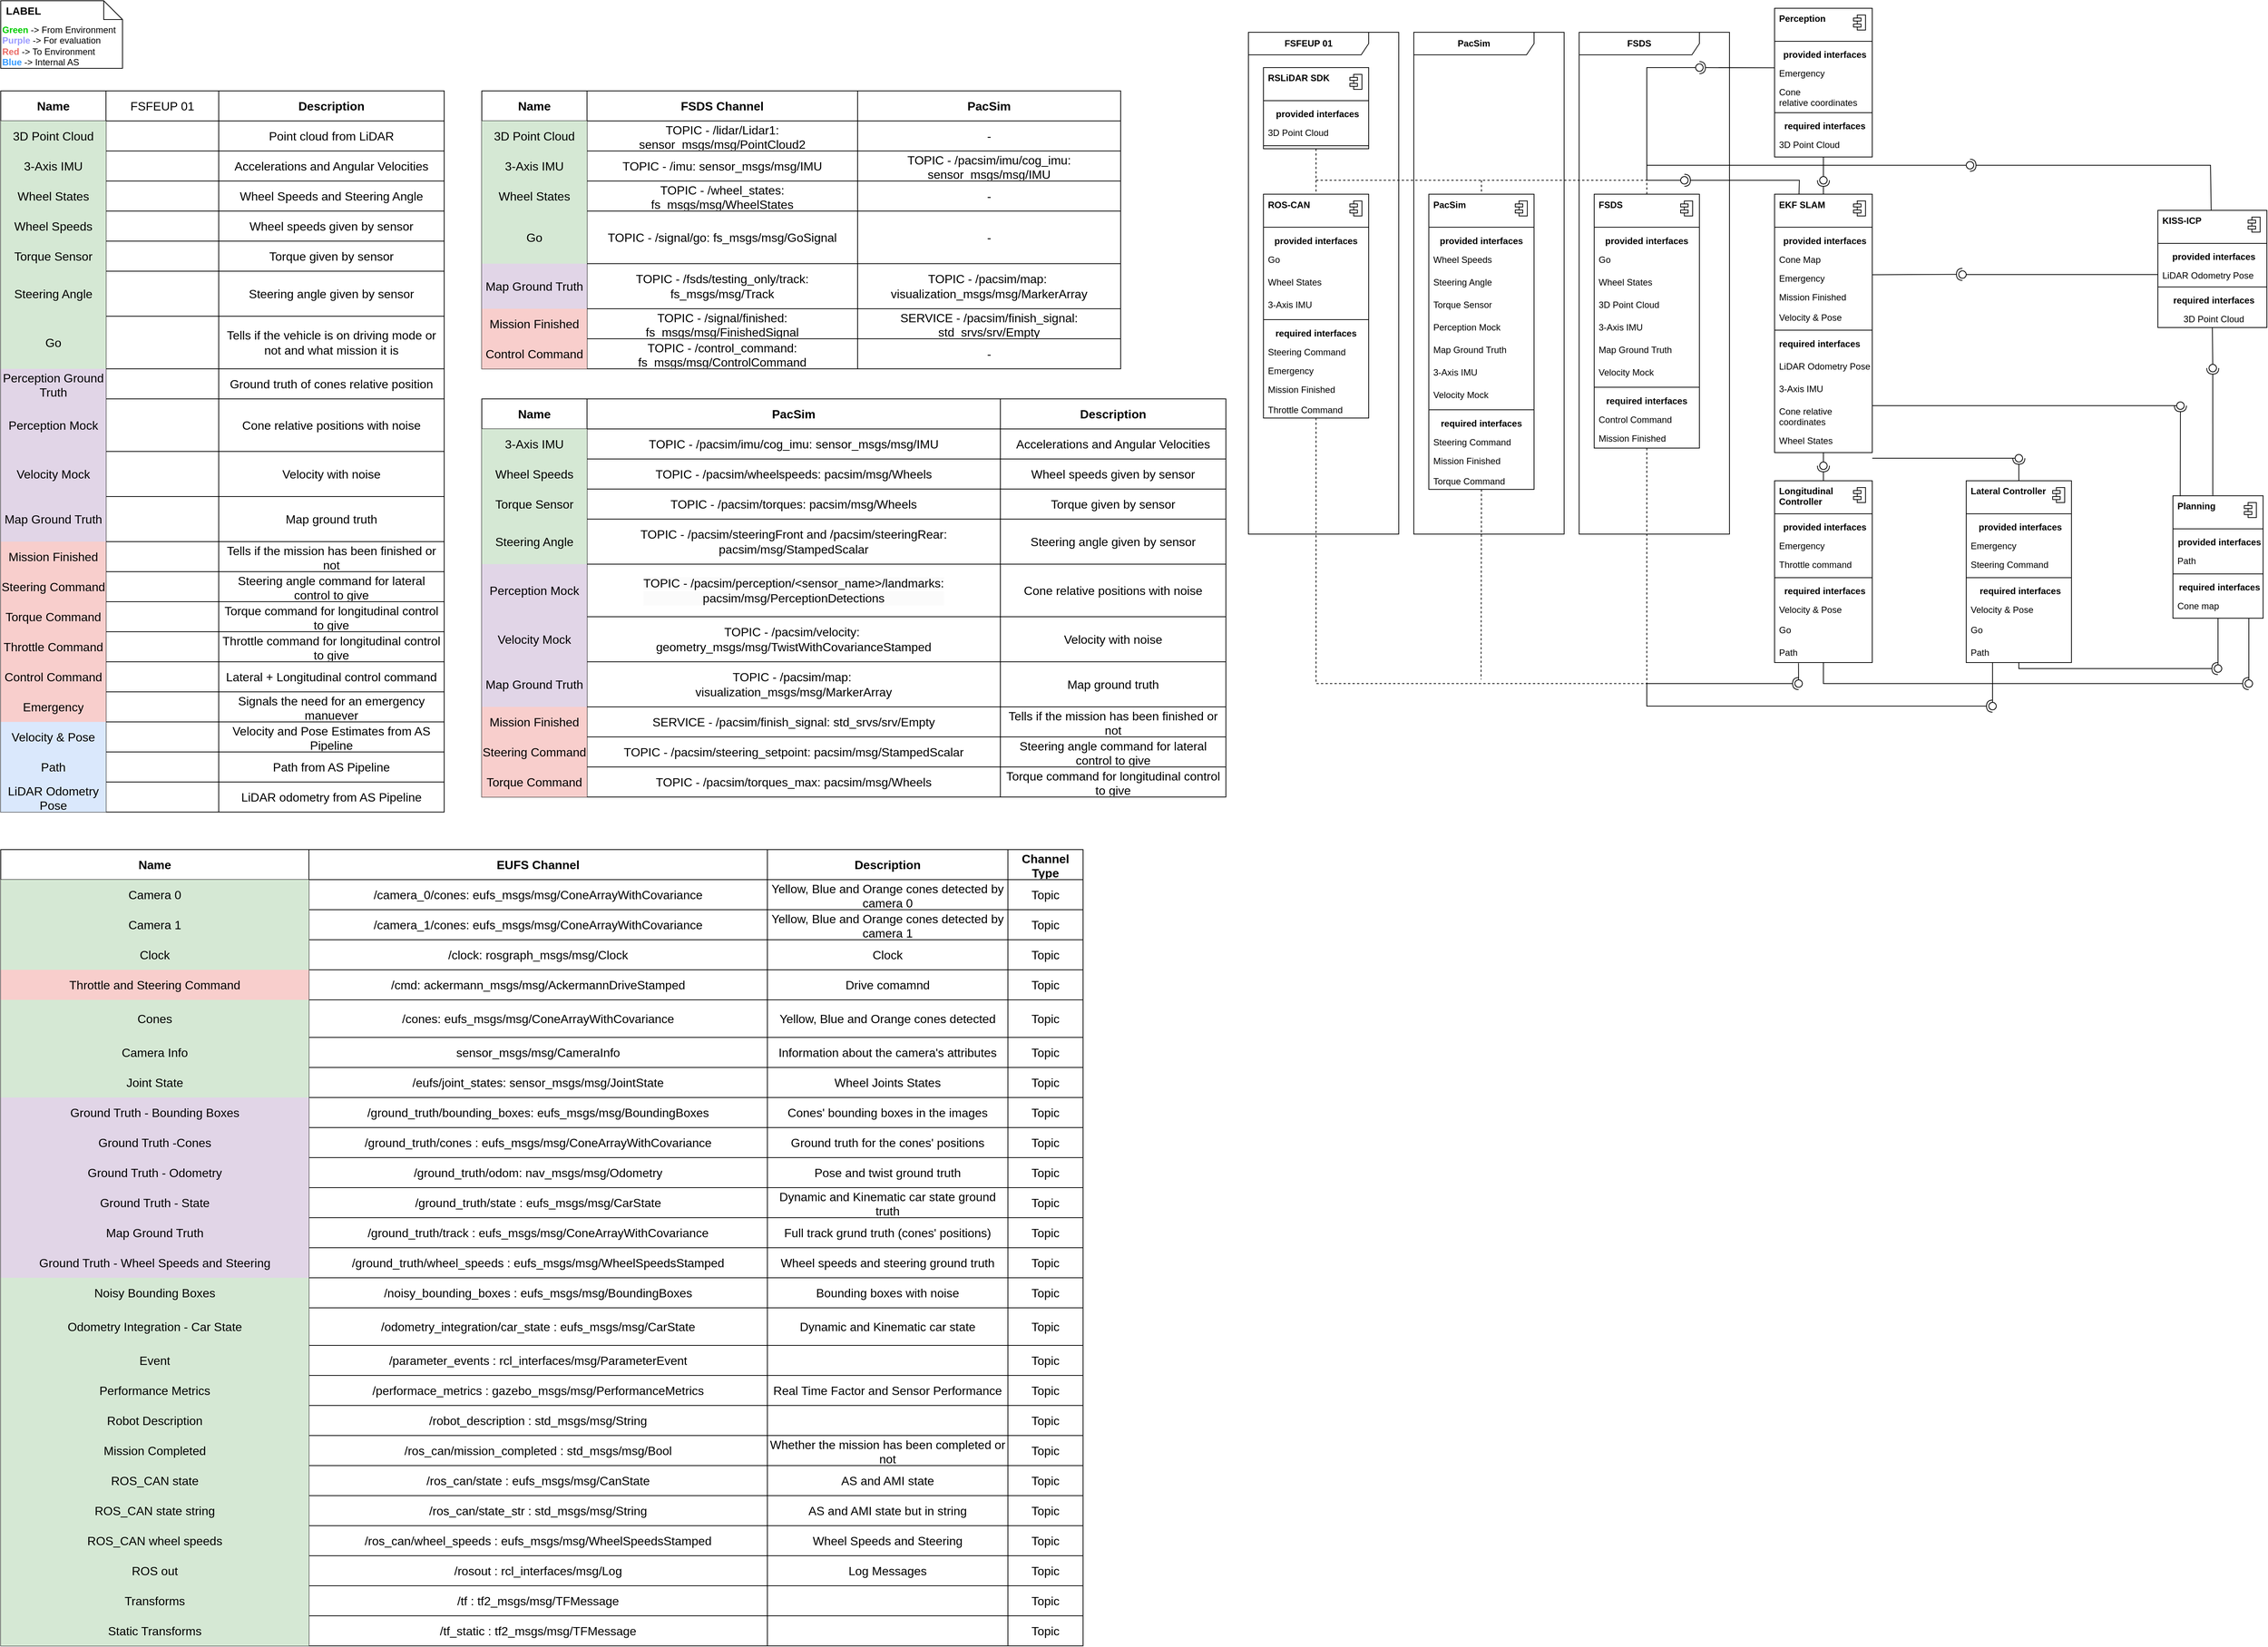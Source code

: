 <mxfile version="24.3.1" type="device" pages="3">
  <diagram id="MqTzfQ6ZBjLNwtowCZSs" name="Deployment Diagram">
    <mxGraphModel dx="4395" dy="1037" grid="1" gridSize="10" guides="1" tooltips="1" connect="1" arrows="1" fold="1" page="1" pageScale="1" pageWidth="827" pageHeight="1169" math="0" shadow="0">
      <root>
        <mxCell id="0" />
        <mxCell id="1" parent="0" />
        <mxCell id="9ud7PtHcqyMA9MNOEAAO-7" style="edgeStyle=orthogonalEdgeStyle;rounded=0;orthogonalLoop=1;jettySize=auto;html=1;exitX=0.5;exitY=1;exitDx=0;exitDy=0;endArrow=none;endFill=0;" parent="1" edge="1">
          <mxGeometry relative="1" as="geometry">
            <mxPoint x="480" y="690" as="targetPoint" />
          </mxGeometry>
        </mxCell>
        <mxCell id="9ud7PtHcqyMA9MNOEAAO-8" style="edgeStyle=orthogonalEdgeStyle;rounded=0;orthogonalLoop=1;jettySize=auto;html=1;exitX=0.5;exitY=1;exitDx=0;exitDy=0;endArrow=none;endFill=0;" parent="1" edge="1">
          <mxGeometry relative="1" as="geometry">
            <mxPoint x="705" y="690" as="targetPoint" />
          </mxGeometry>
        </mxCell>
        <mxCell id="9ud7PtHcqyMA9MNOEAAO-13" value="" style="fontStyle=1;align=center;verticalAlign=top;childLayout=stackLayout;horizontal=1;horizontalStack=0;resizeParent=1;resizeParentMax=0;resizeLast=0;marginBottom=0;" parent="1" vertex="1">
          <mxGeometry x="660" y="299" width="145" height="156" as="geometry" />
        </mxCell>
        <mxCell id="9ud7PtHcqyMA9MNOEAAO-14" value="&lt;b&gt;KISS-ICP&lt;/b&gt;" style="html=1;align=left;spacingLeft=4;verticalAlign=top;strokeColor=none;fillColor=none;whiteSpace=wrap;" parent="9ud7PtHcqyMA9MNOEAAO-13" vertex="1">
          <mxGeometry width="145" height="40" as="geometry" />
        </mxCell>
        <mxCell id="9ud7PtHcqyMA9MNOEAAO-15" value="" style="shape=module;jettyWidth=10;jettyHeight=4;" parent="9ud7PtHcqyMA9MNOEAAO-14" vertex="1">
          <mxGeometry x="1" width="16" height="20" relative="1" as="geometry">
            <mxPoint x="-25" y="9" as="offset" />
          </mxGeometry>
        </mxCell>
        <mxCell id="9ud7PtHcqyMA9MNOEAAO-16" value="" style="line;strokeWidth=1;fillColor=none;align=left;verticalAlign=middle;spacingTop=-1;spacingLeft=3;spacingRight=3;rotatable=0;labelPosition=right;points=[];portConstraint=eastwest;" parent="9ud7PtHcqyMA9MNOEAAO-13" vertex="1">
          <mxGeometry y="40" width="145" height="8" as="geometry" />
        </mxCell>
        <mxCell id="9ud7PtHcqyMA9MNOEAAO-17" value="&lt;b style=&quot;&quot;&gt;provided interfaces&lt;/b&gt;" style="html=1;align=center;spacingLeft=4;verticalAlign=top;strokeColor=none;fillColor=none;whiteSpace=wrap;" parent="9ud7PtHcqyMA9MNOEAAO-13" vertex="1">
          <mxGeometry y="48" width="145" height="25" as="geometry" />
        </mxCell>
        <mxCell id="9ud7PtHcqyMA9MNOEAAO-18" value="LiDAR Odometry Pose" style="html=1;align=left;spacingLeft=4;verticalAlign=top;strokeColor=none;fillColor=none;whiteSpace=wrap;" parent="9ud7PtHcqyMA9MNOEAAO-13" vertex="1">
          <mxGeometry y="73" width="145" height="25" as="geometry" />
        </mxCell>
        <mxCell id="9ud7PtHcqyMA9MNOEAAO-19" value="" style="line;strokeWidth=1;fillColor=none;align=left;verticalAlign=middle;spacingTop=-1;spacingLeft=3;spacingRight=3;rotatable=0;labelPosition=right;points=[];portConstraint=eastwest;" parent="9ud7PtHcqyMA9MNOEAAO-13" vertex="1">
          <mxGeometry y="98" width="145" height="8" as="geometry" />
        </mxCell>
        <mxCell id="9ud7PtHcqyMA9MNOEAAO-20" value="&lt;b style=&quot;&quot;&gt;required interfaces&lt;/b&gt;" style="html=1;align=center;spacingLeft=4;verticalAlign=top;strokeColor=none;fillColor=none;whiteSpace=wrap;" parent="9ud7PtHcqyMA9MNOEAAO-13" vertex="1">
          <mxGeometry y="106" width="145" height="25" as="geometry" />
        </mxCell>
        <mxCell id="9ud7PtHcqyMA9MNOEAAO-21" value="3D Point Cloud" style="html=1;align=center;spacingLeft=4;verticalAlign=top;strokeColor=none;fillColor=none;whiteSpace=wrap;" parent="9ud7PtHcqyMA9MNOEAAO-13" vertex="1">
          <mxGeometry y="131" width="145" height="25" as="geometry" />
        </mxCell>
        <mxCell id="9ud7PtHcqyMA9MNOEAAO-32" value="" style="fontStyle=1;align=center;verticalAlign=top;childLayout=stackLayout;horizontal=1;horizontalStack=0;resizeParent=1;resizeParentMax=0;resizeLast=0;marginBottom=0;" parent="1" vertex="1">
          <mxGeometry x="150" y="277.5" width="130" height="344" as="geometry" />
        </mxCell>
        <mxCell id="9ud7PtHcqyMA9MNOEAAO-33" value="&lt;b&gt;EKF SLAM&lt;/b&gt;" style="html=1;align=left;spacingLeft=4;verticalAlign=top;strokeColor=none;fillColor=none;whiteSpace=wrap;" parent="9ud7PtHcqyMA9MNOEAAO-32" vertex="1">
          <mxGeometry width="130" height="40" as="geometry" />
        </mxCell>
        <mxCell id="9ud7PtHcqyMA9MNOEAAO-34" value="" style="shape=module;jettyWidth=10;jettyHeight=4;" parent="9ud7PtHcqyMA9MNOEAAO-33" vertex="1">
          <mxGeometry x="1" width="16" height="20" relative="1" as="geometry">
            <mxPoint x="-25" y="9" as="offset" />
          </mxGeometry>
        </mxCell>
        <mxCell id="9ud7PtHcqyMA9MNOEAAO-35" value="" style="line;strokeWidth=1;fillColor=none;align=left;verticalAlign=middle;spacingTop=-1;spacingLeft=3;spacingRight=3;rotatable=0;labelPosition=right;points=[];portConstraint=eastwest;" parent="9ud7PtHcqyMA9MNOEAAO-32" vertex="1">
          <mxGeometry y="40" width="130" height="8" as="geometry" />
        </mxCell>
        <mxCell id="9ud7PtHcqyMA9MNOEAAO-36" value="&lt;b style=&quot;&quot;&gt;provided interfaces&lt;/b&gt;" style="html=1;align=center;spacingLeft=4;verticalAlign=top;strokeColor=none;fillColor=none;whiteSpace=wrap;" parent="9ud7PtHcqyMA9MNOEAAO-32" vertex="1">
          <mxGeometry y="48" width="130" height="25" as="geometry" />
        </mxCell>
        <mxCell id="9ud7PtHcqyMA9MNOEAAO-37" value="Cone Map" style="html=1;align=left;spacingLeft=4;verticalAlign=top;strokeColor=none;fillColor=none;whiteSpace=wrap;" parent="9ud7PtHcqyMA9MNOEAAO-32" vertex="1">
          <mxGeometry y="73" width="130" height="25" as="geometry" />
        </mxCell>
        <mxCell id="9ud7PtHcqyMA9MNOEAAO-193" value="Emergency" style="html=1;align=left;spacingLeft=4;verticalAlign=top;strokeColor=none;fillColor=none;whiteSpace=wrap;spacingRight=4;fontFamily=Helvetica;fontSize=12;fontColor=default;" parent="9ud7PtHcqyMA9MNOEAAO-32" vertex="1">
          <mxGeometry y="98" width="130" height="25" as="geometry" />
        </mxCell>
        <mxCell id="v09aj6478rrVFZpmlRXY-1" value="Mission Finished" style="html=1;align=left;spacingLeft=4;verticalAlign=top;strokeColor=none;fillColor=none;whiteSpace=wrap;" parent="9ud7PtHcqyMA9MNOEAAO-32" vertex="1">
          <mxGeometry y="123" width="130" height="27" as="geometry" />
        </mxCell>
        <mxCell id="9ud7PtHcqyMA9MNOEAAO-114" value="Velocity &amp;amp; Pose" style="html=1;align=left;spacingLeft=4;verticalAlign=top;strokeColor=none;fillColor=none;whiteSpace=wrap;" parent="9ud7PtHcqyMA9MNOEAAO-32" vertex="1">
          <mxGeometry y="150" width="130" height="27" as="geometry" />
        </mxCell>
        <mxCell id="9ud7PtHcqyMA9MNOEAAO-39" value="" style="line;strokeWidth=1;fillColor=none;align=left;verticalAlign=middle;spacingTop=-1;spacingLeft=3;spacingRight=3;rotatable=0;labelPosition=right;points=[];portConstraint=eastwest;" parent="9ud7PtHcqyMA9MNOEAAO-32" vertex="1">
          <mxGeometry y="177" width="130" height="8" as="geometry" />
        </mxCell>
        <mxCell id="9ud7PtHcqyMA9MNOEAAO-40" value="&lt;b style=&quot;&quot;&gt;required interfaces&lt;/b&gt;" style="html=1;align=left;spacingLeft=4;verticalAlign=top;strokeColor=none;fillColor=none;whiteSpace=wrap;" parent="9ud7PtHcqyMA9MNOEAAO-32" vertex="1">
          <mxGeometry y="185" width="130" height="30" as="geometry" />
        </mxCell>
        <mxCell id="9ud7PtHcqyMA9MNOEAAO-41" value="LiDAR Odometry Pose" style="html=1;align=left;spacingLeft=4;verticalAlign=top;strokeColor=none;fillColor=none;whiteSpace=wrap;" parent="9ud7PtHcqyMA9MNOEAAO-32" vertex="1">
          <mxGeometry y="215" width="130" height="30" as="geometry" />
        </mxCell>
        <mxCell id="9ud7PtHcqyMA9MNOEAAO-42" value="3-Axis IMU" style="html=1;align=left;spacingLeft=4;verticalAlign=top;strokeColor=none;fillColor=none;whiteSpace=wrap;" parent="9ud7PtHcqyMA9MNOEAAO-32" vertex="1">
          <mxGeometry y="245" width="130" height="30" as="geometry" />
        </mxCell>
        <mxCell id="9ud7PtHcqyMA9MNOEAAO-43" value="Cone relative coordinates" style="html=1;align=left;spacingLeft=4;verticalAlign=top;strokeColor=none;fillColor=none;whiteSpace=wrap;" parent="9ud7PtHcqyMA9MNOEAAO-32" vertex="1">
          <mxGeometry y="275" width="130" height="39" as="geometry" />
        </mxCell>
        <mxCell id="9ud7PtHcqyMA9MNOEAAO-158" value="Wheel States" style="html=1;align=left;spacingLeft=4;verticalAlign=top;strokeColor=none;fillColor=none;whiteSpace=wrap;" parent="9ud7PtHcqyMA9MNOEAAO-32" vertex="1">
          <mxGeometry y="314" width="130" height="30" as="geometry" />
        </mxCell>
        <mxCell id="9ud7PtHcqyMA9MNOEAAO-44" value="" style="rounded=0;orthogonalLoop=1;jettySize=auto;html=1;endArrow=halfCircle;endFill=0;endSize=6;strokeWidth=1;sketch=0;exitX=1;exitY=0.5;exitDx=0;exitDy=0;" parent="1" edge="1">
          <mxGeometry relative="1" as="geometry">
            <mxPoint x="280" y="384.75" as="sourcePoint" />
            <mxPoint x="400" y="384.25" as="targetPoint" />
          </mxGeometry>
        </mxCell>
        <mxCell id="9ud7PtHcqyMA9MNOEAAO-45" value="" style="rounded=0;orthogonalLoop=1;jettySize=auto;html=1;endArrow=oval;endFill=0;sketch=0;sourcePerimeterSpacing=0;targetPerimeterSpacing=0;endSize=10;exitX=0;exitY=0.5;exitDx=0;exitDy=0;" parent="1" source="9ud7PtHcqyMA9MNOEAAO-18" target="9ud7PtHcqyMA9MNOEAAO-46" edge="1">
          <mxGeometry relative="1" as="geometry">
            <mxPoint x="407" y="384" as="sourcePoint" />
          </mxGeometry>
        </mxCell>
        <mxCell id="9ud7PtHcqyMA9MNOEAAO-46" value="" style="ellipse;whiteSpace=wrap;html=1;align=center;aspect=fixed;fillColor=none;strokeColor=none;resizable=0;perimeter=centerPerimeter;rotatable=0;allowArrows=0;points=[];outlineConnect=1;" parent="1" vertex="1">
          <mxGeometry x="395" y="379.5" width="10" height="10" as="geometry" />
        </mxCell>
        <mxCell id="9ud7PtHcqyMA9MNOEAAO-52" value="" style="ellipse;whiteSpace=wrap;html=1;align=center;aspect=fixed;fillColor=none;strokeColor=none;resizable=0;perimeter=centerPerimeter;rotatable=0;allowArrows=0;points=[];outlineConnect=1;" parent="1" vertex="1">
          <mxGeometry x="570" y="213" width="10" height="10" as="geometry" />
        </mxCell>
        <mxCell id="9ud7PtHcqyMA9MNOEAAO-64" value="" style="fontStyle=1;align=center;verticalAlign=top;childLayout=stackLayout;horizontal=1;horizontalStack=0;resizeParent=1;resizeParentMax=0;resizeLast=0;marginBottom=0;spacingLeft=4;spacingRight=4;fontFamily=Helvetica;fontSize=12;fontColor=default;fillColor=none;gradientColor=none;html=1;" parent="1" vertex="1">
          <mxGeometry x="-90" y="277.5" width="140" height="338" as="geometry" />
        </mxCell>
        <mxCell id="9ud7PtHcqyMA9MNOEAAO-65" value="FSDS" style="html=1;align=left;spacingLeft=4;verticalAlign=top;strokeColor=none;fillColor=none;whiteSpace=wrap;spacingRight=4;fontFamily=Helvetica;fontSize=12;fontColor=default;fontStyle=1" parent="9ud7PtHcqyMA9MNOEAAO-64" vertex="1">
          <mxGeometry width="140" height="40" as="geometry" />
        </mxCell>
        <mxCell id="9ud7PtHcqyMA9MNOEAAO-66" value="" style="shape=module;jettyWidth=10;jettyHeight=4;align=left;verticalAlign=top;spacingLeft=4;spacingRight=4;fontFamily=Helvetica;fontSize=12;fontColor=default;fillColor=none;gradientColor=none;html=1;" parent="9ud7PtHcqyMA9MNOEAAO-65" vertex="1">
          <mxGeometry x="1" width="16" height="20" relative="1" as="geometry">
            <mxPoint x="-25" y="9" as="offset" />
          </mxGeometry>
        </mxCell>
        <mxCell id="9ud7PtHcqyMA9MNOEAAO-67" value="" style="line;strokeWidth=1;fillColor=none;align=left;verticalAlign=middle;spacingTop=-1;spacingLeft=3;spacingRight=3;rotatable=0;labelPosition=right;points=[];portConstraint=eastwest;fontFamily=Helvetica;fontSize=12;fontColor=default;html=1;" parent="9ud7PtHcqyMA9MNOEAAO-64" vertex="1">
          <mxGeometry y="40" width="140" height="8" as="geometry" />
        </mxCell>
        <mxCell id="9ud7PtHcqyMA9MNOEAAO-68" value="provided interfaces" style="html=1;align=center;spacingLeft=4;verticalAlign=top;strokeColor=none;fillColor=none;whiteSpace=wrap;spacingRight=4;fontFamily=Helvetica;fontSize=12;fontColor=default;fontStyle=1" parent="9ud7PtHcqyMA9MNOEAAO-64" vertex="1">
          <mxGeometry y="48" width="140" height="25" as="geometry" />
        </mxCell>
        <mxCell id="9ud7PtHcqyMA9MNOEAAO-74" value="Go" style="html=1;align=left;spacingLeft=4;verticalAlign=top;strokeColor=none;fillColor=none;whiteSpace=wrap;spacingRight=4;fontFamily=Helvetica;fontSize=12;fontColor=default;" parent="9ud7PtHcqyMA9MNOEAAO-64" vertex="1">
          <mxGeometry y="73" width="140" height="30" as="geometry" />
        </mxCell>
        <mxCell id="9ud7PtHcqyMA9MNOEAAO-75" value="Wheel States" style="html=1;align=left;spacingLeft=4;verticalAlign=top;strokeColor=none;fillColor=none;whiteSpace=wrap;spacingRight=4;fontFamily=Helvetica;fontSize=12;fontColor=default;" parent="9ud7PtHcqyMA9MNOEAAO-64" vertex="1">
          <mxGeometry y="103" width="140" height="30" as="geometry" />
        </mxCell>
        <mxCell id="v09aj6478rrVFZpmlRXY-83" value="3D Point Cloud" style="html=1;align=left;spacingLeft=4;verticalAlign=top;strokeColor=none;fillColor=none;whiteSpace=wrap;spacingRight=4;fontFamily=Helvetica;fontSize=12;fontColor=default;" parent="9ud7PtHcqyMA9MNOEAAO-64" vertex="1">
          <mxGeometry y="133" width="140" height="30" as="geometry" />
        </mxCell>
        <mxCell id="9ud7PtHcqyMA9MNOEAAO-76" value="3-Axis IMU" style="html=1;align=left;spacingLeft=4;verticalAlign=top;strokeColor=none;fillColor=none;whiteSpace=wrap;spacingRight=4;fontFamily=Helvetica;fontSize=12;fontColor=default;" parent="9ud7PtHcqyMA9MNOEAAO-64" vertex="1">
          <mxGeometry y="163" width="140" height="30" as="geometry" />
        </mxCell>
        <mxCell id="Et2ODIee6By0h7vDvQb4-161" value="Map Ground Truth" style="html=1;align=left;spacingLeft=4;verticalAlign=top;strokeColor=none;fillColor=none;whiteSpace=wrap;spacingRight=4;fontFamily=Helvetica;fontSize=12;fontColor=default;" parent="9ud7PtHcqyMA9MNOEAAO-64" vertex="1">
          <mxGeometry y="193" width="140" height="30" as="geometry" />
        </mxCell>
        <mxCell id="Et2ODIee6By0h7vDvQb4-162" value="Velocity Mock" style="html=1;align=left;spacingLeft=4;verticalAlign=top;strokeColor=none;fillColor=none;whiteSpace=wrap;spacingRight=4;fontFamily=Helvetica;fontSize=12;fontColor=default;" parent="9ud7PtHcqyMA9MNOEAAO-64" vertex="1">
          <mxGeometry y="223" width="140" height="30" as="geometry" />
        </mxCell>
        <mxCell id="9ud7PtHcqyMA9MNOEAAO-72" value="" style="line;strokeWidth=1;fillColor=none;align=left;verticalAlign=middle;spacingTop=-1;spacingLeft=3;spacingRight=3;rotatable=0;labelPosition=right;points=[];portConstraint=eastwest;fontFamily=Helvetica;fontSize=12;fontColor=default;html=1;" parent="9ud7PtHcqyMA9MNOEAAO-64" vertex="1">
          <mxGeometry y="253" width="140" height="8" as="geometry" />
        </mxCell>
        <mxCell id="9ud7PtHcqyMA9MNOEAAO-73" value="required interfaces" style="html=1;align=center;spacingLeft=4;verticalAlign=top;strokeColor=none;fillColor=none;whiteSpace=wrap;spacingRight=4;fontFamily=Helvetica;fontSize=12;fontColor=default;fontStyle=1" parent="9ud7PtHcqyMA9MNOEAAO-64" vertex="1">
          <mxGeometry y="261" width="140" height="25" as="geometry" />
        </mxCell>
        <mxCell id="9ud7PtHcqyMA9MNOEAAO-70" value="Control Command" style="html=1;align=left;spacingLeft=4;verticalAlign=top;strokeColor=none;fillColor=none;whiteSpace=wrap;spacingRight=4;fontFamily=Helvetica;fontSize=12;fontColor=default;" parent="9ud7PtHcqyMA9MNOEAAO-64" vertex="1">
          <mxGeometry y="286" width="140" height="25" as="geometry" />
        </mxCell>
        <mxCell id="v09aj6478rrVFZpmlRXY-20" value="Mission Finished" style="html=1;align=left;spacingLeft=4;verticalAlign=top;strokeColor=none;fillColor=none;whiteSpace=wrap;" parent="9ud7PtHcqyMA9MNOEAAO-64" vertex="1">
          <mxGeometry y="311" width="140" height="27" as="geometry" />
        </mxCell>
        <mxCell id="9ud7PtHcqyMA9MNOEAAO-95" value="" style="rounded=0;orthogonalLoop=1;jettySize=auto;html=1;endArrow=halfCircle;endFill=0;endSize=6;strokeWidth=1;sketch=0;exitX=0.489;exitY=0.007;exitDx=0;exitDy=0;exitPerimeter=0;" parent="1" source="9ud7PtHcqyMA9MNOEAAO-14" edge="1">
          <mxGeometry relative="1" as="geometry">
            <mxPoint x="729.98" y="299.0" as="sourcePoint" />
            <mxPoint x="410" y="239" as="targetPoint" />
            <Array as="points">
              <mxPoint x="730" y="239" />
            </Array>
          </mxGeometry>
        </mxCell>
        <mxCell id="9ud7PtHcqyMA9MNOEAAO-96" value="" style="rounded=0;orthogonalLoop=1;jettySize=auto;html=1;endArrow=oval;endFill=0;sketch=0;sourcePerimeterSpacing=0;targetPerimeterSpacing=0;endSize=10;" parent="1" edge="1">
          <mxGeometry relative="1" as="geometry">
            <mxPoint x="-20" y="259" as="sourcePoint" />
            <mxPoint x="410" y="239" as="targetPoint" />
            <Array as="points">
              <mxPoint x="-20" y="239" />
            </Array>
          </mxGeometry>
        </mxCell>
        <mxCell id="9ud7PtHcqyMA9MNOEAAO-97" value="" style="fontStyle=1;align=center;verticalAlign=top;childLayout=stackLayout;horizontal=1;horizontalStack=0;resizeParent=1;resizeParentMax=0;resizeLast=0;marginBottom=0;" parent="1" vertex="1">
          <mxGeometry x="680" y="679" width="120" height="163" as="geometry" />
        </mxCell>
        <mxCell id="9ud7PtHcqyMA9MNOEAAO-98" value="&lt;b&gt;Planning&lt;/b&gt;" style="html=1;align=left;spacingLeft=4;verticalAlign=top;strokeColor=none;fillColor=none;whiteSpace=wrap;" parent="9ud7PtHcqyMA9MNOEAAO-97" vertex="1">
          <mxGeometry width="120" height="40" as="geometry" />
        </mxCell>
        <mxCell id="9ud7PtHcqyMA9MNOEAAO-99" value="" style="shape=module;jettyWidth=10;jettyHeight=4;" parent="9ud7PtHcqyMA9MNOEAAO-98" vertex="1">
          <mxGeometry x="1" width="16" height="20" relative="1" as="geometry">
            <mxPoint x="-25" y="9" as="offset" />
          </mxGeometry>
        </mxCell>
        <mxCell id="9ud7PtHcqyMA9MNOEAAO-100" value="" style="line;strokeWidth=1;fillColor=none;align=left;verticalAlign=middle;spacingTop=-1;spacingLeft=3;spacingRight=3;rotatable=0;labelPosition=right;points=[];portConstraint=eastwest;" parent="9ud7PtHcqyMA9MNOEAAO-97" vertex="1">
          <mxGeometry y="40" width="120" height="8" as="geometry" />
        </mxCell>
        <mxCell id="9ud7PtHcqyMA9MNOEAAO-101" value="&lt;b style=&quot;&quot;&gt;provided interfaces&lt;/b&gt;" style="html=1;align=center;spacingLeft=4;verticalAlign=top;strokeColor=none;fillColor=none;whiteSpace=wrap;" parent="9ud7PtHcqyMA9MNOEAAO-97" vertex="1">
          <mxGeometry y="48" width="120" height="25" as="geometry" />
        </mxCell>
        <mxCell id="9ud7PtHcqyMA9MNOEAAO-102" value="Path" style="html=1;align=left;spacingLeft=4;verticalAlign=top;strokeColor=none;fillColor=none;whiteSpace=wrap;" parent="9ud7PtHcqyMA9MNOEAAO-97" vertex="1">
          <mxGeometry y="73" width="120" height="27" as="geometry" />
        </mxCell>
        <mxCell id="9ud7PtHcqyMA9MNOEAAO-103" value="" style="line;strokeWidth=1;fillColor=none;align=left;verticalAlign=middle;spacingTop=-1;spacingLeft=3;spacingRight=3;rotatable=0;labelPosition=right;points=[];portConstraint=eastwest;" parent="9ud7PtHcqyMA9MNOEAAO-97" vertex="1">
          <mxGeometry y="100" width="120" height="8" as="geometry" />
        </mxCell>
        <mxCell id="9ud7PtHcqyMA9MNOEAAO-104" value="&lt;b style=&quot;&quot;&gt;required interfaces&lt;/b&gt;" style="html=1;align=center;spacingLeft=4;verticalAlign=top;strokeColor=none;fillColor=none;whiteSpace=wrap;" parent="9ud7PtHcqyMA9MNOEAAO-97" vertex="1">
          <mxGeometry y="108" width="120" height="25" as="geometry" />
        </mxCell>
        <mxCell id="9ud7PtHcqyMA9MNOEAAO-105" value="Cone map" style="html=1;align=left;spacingLeft=4;verticalAlign=top;strokeColor=none;fillColor=none;whiteSpace=wrap;" parent="9ud7PtHcqyMA9MNOEAAO-97" vertex="1">
          <mxGeometry y="133" width="120" height="30" as="geometry" />
        </mxCell>
        <mxCell id="9ud7PtHcqyMA9MNOEAAO-106" value="" style="fontStyle=1;align=center;verticalAlign=top;childLayout=stackLayout;horizontal=1;horizontalStack=0;resizeParent=1;resizeParentMax=0;resizeLast=0;marginBottom=0;" parent="1" vertex="1">
          <mxGeometry x="150" y="659" width="130" height="242" as="geometry" />
        </mxCell>
        <mxCell id="9ud7PtHcqyMA9MNOEAAO-107" value="&lt;b&gt;Longitudinal Controller&lt;br&gt;&lt;/b&gt;" style="html=1;align=left;spacingLeft=4;verticalAlign=top;strokeColor=none;fillColor=none;whiteSpace=wrap;" parent="9ud7PtHcqyMA9MNOEAAO-106" vertex="1">
          <mxGeometry width="130" height="40" as="geometry" />
        </mxCell>
        <mxCell id="9ud7PtHcqyMA9MNOEAAO-108" value="" style="shape=module;jettyWidth=10;jettyHeight=4;" parent="9ud7PtHcqyMA9MNOEAAO-107" vertex="1">
          <mxGeometry x="1" width="16" height="20" relative="1" as="geometry">
            <mxPoint x="-25" y="9" as="offset" />
          </mxGeometry>
        </mxCell>
        <mxCell id="9ud7PtHcqyMA9MNOEAAO-109" value="" style="line;strokeWidth=1;fillColor=none;align=left;verticalAlign=middle;spacingTop=-1;spacingLeft=3;spacingRight=3;rotatable=0;labelPosition=right;points=[];portConstraint=eastwest;" parent="9ud7PtHcqyMA9MNOEAAO-106" vertex="1">
          <mxGeometry y="40" width="130" height="8" as="geometry" />
        </mxCell>
        <mxCell id="9ud7PtHcqyMA9MNOEAAO-110" value="&lt;b style=&quot;&quot;&gt;provided interfaces&lt;/b&gt;" style="html=1;align=center;spacingLeft=4;verticalAlign=top;strokeColor=none;fillColor=none;whiteSpace=wrap;" parent="9ud7PtHcqyMA9MNOEAAO-106" vertex="1">
          <mxGeometry y="48" width="130" height="25" as="geometry" />
        </mxCell>
        <mxCell id="9ud7PtHcqyMA9MNOEAAO-195" value="Emergency" style="html=1;align=left;spacingLeft=4;verticalAlign=top;strokeColor=none;fillColor=none;whiteSpace=wrap;spacingRight=4;fontFamily=Helvetica;fontSize=12;fontColor=default;" parent="9ud7PtHcqyMA9MNOEAAO-106" vertex="1">
          <mxGeometry y="73" width="130" height="25" as="geometry" />
        </mxCell>
        <mxCell id="9ud7PtHcqyMA9MNOEAAO-111" value="Throttle command" style="html=1;align=left;spacingLeft=4;verticalAlign=top;strokeColor=none;fillColor=none;whiteSpace=wrap;" parent="9ud7PtHcqyMA9MNOEAAO-106" vertex="1">
          <mxGeometry y="98" width="130" height="27" as="geometry" />
        </mxCell>
        <mxCell id="9ud7PtHcqyMA9MNOEAAO-112" value="" style="line;strokeWidth=1;fillColor=none;align=left;verticalAlign=middle;spacingTop=-1;spacingLeft=3;spacingRight=3;rotatable=0;labelPosition=right;points=[];portConstraint=eastwest;" parent="9ud7PtHcqyMA9MNOEAAO-106" vertex="1">
          <mxGeometry y="125" width="130" height="8" as="geometry" />
        </mxCell>
        <mxCell id="9ud7PtHcqyMA9MNOEAAO-113" value="&lt;b style=&quot;&quot;&gt;required interfaces&lt;/b&gt;" style="html=1;align=center;spacingLeft=4;verticalAlign=top;strokeColor=none;fillColor=none;whiteSpace=wrap;" parent="9ud7PtHcqyMA9MNOEAAO-106" vertex="1">
          <mxGeometry y="133" width="130" height="25" as="geometry" />
        </mxCell>
        <mxCell id="rP3ILw7ncX2r4K9jjdeX-32" value="Velocity &amp;amp; Pose" style="html=1;align=left;spacingLeft=4;verticalAlign=top;strokeColor=none;fillColor=none;whiteSpace=wrap;" parent="9ud7PtHcqyMA9MNOEAAO-106" vertex="1">
          <mxGeometry y="158" width="130" height="27" as="geometry" />
        </mxCell>
        <mxCell id="v09aj6478rrVFZpmlRXY-123" value="Go" style="html=1;align=left;spacingLeft=4;verticalAlign=top;strokeColor=none;fillColor=none;whiteSpace=wrap;spacingRight=4;fontFamily=Helvetica;fontSize=12;fontColor=default;" parent="9ud7PtHcqyMA9MNOEAAO-106" vertex="1">
          <mxGeometry y="185" width="130" height="30" as="geometry" />
        </mxCell>
        <mxCell id="9ud7PtHcqyMA9MNOEAAO-144" value="Path" style="html=1;align=left;spacingLeft=4;verticalAlign=top;strokeColor=none;fillColor=none;whiteSpace=wrap;" parent="9ud7PtHcqyMA9MNOEAAO-106" vertex="1">
          <mxGeometry y="215" width="130" height="27" as="geometry" />
        </mxCell>
        <mxCell id="9ud7PtHcqyMA9MNOEAAO-115" value="" style="fontStyle=1;align=center;verticalAlign=top;childLayout=stackLayout;horizontal=1;horizontalStack=0;resizeParent=1;resizeParentMax=0;resizeLast=0;marginBottom=0;" parent="1" vertex="1">
          <mxGeometry x="405" y="659" width="140" height="242" as="geometry" />
        </mxCell>
        <mxCell id="9ud7PtHcqyMA9MNOEAAO-116" value="&lt;b&gt;Lateral Controller&lt;/b&gt;" style="html=1;align=left;spacingLeft=4;verticalAlign=top;strokeColor=none;fillColor=none;whiteSpace=wrap;" parent="9ud7PtHcqyMA9MNOEAAO-115" vertex="1">
          <mxGeometry width="140" height="40" as="geometry" />
        </mxCell>
        <mxCell id="9ud7PtHcqyMA9MNOEAAO-117" value="" style="shape=module;jettyWidth=10;jettyHeight=4;" parent="9ud7PtHcqyMA9MNOEAAO-116" vertex="1">
          <mxGeometry x="1" width="16" height="20" relative="1" as="geometry">
            <mxPoint x="-25" y="9" as="offset" />
          </mxGeometry>
        </mxCell>
        <mxCell id="9ud7PtHcqyMA9MNOEAAO-118" value="" style="line;strokeWidth=1;fillColor=none;align=left;verticalAlign=middle;spacingTop=-1;spacingLeft=3;spacingRight=3;rotatable=0;labelPosition=right;points=[];portConstraint=eastwest;" parent="9ud7PtHcqyMA9MNOEAAO-115" vertex="1">
          <mxGeometry y="40" width="140" height="8" as="geometry" />
        </mxCell>
        <mxCell id="9ud7PtHcqyMA9MNOEAAO-119" value="&lt;b style=&quot;&quot;&gt;provided interfaces&lt;/b&gt;" style="html=1;align=center;spacingLeft=4;verticalAlign=top;strokeColor=none;fillColor=none;whiteSpace=wrap;" parent="9ud7PtHcqyMA9MNOEAAO-115" vertex="1">
          <mxGeometry y="48" width="140" height="25" as="geometry" />
        </mxCell>
        <mxCell id="9ud7PtHcqyMA9MNOEAAO-194" value="Emergency" style="html=1;align=left;spacingLeft=4;verticalAlign=top;strokeColor=none;fillColor=none;whiteSpace=wrap;spacingRight=4;fontFamily=Helvetica;fontSize=12;fontColor=default;" parent="9ud7PtHcqyMA9MNOEAAO-115" vertex="1">
          <mxGeometry y="73" width="140" height="25" as="geometry" />
        </mxCell>
        <mxCell id="9ud7PtHcqyMA9MNOEAAO-120" value="Steering Command" style="html=1;align=left;spacingLeft=4;verticalAlign=top;strokeColor=none;fillColor=none;whiteSpace=wrap;" parent="9ud7PtHcqyMA9MNOEAAO-115" vertex="1">
          <mxGeometry y="98" width="140" height="27" as="geometry" />
        </mxCell>
        <mxCell id="9ud7PtHcqyMA9MNOEAAO-121" value="" style="line;strokeWidth=1;fillColor=none;align=left;verticalAlign=middle;spacingTop=-1;spacingLeft=3;spacingRight=3;rotatable=0;labelPosition=right;points=[];portConstraint=eastwest;" parent="9ud7PtHcqyMA9MNOEAAO-115" vertex="1">
          <mxGeometry y="125" width="140" height="8" as="geometry" />
        </mxCell>
        <mxCell id="9ud7PtHcqyMA9MNOEAAO-122" value="&lt;b style=&quot;&quot;&gt;required interfaces&lt;/b&gt;" style="html=1;align=center;spacingLeft=4;verticalAlign=top;strokeColor=none;fillColor=none;whiteSpace=wrap;" parent="9ud7PtHcqyMA9MNOEAAO-115" vertex="1">
          <mxGeometry y="133" width="140" height="25" as="geometry" />
        </mxCell>
        <mxCell id="rP3ILw7ncX2r4K9jjdeX-19" value="Velocity &amp;amp; Pose" style="html=1;align=left;spacingLeft=4;verticalAlign=top;strokeColor=none;fillColor=none;whiteSpace=wrap;" parent="9ud7PtHcqyMA9MNOEAAO-115" vertex="1">
          <mxGeometry y="158" width="140" height="27" as="geometry" />
        </mxCell>
        <mxCell id="v09aj6478rrVFZpmlRXY-122" value="Go" style="html=1;align=left;spacingLeft=4;verticalAlign=top;strokeColor=none;fillColor=none;whiteSpace=wrap;spacingRight=4;fontFamily=Helvetica;fontSize=12;fontColor=default;" parent="9ud7PtHcqyMA9MNOEAAO-115" vertex="1">
          <mxGeometry y="185" width="140" height="30" as="geometry" />
        </mxCell>
        <mxCell id="9ud7PtHcqyMA9MNOEAAO-145" value="Path" style="html=1;align=left;spacingLeft=4;verticalAlign=top;strokeColor=none;fillColor=none;whiteSpace=wrap;" parent="9ud7PtHcqyMA9MNOEAAO-115" vertex="1">
          <mxGeometry y="215" width="140" height="27" as="geometry" />
        </mxCell>
        <mxCell id="9ud7PtHcqyMA9MNOEAAO-126" value="" style="fontStyle=1;align=center;verticalAlign=top;childLayout=stackLayout;horizontal=1;horizontalStack=0;resizeParent=1;resizeParentMax=0;resizeLast=0;marginBottom=0;" parent="1" vertex="1">
          <mxGeometry x="150" y="30" width="130" height="198" as="geometry" />
        </mxCell>
        <mxCell id="9ud7PtHcqyMA9MNOEAAO-127" value="&lt;b&gt;Perception&lt;/b&gt;" style="html=1;align=left;spacingLeft=4;verticalAlign=top;strokeColor=none;fillColor=none;whiteSpace=wrap;" parent="9ud7PtHcqyMA9MNOEAAO-126" vertex="1">
          <mxGeometry width="130" height="40" as="geometry" />
        </mxCell>
        <mxCell id="9ud7PtHcqyMA9MNOEAAO-128" value="" style="shape=module;jettyWidth=10;jettyHeight=4;" parent="9ud7PtHcqyMA9MNOEAAO-127" vertex="1">
          <mxGeometry x="1" width="16" height="20" relative="1" as="geometry">
            <mxPoint x="-25" y="9" as="offset" />
          </mxGeometry>
        </mxCell>
        <mxCell id="9ud7PtHcqyMA9MNOEAAO-129" value="" style="line;strokeWidth=1;fillColor=none;align=left;verticalAlign=middle;spacingTop=-1;spacingLeft=3;spacingRight=3;rotatable=0;labelPosition=right;points=[];portConstraint=eastwest;" parent="9ud7PtHcqyMA9MNOEAAO-126" vertex="1">
          <mxGeometry y="40" width="130" height="8" as="geometry" />
        </mxCell>
        <mxCell id="9ud7PtHcqyMA9MNOEAAO-130" value="&lt;b style=&quot;&quot;&gt;provided interfaces&lt;/b&gt;" style="html=1;align=center;spacingLeft=4;verticalAlign=top;strokeColor=none;fillColor=none;whiteSpace=wrap;" parent="9ud7PtHcqyMA9MNOEAAO-126" vertex="1">
          <mxGeometry y="48" width="130" height="25" as="geometry" />
        </mxCell>
        <mxCell id="9ud7PtHcqyMA9MNOEAAO-196" value="Emergency" style="html=1;align=left;spacingLeft=4;verticalAlign=top;strokeColor=none;fillColor=none;whiteSpace=wrap;spacingRight=4;fontFamily=Helvetica;fontSize=12;fontColor=default;" parent="9ud7PtHcqyMA9MNOEAAO-126" vertex="1">
          <mxGeometry y="73" width="130" height="25" as="geometry" />
        </mxCell>
        <mxCell id="9ud7PtHcqyMA9MNOEAAO-131" value="Cone relative&amp;nbsp;&lt;span style=&quot;background-color: initial;&quot;&gt;coordinates&lt;/span&gt;" style="html=1;align=left;spacingLeft=4;verticalAlign=top;strokeColor=none;fillColor=none;whiteSpace=wrap;" parent="9ud7PtHcqyMA9MNOEAAO-126" vertex="1">
          <mxGeometry y="98" width="130" height="37" as="geometry" />
        </mxCell>
        <mxCell id="9ud7PtHcqyMA9MNOEAAO-132" value="" style="line;strokeWidth=1;fillColor=none;align=left;verticalAlign=middle;spacingTop=-1;spacingLeft=3;spacingRight=3;rotatable=0;labelPosition=right;points=[];portConstraint=eastwest;" parent="9ud7PtHcqyMA9MNOEAAO-126" vertex="1">
          <mxGeometry y="135" width="130" height="8" as="geometry" />
        </mxCell>
        <mxCell id="9ud7PtHcqyMA9MNOEAAO-133" value="&lt;b style=&quot;&quot;&gt;required interfaces&lt;/b&gt;" style="html=1;align=center;spacingLeft=4;verticalAlign=top;strokeColor=none;fillColor=none;whiteSpace=wrap;" parent="9ud7PtHcqyMA9MNOEAAO-126" vertex="1">
          <mxGeometry y="143" width="130" height="25" as="geometry" />
        </mxCell>
        <mxCell id="9ud7PtHcqyMA9MNOEAAO-134" value="3D Point Cloud" style="html=1;align=left;spacingLeft=4;verticalAlign=top;strokeColor=none;fillColor=none;whiteSpace=wrap;" parent="9ud7PtHcqyMA9MNOEAAO-126" vertex="1">
          <mxGeometry y="168" width="130" height="30" as="geometry" />
        </mxCell>
        <mxCell id="9ud7PtHcqyMA9MNOEAAO-150" value="" style="rounded=0;orthogonalLoop=1;jettySize=auto;html=1;endArrow=halfCircle;endFill=0;endSize=6;strokeWidth=1;sketch=0;exitX=0;exitY=0.25;exitDx=0;exitDy=0;" parent="1" source="9ud7PtHcqyMA9MNOEAAO-196" edge="1">
          <mxGeometry relative="1" as="geometry">
            <mxPoint x="280" y="109" as="sourcePoint" />
            <mxPoint x="50" y="109" as="targetPoint" />
          </mxGeometry>
        </mxCell>
        <mxCell id="9ud7PtHcqyMA9MNOEAAO-151" value="" style="rounded=0;orthogonalLoop=1;jettySize=auto;html=1;endArrow=oval;endFill=0;sketch=0;sourcePerimeterSpacing=0;targetPerimeterSpacing=0;endSize=10;" parent="1" edge="1">
          <mxGeometry relative="1" as="geometry">
            <mxPoint x="-20" y="259" as="sourcePoint" />
            <mxPoint x="50" y="109" as="targetPoint" />
            <Array as="points">
              <mxPoint x="-20" y="109" />
            </Array>
          </mxGeometry>
        </mxCell>
        <mxCell id="9ud7PtHcqyMA9MNOEAAO-152" value="" style="rounded=0;orthogonalLoop=1;jettySize=auto;html=1;endArrow=halfCircle;endFill=0;endSize=6;strokeWidth=1;sketch=0;exitX=0.5;exitY=0;exitDx=0;exitDy=0;" parent="1" source="9ud7PtHcqyMA9MNOEAAO-33" edge="1">
          <mxGeometry relative="1" as="geometry">
            <mxPoint x="100" y="259" as="sourcePoint" />
            <mxPoint x="215" y="259" as="targetPoint" />
          </mxGeometry>
        </mxCell>
        <mxCell id="9ud7PtHcqyMA9MNOEAAO-153" value="" style="rounded=0;orthogonalLoop=1;jettySize=auto;html=1;endArrow=oval;endFill=0;sketch=0;sourcePerimeterSpacing=0;targetPerimeterSpacing=0;endSize=10;exitX=0.5;exitY=1;exitDx=0;exitDy=0;" parent="1" source="9ud7PtHcqyMA9MNOEAAO-134" edge="1">
          <mxGeometry relative="1" as="geometry">
            <mxPoint x="480" y="259" as="sourcePoint" />
            <mxPoint x="215" y="259" as="targetPoint" />
          </mxGeometry>
        </mxCell>
        <mxCell id="9ud7PtHcqyMA9MNOEAAO-154" value="" style="rounded=0;orthogonalLoop=1;jettySize=auto;html=1;endArrow=halfCircle;endFill=0;endSize=6;strokeWidth=1;sketch=0;exitX=0.442;exitY=-0.017;exitDx=0;exitDy=0;exitPerimeter=0;" parent="1" source="9ud7PtHcqyMA9MNOEAAO-98" edge="1">
          <mxGeometry relative="1" as="geometry">
            <mxPoint x="733.04" y="599" as="sourcePoint" />
            <mxPoint x="733" y="509" as="targetPoint" />
          </mxGeometry>
        </mxCell>
        <mxCell id="9ud7PtHcqyMA9MNOEAAO-155" value="" style="rounded=0;orthogonalLoop=1;jettySize=auto;html=1;endArrow=oval;endFill=0;sketch=0;sourcePerimeterSpacing=0;targetPerimeterSpacing=0;endSize=10;exitX=0.5;exitY=1;exitDx=0;exitDy=0;" parent="1" source="9ud7PtHcqyMA9MNOEAAO-21" edge="1">
          <mxGeometry relative="1" as="geometry">
            <mxPoint x="1000" y="509" as="sourcePoint" />
            <mxPoint x="733" y="509" as="targetPoint" />
          </mxGeometry>
        </mxCell>
        <mxCell id="9ud7PtHcqyMA9MNOEAAO-156" value="" style="rounded=0;orthogonalLoop=1;jettySize=auto;html=1;endArrow=halfCircle;endFill=0;endSize=6;strokeWidth=1;sketch=0;exitX=0.5;exitY=0;exitDx=0;exitDy=0;" parent="1" source="9ud7PtHcqyMA9MNOEAAO-107" edge="1">
          <mxGeometry relative="1" as="geometry">
            <mxPoint x="100" y="649" as="sourcePoint" />
            <mxPoint x="215" y="639" as="targetPoint" />
          </mxGeometry>
        </mxCell>
        <mxCell id="9ud7PtHcqyMA9MNOEAAO-157" value="" style="rounded=0;orthogonalLoop=1;jettySize=auto;html=1;endArrow=oval;endFill=0;sketch=0;sourcePerimeterSpacing=0;targetPerimeterSpacing=0;endSize=10;exitX=0.5;exitY=1;exitDx=0;exitDy=0;" parent="1" source="9ud7PtHcqyMA9MNOEAAO-158" edge="1">
          <mxGeometry relative="1" as="geometry">
            <mxPoint x="215" y="651.5" as="sourcePoint" />
            <mxPoint x="215" y="639" as="targetPoint" />
          </mxGeometry>
        </mxCell>
        <mxCell id="9ud7PtHcqyMA9MNOEAAO-161" value="" style="rounded=0;orthogonalLoop=1;jettySize=auto;html=1;endArrow=halfCircle;endFill=0;endSize=6;strokeWidth=1;sketch=0;exitX=0.5;exitY=0;exitDx=0;exitDy=0;" parent="1" source="9ud7PtHcqyMA9MNOEAAO-116" edge="1">
          <mxGeometry relative="1" as="geometry">
            <mxPoint x="475" y="672" as="sourcePoint" />
            <mxPoint x="475" y="629" as="targetPoint" />
          </mxGeometry>
        </mxCell>
        <mxCell id="9ud7PtHcqyMA9MNOEAAO-162" value="" style="rounded=0;orthogonalLoop=1;jettySize=auto;html=1;endArrow=oval;endFill=0;sketch=0;sourcePerimeterSpacing=0;targetPerimeterSpacing=0;endSize=10;exitX=1;exitY=0.25;exitDx=0;exitDy=0;" parent="1" edge="1">
          <mxGeometry relative="1" as="geometry">
            <mxPoint x="280" y="629" as="sourcePoint" />
            <mxPoint x="475" y="629" as="targetPoint" />
          </mxGeometry>
        </mxCell>
        <mxCell id="9ud7PtHcqyMA9MNOEAAO-164" value="" style="rounded=0;orthogonalLoop=1;jettySize=auto;html=1;endArrow=halfCircle;endFill=0;endSize=6;strokeWidth=1;sketch=0;exitX=0.081;exitY=0.017;exitDx=0;exitDy=0;exitPerimeter=0;" parent="1" source="9ud7PtHcqyMA9MNOEAAO-98" edge="1">
          <mxGeometry relative="1" as="geometry">
            <mxPoint x="690" y="641" as="sourcePoint" />
            <mxPoint x="690" y="559" as="targetPoint" />
          </mxGeometry>
        </mxCell>
        <mxCell id="9ud7PtHcqyMA9MNOEAAO-165" value="" style="rounded=0;orthogonalLoop=1;jettySize=auto;html=1;endArrow=oval;endFill=0;sketch=0;sourcePerimeterSpacing=0;targetPerimeterSpacing=0;endSize=10;exitX=1;exitY=0.25;exitDx=0;exitDy=0;" parent="1" edge="1">
          <mxGeometry relative="1" as="geometry">
            <mxPoint x="280" y="559" as="sourcePoint" />
            <mxPoint x="690" y="559" as="targetPoint" />
          </mxGeometry>
        </mxCell>
        <mxCell id="9ud7PtHcqyMA9MNOEAAO-167" value="" style="rounded=0;orthogonalLoop=1;jettySize=auto;html=1;endArrow=halfCircle;endFill=0;endSize=6;strokeWidth=1;sketch=0;exitX=0.5;exitY=1;exitDx=0;exitDy=0;" parent="1" source="9ud7PtHcqyMA9MNOEAAO-145" edge="1">
          <mxGeometry relative="1" as="geometry">
            <mxPoint x="480" y="909" as="sourcePoint" />
            <mxPoint x="739.83" y="909" as="targetPoint" />
            <Array as="points">
              <mxPoint x="475" y="909" />
            </Array>
          </mxGeometry>
        </mxCell>
        <mxCell id="9ud7PtHcqyMA9MNOEAAO-168" value="" style="rounded=0;orthogonalLoop=1;jettySize=auto;html=1;endArrow=oval;endFill=0;sketch=0;sourcePerimeterSpacing=0;targetPerimeterSpacing=0;endSize=10;exitX=0.5;exitY=1;exitDx=0;exitDy=0;" parent="1" source="9ud7PtHcqyMA9MNOEAAO-105" edge="1">
          <mxGeometry relative="1" as="geometry">
            <mxPoint x="545" y="879" as="sourcePoint" />
            <mxPoint x="740" y="909" as="targetPoint" />
          </mxGeometry>
        </mxCell>
        <mxCell id="9ud7PtHcqyMA9MNOEAAO-170" value="" style="rounded=0;orthogonalLoop=1;jettySize=auto;html=1;endArrow=halfCircle;endFill=0;endSize=6;strokeWidth=1;sketch=0;exitX=0.5;exitY=1;exitDx=0;exitDy=0;" parent="1" source="9ud7PtHcqyMA9MNOEAAO-144" edge="1">
          <mxGeometry relative="1" as="geometry">
            <mxPoint x="520" y="888" as="sourcePoint" />
            <mxPoint x="780.83" y="929" as="targetPoint" />
            <Array as="points">
              <mxPoint x="215" y="929" />
            </Array>
          </mxGeometry>
        </mxCell>
        <mxCell id="9ud7PtHcqyMA9MNOEAAO-171" value="" style="rounded=0;orthogonalLoop=1;jettySize=auto;html=1;endArrow=oval;endFill=0;sketch=0;sourcePerimeterSpacing=0;targetPerimeterSpacing=0;endSize=10;exitX=0.5;exitY=1;exitDx=0;exitDy=0;" parent="1" edge="1">
          <mxGeometry relative="1" as="geometry">
            <mxPoint x="781" y="842" as="sourcePoint" />
            <mxPoint x="781" y="929" as="targetPoint" />
          </mxGeometry>
        </mxCell>
        <mxCell id="9ud7PtHcqyMA9MNOEAAO-172" value="" style="rounded=0;orthogonalLoop=1;jettySize=auto;html=1;endArrow=halfCircle;endFill=0;endSize=6;strokeWidth=1;sketch=0;" parent="1" edge="1">
          <mxGeometry relative="1" as="geometry">
            <mxPoint x="-20" y="929" as="sourcePoint" />
            <mxPoint x="440" y="959" as="targetPoint" />
            <Array as="points">
              <mxPoint x="-20" y="959" />
            </Array>
          </mxGeometry>
        </mxCell>
        <mxCell id="9ud7PtHcqyMA9MNOEAAO-173" value="" style="rounded=0;orthogonalLoop=1;jettySize=auto;html=1;endArrow=oval;endFill=0;sketch=0;sourcePerimeterSpacing=0;targetPerimeterSpacing=0;endSize=10;exitX=0.25;exitY=1;exitDx=0;exitDy=0;" parent="1" source="9ud7PtHcqyMA9MNOEAAO-145" edge="1">
          <mxGeometry relative="1" as="geometry">
            <mxPoint x="441" y="889" as="sourcePoint" />
            <mxPoint x="440" y="959" as="targetPoint" />
          </mxGeometry>
        </mxCell>
        <mxCell id="9ud7PtHcqyMA9MNOEAAO-174" value="" style="rounded=0;orthogonalLoop=1;jettySize=auto;html=1;endArrow=halfCircle;endFill=0;endSize=6;strokeWidth=1;sketch=0;" parent="1" edge="1">
          <mxGeometry relative="1" as="geometry">
            <mxPoint x="-20" y="929" as="sourcePoint" />
            <mxPoint x="182" y="929" as="targetPoint" />
            <Array as="points" />
          </mxGeometry>
        </mxCell>
        <mxCell id="9ud7PtHcqyMA9MNOEAAO-175" value="" style="rounded=0;orthogonalLoop=1;jettySize=auto;html=1;endArrow=oval;endFill=0;sketch=0;sourcePerimeterSpacing=0;targetPerimeterSpacing=0;endSize=10;exitX=0.245;exitY=1.029;exitDx=0;exitDy=0;exitPerimeter=0;" parent="1" source="9ud7PtHcqyMA9MNOEAAO-144" edge="1">
          <mxGeometry relative="1" as="geometry">
            <mxPoint x="182" y="899" as="sourcePoint" />
            <mxPoint x="182" y="929" as="targetPoint" />
          </mxGeometry>
        </mxCell>
        <mxCell id="9ud7PtHcqyMA9MNOEAAO-176" value="" style="rounded=0;orthogonalLoop=1;jettySize=auto;html=1;endArrow=halfCircle;endFill=0;endSize=6;strokeWidth=1;sketch=0;exitX=0.25;exitY=0;exitDx=0;exitDy=0;" parent="1" source="9ud7PtHcqyMA9MNOEAAO-33" edge="1">
          <mxGeometry relative="1" as="geometry">
            <mxPoint x="-230" y="172" as="sourcePoint" />
            <mxPoint x="30" y="259" as="targetPoint" />
            <Array as="points">
              <mxPoint x="183" y="259" />
            </Array>
          </mxGeometry>
        </mxCell>
        <mxCell id="9ud7PtHcqyMA9MNOEAAO-177" value="" style="rounded=0;orthogonalLoop=1;jettySize=auto;html=1;endArrow=oval;endFill=0;sketch=0;sourcePerimeterSpacing=0;targetPerimeterSpacing=0;endSize=10;" parent="1" edge="1">
          <mxGeometry relative="1" as="geometry">
            <mxPoint x="-20" y="259" as="sourcePoint" />
            <mxPoint x="30" y="259" as="targetPoint" />
            <Array as="points">
              <mxPoint x="-20" y="259" />
            </Array>
          </mxGeometry>
        </mxCell>
        <mxCell id="v09aj6478rrVFZpmlRXY-84" value="" style="fontStyle=1;align=center;verticalAlign=top;childLayout=stackLayout;horizontal=1;horizontalStack=0;resizeParent=1;resizeParentMax=0;resizeLast=0;marginBottom=0;" parent="1" vertex="1">
          <mxGeometry x="-530" y="109" width="140" height="108" as="geometry" />
        </mxCell>
        <mxCell id="v09aj6478rrVFZpmlRXY-85" value="&lt;b&gt;RSLiDAR SDK&lt;/b&gt;" style="html=1;align=left;spacingLeft=4;verticalAlign=top;strokeColor=none;fillColor=none;whiteSpace=wrap;" parent="v09aj6478rrVFZpmlRXY-84" vertex="1">
          <mxGeometry width="140" height="40" as="geometry" />
        </mxCell>
        <mxCell id="v09aj6478rrVFZpmlRXY-86" value="" style="shape=module;jettyWidth=10;jettyHeight=4;" parent="v09aj6478rrVFZpmlRXY-85" vertex="1">
          <mxGeometry x="1" width="16" height="20" relative="1" as="geometry">
            <mxPoint x="-25" y="9" as="offset" />
          </mxGeometry>
        </mxCell>
        <mxCell id="v09aj6478rrVFZpmlRXY-87" value="" style="line;strokeWidth=1;fillColor=none;align=left;verticalAlign=middle;spacingTop=-1;spacingLeft=3;spacingRight=3;rotatable=0;labelPosition=right;points=[];portConstraint=eastwest;" parent="v09aj6478rrVFZpmlRXY-84" vertex="1">
          <mxGeometry y="40" width="140" height="8" as="geometry" />
        </mxCell>
        <mxCell id="v09aj6478rrVFZpmlRXY-88" value="&lt;b style=&quot;&quot;&gt;provided interfaces&lt;/b&gt;" style="html=1;align=center;spacingLeft=4;verticalAlign=top;strokeColor=none;fillColor=none;whiteSpace=wrap;" parent="v09aj6478rrVFZpmlRXY-84" vertex="1">
          <mxGeometry y="48" width="140" height="25" as="geometry" />
        </mxCell>
        <mxCell id="v09aj6478rrVFZpmlRXY-89" value="3D Point Cloud" style="html=1;align=left;spacingLeft=4;verticalAlign=top;strokeColor=none;fillColor=none;whiteSpace=wrap;" parent="v09aj6478rrVFZpmlRXY-84" vertex="1">
          <mxGeometry y="73" width="140" height="27" as="geometry" />
        </mxCell>
        <mxCell id="v09aj6478rrVFZpmlRXY-90" value="" style="line;strokeWidth=1;fillColor=none;align=left;verticalAlign=middle;spacingTop=-1;spacingLeft=3;spacingRight=3;rotatable=0;labelPosition=right;points=[];portConstraint=eastwest;" parent="v09aj6478rrVFZpmlRXY-84" vertex="1">
          <mxGeometry y="100" width="140" height="8" as="geometry" />
        </mxCell>
        <mxCell id="v09aj6478rrVFZpmlRXY-94" value="" style="fontStyle=1;align=center;verticalAlign=top;childLayout=stackLayout;horizontal=1;horizontalStack=0;resizeParent=1;resizeParentMax=0;resizeLast=0;marginBottom=0;spacingLeft=4;spacingRight=4;fontFamily=Helvetica;fontSize=12;fontColor=default;fillColor=none;gradientColor=none;html=1;" parent="1" vertex="1">
          <mxGeometry x="-530" y="277.5" width="140" height="298" as="geometry" />
        </mxCell>
        <mxCell id="v09aj6478rrVFZpmlRXY-95" value="ROS-CAN" style="html=1;align=left;spacingLeft=4;verticalAlign=top;strokeColor=none;fillColor=none;whiteSpace=wrap;spacingRight=4;fontFamily=Helvetica;fontSize=12;fontColor=default;fontStyle=1" parent="v09aj6478rrVFZpmlRXY-94" vertex="1">
          <mxGeometry width="140" height="40" as="geometry" />
        </mxCell>
        <mxCell id="v09aj6478rrVFZpmlRXY-96" value="" style="shape=module;jettyWidth=10;jettyHeight=4;align=left;verticalAlign=top;spacingLeft=4;spacingRight=4;fontFamily=Helvetica;fontSize=12;fontColor=default;fillColor=none;gradientColor=none;html=1;" parent="v09aj6478rrVFZpmlRXY-95" vertex="1">
          <mxGeometry x="1" width="16" height="20" relative="1" as="geometry">
            <mxPoint x="-25" y="9" as="offset" />
          </mxGeometry>
        </mxCell>
        <mxCell id="v09aj6478rrVFZpmlRXY-97" value="" style="line;strokeWidth=1;fillColor=none;align=left;verticalAlign=middle;spacingTop=-1;spacingLeft=3;spacingRight=3;rotatable=0;labelPosition=right;points=[];portConstraint=eastwest;fontFamily=Helvetica;fontSize=12;fontColor=default;html=1;" parent="v09aj6478rrVFZpmlRXY-94" vertex="1">
          <mxGeometry y="40" width="140" height="8" as="geometry" />
        </mxCell>
        <mxCell id="v09aj6478rrVFZpmlRXY-98" value="provided interfaces" style="html=1;align=center;spacingLeft=4;verticalAlign=top;strokeColor=none;fillColor=none;whiteSpace=wrap;spacingRight=4;fontFamily=Helvetica;fontSize=12;fontColor=default;fontStyle=1" parent="v09aj6478rrVFZpmlRXY-94" vertex="1">
          <mxGeometry y="48" width="140" height="25" as="geometry" />
        </mxCell>
        <mxCell id="v09aj6478rrVFZpmlRXY-99" value="Go" style="html=1;align=left;spacingLeft=4;verticalAlign=top;strokeColor=none;fillColor=none;whiteSpace=wrap;spacingRight=4;fontFamily=Helvetica;fontSize=12;fontColor=default;" parent="v09aj6478rrVFZpmlRXY-94" vertex="1">
          <mxGeometry y="73" width="140" height="30" as="geometry" />
        </mxCell>
        <mxCell id="v09aj6478rrVFZpmlRXY-100" value="Wheel States" style="html=1;align=left;spacingLeft=4;verticalAlign=top;strokeColor=none;fillColor=none;whiteSpace=wrap;spacingRight=4;fontFamily=Helvetica;fontSize=12;fontColor=default;" parent="v09aj6478rrVFZpmlRXY-94" vertex="1">
          <mxGeometry y="103" width="140" height="30" as="geometry" />
        </mxCell>
        <mxCell id="v09aj6478rrVFZpmlRXY-102" value="3-Axis IMU" style="html=1;align=left;spacingLeft=4;verticalAlign=top;strokeColor=none;fillColor=none;whiteSpace=wrap;spacingRight=4;fontFamily=Helvetica;fontSize=12;fontColor=default;" parent="v09aj6478rrVFZpmlRXY-94" vertex="1">
          <mxGeometry y="133" width="140" height="30" as="geometry" />
        </mxCell>
        <mxCell id="v09aj6478rrVFZpmlRXY-105" value="" style="line;strokeWidth=1;fillColor=none;align=left;verticalAlign=middle;spacingTop=-1;spacingLeft=3;spacingRight=3;rotatable=0;labelPosition=right;points=[];portConstraint=eastwest;fontFamily=Helvetica;fontSize=12;fontColor=default;html=1;" parent="v09aj6478rrVFZpmlRXY-94" vertex="1">
          <mxGeometry y="163" width="140" height="8" as="geometry" />
        </mxCell>
        <mxCell id="v09aj6478rrVFZpmlRXY-106" value="required interfaces" style="html=1;align=center;spacingLeft=4;verticalAlign=top;strokeColor=none;fillColor=none;whiteSpace=wrap;spacingRight=4;fontFamily=Helvetica;fontSize=12;fontColor=default;fontStyle=1" parent="v09aj6478rrVFZpmlRXY-94" vertex="1">
          <mxGeometry y="171" width="140" height="25" as="geometry" />
        </mxCell>
        <mxCell id="v09aj6478rrVFZpmlRXY-107" value="Steering Command" style="html=1;align=left;spacingLeft=4;verticalAlign=top;strokeColor=none;fillColor=none;whiteSpace=wrap;spacingRight=4;fontFamily=Helvetica;fontSize=12;fontColor=default;" parent="v09aj6478rrVFZpmlRXY-94" vertex="1">
          <mxGeometry y="196" width="140" height="25" as="geometry" />
        </mxCell>
        <mxCell id="v09aj6478rrVFZpmlRXY-108" value="Emergency" style="html=1;align=left;spacingLeft=4;verticalAlign=top;strokeColor=none;fillColor=none;whiteSpace=wrap;spacingRight=4;fontFamily=Helvetica;fontSize=12;fontColor=default;" parent="v09aj6478rrVFZpmlRXY-94" vertex="1">
          <mxGeometry y="221" width="140" height="25" as="geometry" />
        </mxCell>
        <mxCell id="v09aj6478rrVFZpmlRXY-109" value="Mission Finished" style="html=1;align=left;spacingLeft=4;verticalAlign=top;strokeColor=none;fillColor=none;whiteSpace=wrap;" parent="v09aj6478rrVFZpmlRXY-94" vertex="1">
          <mxGeometry y="246" width="140" height="27" as="geometry" />
        </mxCell>
        <mxCell id="v09aj6478rrVFZpmlRXY-110" value="Throttle Command" style="html=1;align=left;spacingLeft=4;verticalAlign=top;strokeColor=none;fillColor=none;whiteSpace=wrap;spacingRight=4;fontFamily=Helvetica;fontSize=12;fontColor=default;" parent="v09aj6478rrVFZpmlRXY-94" vertex="1">
          <mxGeometry y="273" width="140" height="25" as="geometry" />
        </mxCell>
        <mxCell id="v09aj6478rrVFZpmlRXY-114" value="" style="endArrow=none;dashed=1;html=1;rounded=0;exitX=0.5;exitY=0;exitDx=0;exitDy=0;" parent="1" source="9ud7PtHcqyMA9MNOEAAO-65" edge="1">
          <mxGeometry width="50" height="50" relative="1" as="geometry">
            <mxPoint x="-70" y="309" as="sourcePoint" />
            <mxPoint x="-20" y="259" as="targetPoint" />
          </mxGeometry>
        </mxCell>
        <mxCell id="v09aj6478rrVFZpmlRXY-115" value="" style="endArrow=none;dashed=1;html=1;rounded=0;" parent="1" edge="1">
          <mxGeometry width="50" height="50" relative="1" as="geometry">
            <mxPoint x="-460" y="259" as="sourcePoint" />
            <mxPoint x="-20" y="259" as="targetPoint" />
          </mxGeometry>
        </mxCell>
        <mxCell id="v09aj6478rrVFZpmlRXY-116" value="" style="endArrow=none;dashed=1;html=1;rounded=0;exitX=0.5;exitY=1;exitDx=0;exitDy=0;" parent="1" source="v09aj6478rrVFZpmlRXY-20" edge="1">
          <mxGeometry width="50" height="50" relative="1" as="geometry">
            <mxPoint x="-20" y="580.5" as="sourcePoint" />
            <mxPoint x="-20" y="929" as="targetPoint" />
          </mxGeometry>
        </mxCell>
        <mxCell id="v09aj6478rrVFZpmlRXY-117" value="" style="endArrow=none;dashed=1;html=1;rounded=0;exitX=0.5;exitY=1;exitDx=0;exitDy=0;" parent="1" source="v09aj6478rrVFZpmlRXY-94" edge="1">
          <mxGeometry width="50" height="50" relative="1" as="geometry">
            <mxPoint x="-240" y="929" as="sourcePoint" />
            <mxPoint x="-20" y="929" as="targetPoint" />
            <Array as="points">
              <mxPoint x="-460" y="929" />
            </Array>
          </mxGeometry>
        </mxCell>
        <mxCell id="v09aj6478rrVFZpmlRXY-118" value="" style="endArrow=none;dashed=1;html=1;rounded=0;entryX=0.5;entryY=0;entryDx=0;entryDy=0;" parent="1" target="v09aj6478rrVFZpmlRXY-95" edge="1">
          <mxGeometry width="50" height="50" relative="1" as="geometry">
            <mxPoint x="-460" y="259" as="sourcePoint" />
            <mxPoint x="-230" y="269" as="targetPoint" />
          </mxGeometry>
        </mxCell>
        <mxCell id="v09aj6478rrVFZpmlRXY-119" value="" style="endArrow=none;dashed=1;html=1;rounded=0;exitX=0.5;exitY=1;exitDx=0;exitDy=0;" parent="1" source="v09aj6478rrVFZpmlRXY-84" edge="1">
          <mxGeometry width="50" height="50" relative="1" as="geometry">
            <mxPoint x="-460" y="242" as="sourcePoint" />
            <mxPoint x="-460" y="259" as="targetPoint" />
          </mxGeometry>
        </mxCell>
        <mxCell id="v09aj6478rrVFZpmlRXY-124" value="&lt;b&gt;FSFEUP 01&lt;/b&gt;" style="shape=umlFrame;whiteSpace=wrap;html=1;pointerEvents=0;recursiveResize=0;container=1;collapsible=0;width=160;" parent="1" vertex="1">
          <mxGeometry x="-550" y="62" width="200" height="668" as="geometry" />
        </mxCell>
        <mxCell id="v09aj6478rrVFZpmlRXY-125" value="&lt;b&gt;FSDS&lt;/b&gt;" style="shape=umlFrame;whiteSpace=wrap;html=1;pointerEvents=0;recursiveResize=0;container=1;collapsible=0;width=160;" parent="1" vertex="1">
          <mxGeometry x="-110" y="62" width="200" height="668" as="geometry" />
        </mxCell>
        <mxCell id="v09aj6478rrVFZpmlRXY-126" value="" style="shape=table;startSize=0;container=1;collapsible=0;childLayout=tableLayout;fontSize=16;" parent="1" vertex="1">
          <mxGeometry x="-2210" y="140" width="590" height="960" as="geometry" />
        </mxCell>
        <mxCell id="v09aj6478rrVFZpmlRXY-127" value="" style="shape=tableRow;horizontal=0;startSize=0;swimlaneHead=0;swimlaneBody=0;strokeColor=inherit;top=0;left=0;bottom=0;right=0;collapsible=0;dropTarget=0;fillColor=none;points=[[0,0.5],[1,0.5]];portConstraint=eastwest;fontSize=16;" parent="v09aj6478rrVFZpmlRXY-126" vertex="1">
          <mxGeometry width="590" height="40" as="geometry" />
        </mxCell>
        <mxCell id="v09aj6478rrVFZpmlRXY-128" value="&lt;b&gt;Name&lt;/b&gt;" style="shape=partialRectangle;html=1;whiteSpace=wrap;connectable=0;strokeColor=inherit;overflow=hidden;fillColor=none;top=0;left=0;bottom=0;right=0;pointerEvents=1;fontSize=16;" parent="v09aj6478rrVFZpmlRXY-127" vertex="1">
          <mxGeometry width="140" height="40" as="geometry">
            <mxRectangle width="140" height="40" as="alternateBounds" />
          </mxGeometry>
        </mxCell>
        <mxCell id="v09aj6478rrVFZpmlRXY-130" value="FSFEUP 01" style="shape=partialRectangle;html=1;whiteSpace=wrap;connectable=0;strokeColor=inherit;overflow=hidden;fillColor=none;top=0;left=0;bottom=0;right=0;pointerEvents=1;fontSize=16;" parent="v09aj6478rrVFZpmlRXY-127" vertex="1">
          <mxGeometry x="140" width="150" height="40" as="geometry">
            <mxRectangle width="150" height="40" as="alternateBounds" />
          </mxGeometry>
        </mxCell>
        <mxCell id="v09aj6478rrVFZpmlRXY-139" value="&lt;b&gt;Description&lt;/b&gt;" style="shape=partialRectangle;html=1;whiteSpace=wrap;connectable=0;strokeColor=inherit;overflow=hidden;fillColor=none;top=0;left=0;bottom=0;right=0;pointerEvents=1;fontSize=16;" parent="v09aj6478rrVFZpmlRXY-127" vertex="1">
          <mxGeometry x="290" width="300" height="40" as="geometry">
            <mxRectangle width="300" height="40" as="alternateBounds" />
          </mxGeometry>
        </mxCell>
        <mxCell id="v09aj6478rrVFZpmlRXY-131" value="" style="shape=tableRow;horizontal=0;startSize=0;swimlaneHead=0;swimlaneBody=0;strokeColor=inherit;top=0;left=0;bottom=0;right=0;collapsible=0;dropTarget=0;fillColor=none;points=[[0,0.5],[1,0.5]];portConstraint=eastwest;fontSize=16;" parent="v09aj6478rrVFZpmlRXY-126" vertex="1">
          <mxGeometry y="40" width="590" height="40" as="geometry" />
        </mxCell>
        <mxCell id="v09aj6478rrVFZpmlRXY-132" value="3D Point Cloud" style="shape=partialRectangle;html=1;whiteSpace=wrap;connectable=0;strokeColor=#82b366;overflow=hidden;fillColor=#d5e8d4;top=0;left=0;bottom=0;right=0;pointerEvents=1;fontSize=16;" parent="v09aj6478rrVFZpmlRXY-131" vertex="1">
          <mxGeometry width="140" height="40" as="geometry">
            <mxRectangle width="140" height="40" as="alternateBounds" />
          </mxGeometry>
        </mxCell>
        <mxCell id="v09aj6478rrVFZpmlRXY-134" value="" style="shape=partialRectangle;html=1;whiteSpace=wrap;connectable=0;strokeColor=inherit;overflow=hidden;fillColor=none;top=0;left=0;bottom=0;right=0;pointerEvents=1;fontSize=16;" parent="v09aj6478rrVFZpmlRXY-131" vertex="1">
          <mxGeometry x="140" width="150" height="40" as="geometry">
            <mxRectangle width="150" height="40" as="alternateBounds" />
          </mxGeometry>
        </mxCell>
        <mxCell id="v09aj6478rrVFZpmlRXY-140" value="Point cloud from LiDAR" style="shape=partialRectangle;html=1;whiteSpace=wrap;connectable=0;strokeColor=inherit;overflow=hidden;fillColor=none;top=0;left=0;bottom=0;right=0;pointerEvents=1;fontSize=16;" parent="v09aj6478rrVFZpmlRXY-131" vertex="1">
          <mxGeometry x="290" width="300" height="40" as="geometry">
            <mxRectangle width="300" height="40" as="alternateBounds" />
          </mxGeometry>
        </mxCell>
        <mxCell id="v09aj6478rrVFZpmlRXY-135" value="" style="shape=tableRow;horizontal=0;startSize=0;swimlaneHead=0;swimlaneBody=0;strokeColor=inherit;top=0;left=0;bottom=0;right=0;collapsible=0;dropTarget=0;fillColor=none;points=[[0,0.5],[1,0.5]];portConstraint=eastwest;fontSize=16;" parent="v09aj6478rrVFZpmlRXY-126" vertex="1">
          <mxGeometry y="80" width="590" height="40" as="geometry" />
        </mxCell>
        <mxCell id="v09aj6478rrVFZpmlRXY-136" value="3-Axis IMU" style="shape=partialRectangle;html=1;whiteSpace=wrap;connectable=0;strokeColor=#82b366;overflow=hidden;fillColor=#d5e8d4;top=0;left=0;bottom=0;right=0;pointerEvents=1;fontSize=16;" parent="v09aj6478rrVFZpmlRXY-135" vertex="1">
          <mxGeometry width="140" height="40" as="geometry">
            <mxRectangle width="140" height="40" as="alternateBounds" />
          </mxGeometry>
        </mxCell>
        <mxCell id="v09aj6478rrVFZpmlRXY-138" value="" style="shape=partialRectangle;html=1;whiteSpace=wrap;connectable=0;strokeColor=inherit;overflow=hidden;fillColor=none;top=0;left=0;bottom=0;right=0;pointerEvents=1;fontSize=16;" parent="v09aj6478rrVFZpmlRXY-135" vertex="1">
          <mxGeometry x="140" width="150" height="40" as="geometry">
            <mxRectangle width="150" height="40" as="alternateBounds" />
          </mxGeometry>
        </mxCell>
        <mxCell id="v09aj6478rrVFZpmlRXY-141" value="Accelerations and Angular Velocities" style="shape=partialRectangle;html=1;whiteSpace=wrap;connectable=0;strokeColor=inherit;overflow=hidden;fillColor=none;top=0;left=0;bottom=0;right=0;pointerEvents=1;fontSize=16;" parent="v09aj6478rrVFZpmlRXY-135" vertex="1">
          <mxGeometry x="290" width="300" height="40" as="geometry">
            <mxRectangle width="300" height="40" as="alternateBounds" />
          </mxGeometry>
        </mxCell>
        <mxCell id="v09aj6478rrVFZpmlRXY-167" style="shape=tableRow;horizontal=0;startSize=0;swimlaneHead=0;swimlaneBody=0;strokeColor=inherit;top=0;left=0;bottom=0;right=0;collapsible=0;dropTarget=0;fillColor=none;points=[[0,0.5],[1,0.5]];portConstraint=eastwest;fontSize=16;" parent="v09aj6478rrVFZpmlRXY-126" vertex="1">
          <mxGeometry y="120" width="590" height="40" as="geometry" />
        </mxCell>
        <mxCell id="v09aj6478rrVFZpmlRXY-168" value="Wheel States" style="shape=partialRectangle;html=1;whiteSpace=wrap;connectable=0;strokeColor=#82b366;overflow=hidden;fillColor=#d5e8d4;top=0;left=0;bottom=0;right=0;pointerEvents=1;fontSize=16;" parent="v09aj6478rrVFZpmlRXY-167" vertex="1">
          <mxGeometry width="140" height="40" as="geometry">
            <mxRectangle width="140" height="40" as="alternateBounds" />
          </mxGeometry>
        </mxCell>
        <mxCell id="v09aj6478rrVFZpmlRXY-170" value="" style="shape=partialRectangle;html=1;whiteSpace=wrap;connectable=0;strokeColor=inherit;overflow=hidden;fillColor=none;top=0;left=0;bottom=0;right=0;pointerEvents=1;fontSize=16;" parent="v09aj6478rrVFZpmlRXY-167" vertex="1">
          <mxGeometry x="140" width="150" height="40" as="geometry">
            <mxRectangle width="150" height="40" as="alternateBounds" />
          </mxGeometry>
        </mxCell>
        <mxCell id="v09aj6478rrVFZpmlRXY-171" value="Wheel Speeds and Steering Angle" style="shape=partialRectangle;html=1;whiteSpace=wrap;connectable=0;strokeColor=inherit;overflow=hidden;fillColor=none;top=0;left=0;bottom=0;right=0;pointerEvents=1;fontSize=16;" parent="v09aj6478rrVFZpmlRXY-167" vertex="1">
          <mxGeometry x="290" width="300" height="40" as="geometry">
            <mxRectangle width="300" height="40" as="alternateBounds" />
          </mxGeometry>
        </mxCell>
        <mxCell id="Et2ODIee6By0h7vDvQb4-63" style="shape=tableRow;horizontal=0;startSize=0;swimlaneHead=0;swimlaneBody=0;strokeColor=inherit;top=0;left=0;bottom=0;right=0;collapsible=0;dropTarget=0;fillColor=none;points=[[0,0.5],[1,0.5]];portConstraint=eastwest;fontSize=16;" parent="v09aj6478rrVFZpmlRXY-126" vertex="1">
          <mxGeometry y="160" width="590" height="40" as="geometry" />
        </mxCell>
        <mxCell id="Et2ODIee6By0h7vDvQb4-64" value="Wheel Speeds" style="shape=partialRectangle;html=1;whiteSpace=wrap;connectable=0;strokeColor=#82b366;overflow=hidden;fillColor=#d5e8d4;top=0;left=0;bottom=0;right=0;pointerEvents=1;fontSize=16;" parent="Et2ODIee6By0h7vDvQb4-63" vertex="1">
          <mxGeometry width="140" height="40" as="geometry">
            <mxRectangle width="140" height="40" as="alternateBounds" />
          </mxGeometry>
        </mxCell>
        <mxCell id="Et2ODIee6By0h7vDvQb4-66" value="" style="shape=partialRectangle;html=1;whiteSpace=wrap;connectable=0;strokeColor=inherit;overflow=hidden;fillColor=none;top=0;left=0;bottom=0;right=0;pointerEvents=1;fontSize=16;" parent="Et2ODIee6By0h7vDvQb4-63" vertex="1">
          <mxGeometry x="140" width="150" height="40" as="geometry">
            <mxRectangle width="150" height="40" as="alternateBounds" />
          </mxGeometry>
        </mxCell>
        <mxCell id="Et2ODIee6By0h7vDvQb4-68" value="Wheel speeds given by sensor" style="shape=partialRectangle;html=1;whiteSpace=wrap;connectable=0;strokeColor=inherit;overflow=hidden;fillColor=none;top=0;left=0;bottom=0;right=0;pointerEvents=1;fontSize=16;" parent="Et2ODIee6By0h7vDvQb4-63" vertex="1">
          <mxGeometry x="290" width="300" height="40" as="geometry">
            <mxRectangle width="300" height="40" as="alternateBounds" />
          </mxGeometry>
        </mxCell>
        <mxCell id="Et2ODIee6By0h7vDvQb4-96" style="shape=tableRow;horizontal=0;startSize=0;swimlaneHead=0;swimlaneBody=0;strokeColor=inherit;top=0;left=0;bottom=0;right=0;collapsible=0;dropTarget=0;fillColor=none;points=[[0,0.5],[1,0.5]];portConstraint=eastwest;fontSize=16;" parent="v09aj6478rrVFZpmlRXY-126" vertex="1">
          <mxGeometry y="200" width="590" height="40" as="geometry" />
        </mxCell>
        <mxCell id="Et2ODIee6By0h7vDvQb4-97" value="Torque Sensor" style="shape=partialRectangle;html=1;whiteSpace=wrap;connectable=0;strokeColor=#82b366;overflow=hidden;fillColor=#d5e8d4;top=0;left=0;bottom=0;right=0;pointerEvents=1;fontSize=16;" parent="Et2ODIee6By0h7vDvQb4-96" vertex="1">
          <mxGeometry width="140" height="40" as="geometry">
            <mxRectangle width="140" height="40" as="alternateBounds" />
          </mxGeometry>
        </mxCell>
        <mxCell id="Et2ODIee6By0h7vDvQb4-99" value="" style="shape=partialRectangle;html=1;whiteSpace=wrap;connectable=0;strokeColor=inherit;overflow=hidden;fillColor=none;top=0;left=0;bottom=0;right=0;pointerEvents=1;fontSize=16;" parent="Et2ODIee6By0h7vDvQb4-96" vertex="1">
          <mxGeometry x="140" width="150" height="40" as="geometry">
            <mxRectangle width="150" height="40" as="alternateBounds" />
          </mxGeometry>
        </mxCell>
        <mxCell id="Et2ODIee6By0h7vDvQb4-101" value="Torque given by sensor" style="shape=partialRectangle;html=1;whiteSpace=wrap;connectable=0;strokeColor=inherit;overflow=hidden;fillColor=none;top=0;left=0;bottom=0;right=0;pointerEvents=1;fontSize=16;" parent="Et2ODIee6By0h7vDvQb4-96" vertex="1">
          <mxGeometry x="290" width="300" height="40" as="geometry">
            <mxRectangle width="300" height="40" as="alternateBounds" />
          </mxGeometry>
        </mxCell>
        <mxCell id="Et2ODIee6By0h7vDvQb4-69" style="shape=tableRow;horizontal=0;startSize=0;swimlaneHead=0;swimlaneBody=0;strokeColor=inherit;top=0;left=0;bottom=0;right=0;collapsible=0;dropTarget=0;fillColor=none;points=[[0,0.5],[1,0.5]];portConstraint=eastwest;fontSize=16;" parent="v09aj6478rrVFZpmlRXY-126" vertex="1">
          <mxGeometry y="240" width="590" height="60" as="geometry" />
        </mxCell>
        <mxCell id="Et2ODIee6By0h7vDvQb4-70" value="Steering Angle" style="shape=partialRectangle;html=1;whiteSpace=wrap;connectable=0;strokeColor=#82b366;overflow=hidden;fillColor=#d5e8d4;top=0;left=0;bottom=0;right=0;pointerEvents=1;fontSize=16;" parent="Et2ODIee6By0h7vDvQb4-69" vertex="1">
          <mxGeometry width="140" height="60" as="geometry">
            <mxRectangle width="140" height="60" as="alternateBounds" />
          </mxGeometry>
        </mxCell>
        <mxCell id="Et2ODIee6By0h7vDvQb4-72" value="" style="shape=partialRectangle;html=1;whiteSpace=wrap;connectable=0;strokeColor=inherit;overflow=hidden;fillColor=none;top=0;left=0;bottom=0;right=0;pointerEvents=1;fontSize=16;" parent="Et2ODIee6By0h7vDvQb4-69" vertex="1">
          <mxGeometry x="140" width="150" height="60" as="geometry">
            <mxRectangle width="150" height="60" as="alternateBounds" />
          </mxGeometry>
        </mxCell>
        <mxCell id="Et2ODIee6By0h7vDvQb4-74" value="Steering angle given by sensor" style="shape=partialRectangle;html=1;whiteSpace=wrap;connectable=0;strokeColor=inherit;overflow=hidden;fillColor=none;top=0;left=0;bottom=0;right=0;pointerEvents=1;fontSize=16;" parent="Et2ODIee6By0h7vDvQb4-69" vertex="1">
          <mxGeometry x="290" width="300" height="60" as="geometry">
            <mxRectangle width="300" height="60" as="alternateBounds" />
          </mxGeometry>
        </mxCell>
        <mxCell id="v09aj6478rrVFZpmlRXY-157" style="shape=tableRow;horizontal=0;startSize=0;swimlaneHead=0;swimlaneBody=0;strokeColor=inherit;top=0;left=0;bottom=0;right=0;collapsible=0;dropTarget=0;fillColor=none;points=[[0,0.5],[1,0.5]];portConstraint=eastwest;fontSize=16;" parent="v09aj6478rrVFZpmlRXY-126" vertex="1">
          <mxGeometry y="300" width="590" height="70" as="geometry" />
        </mxCell>
        <mxCell id="v09aj6478rrVFZpmlRXY-158" value="Go" style="shape=partialRectangle;html=1;whiteSpace=wrap;connectable=0;strokeColor=#82b366;overflow=hidden;fillColor=#d5e8d4;top=0;left=0;bottom=0;right=0;pointerEvents=1;fontSize=16;" parent="v09aj6478rrVFZpmlRXY-157" vertex="1">
          <mxGeometry width="140" height="70" as="geometry">
            <mxRectangle width="140" height="70" as="alternateBounds" />
          </mxGeometry>
        </mxCell>
        <mxCell id="v09aj6478rrVFZpmlRXY-160" value="" style="shape=partialRectangle;html=1;whiteSpace=wrap;connectable=0;strokeColor=inherit;overflow=hidden;fillColor=none;top=0;left=0;bottom=0;right=0;pointerEvents=1;fontSize=16;" parent="v09aj6478rrVFZpmlRXY-157" vertex="1">
          <mxGeometry x="140" width="150" height="70" as="geometry">
            <mxRectangle width="150" height="70" as="alternateBounds" />
          </mxGeometry>
        </mxCell>
        <mxCell id="v09aj6478rrVFZpmlRXY-161" value="Tells if the vehicle is on driving mode or not and what mission it is" style="shape=partialRectangle;html=1;whiteSpace=wrap;connectable=0;strokeColor=inherit;overflow=hidden;fillColor=none;top=0;left=0;bottom=0;right=0;pointerEvents=1;fontSize=16;" parent="v09aj6478rrVFZpmlRXY-157" vertex="1">
          <mxGeometry x="290" width="300" height="70" as="geometry">
            <mxRectangle width="300" height="70" as="alternateBounds" />
          </mxGeometry>
        </mxCell>
        <mxCell id="v09aj6478rrVFZpmlRXY-172" style="shape=tableRow;horizontal=0;startSize=0;swimlaneHead=0;swimlaneBody=0;strokeColor=inherit;top=0;left=0;bottom=0;right=0;collapsible=0;dropTarget=0;fillColor=none;points=[[0,0.5],[1,0.5]];portConstraint=eastwest;fontSize=16;" parent="v09aj6478rrVFZpmlRXY-126" vertex="1">
          <mxGeometry y="370" width="590" height="40" as="geometry" />
        </mxCell>
        <mxCell id="v09aj6478rrVFZpmlRXY-173" value="Perception Ground Truth" style="shape=partialRectangle;html=1;whiteSpace=wrap;connectable=0;strokeColor=#9673a6;overflow=hidden;fillColor=#e1d5e7;top=0;left=0;bottom=0;right=0;pointerEvents=1;fontSize=16;" parent="v09aj6478rrVFZpmlRXY-172" vertex="1">
          <mxGeometry width="140" height="40" as="geometry">
            <mxRectangle width="140" height="40" as="alternateBounds" />
          </mxGeometry>
        </mxCell>
        <mxCell id="v09aj6478rrVFZpmlRXY-175" value="" style="shape=partialRectangle;html=1;whiteSpace=wrap;connectable=0;strokeColor=inherit;overflow=hidden;fillColor=none;top=0;left=0;bottom=0;right=0;pointerEvents=1;fontSize=16;" parent="v09aj6478rrVFZpmlRXY-172" vertex="1">
          <mxGeometry x="140" width="150" height="40" as="geometry">
            <mxRectangle width="150" height="40" as="alternateBounds" />
          </mxGeometry>
        </mxCell>
        <mxCell id="v09aj6478rrVFZpmlRXY-176" value="Ground truth of cones relative position" style="shape=partialRectangle;html=1;whiteSpace=wrap;connectable=0;strokeColor=inherit;overflow=hidden;fillColor=none;top=0;left=0;bottom=0;right=0;pointerEvents=1;fontSize=16;" parent="v09aj6478rrVFZpmlRXY-172" vertex="1">
          <mxGeometry x="290" width="300" height="40" as="geometry">
            <mxRectangle width="300" height="40" as="alternateBounds" />
          </mxGeometry>
        </mxCell>
        <mxCell id="Et2ODIee6By0h7vDvQb4-83" style="shape=tableRow;horizontal=0;startSize=0;swimlaneHead=0;swimlaneBody=0;strokeColor=inherit;top=0;left=0;bottom=0;right=0;collapsible=0;dropTarget=0;fillColor=none;points=[[0,0.5],[1,0.5]];portConstraint=eastwest;fontSize=16;" parent="v09aj6478rrVFZpmlRXY-126" vertex="1">
          <mxGeometry y="410" width="590" height="70" as="geometry" />
        </mxCell>
        <mxCell id="Et2ODIee6By0h7vDvQb4-84" value="Perception Mock" style="shape=partialRectangle;html=1;whiteSpace=wrap;connectable=0;strokeColor=#9673a6;overflow=hidden;fillColor=#e1d5e7;top=0;left=0;bottom=0;right=0;pointerEvents=1;fontSize=16;" parent="Et2ODIee6By0h7vDvQb4-83" vertex="1">
          <mxGeometry width="140" height="70" as="geometry">
            <mxRectangle width="140" height="70" as="alternateBounds" />
          </mxGeometry>
        </mxCell>
        <mxCell id="Et2ODIee6By0h7vDvQb4-86" value="" style="shape=partialRectangle;html=1;whiteSpace=wrap;connectable=0;strokeColor=inherit;overflow=hidden;fillColor=none;top=0;left=0;bottom=0;right=0;pointerEvents=1;fontSize=16;" parent="Et2ODIee6By0h7vDvQb4-83" vertex="1">
          <mxGeometry x="140" width="150" height="70" as="geometry">
            <mxRectangle width="150" height="70" as="alternateBounds" />
          </mxGeometry>
        </mxCell>
        <mxCell id="Et2ODIee6By0h7vDvQb4-88" value="Cone relative positions with noise" style="shape=partialRectangle;html=1;whiteSpace=wrap;connectable=0;strokeColor=inherit;overflow=hidden;fillColor=none;top=0;left=0;bottom=0;right=0;pointerEvents=1;fontSize=16;" parent="Et2ODIee6By0h7vDvQb4-83" vertex="1">
          <mxGeometry x="290" width="300" height="70" as="geometry">
            <mxRectangle width="300" height="70" as="alternateBounds" />
          </mxGeometry>
        </mxCell>
        <mxCell id="Et2ODIee6By0h7vDvQb4-89" style="shape=tableRow;horizontal=0;startSize=0;swimlaneHead=0;swimlaneBody=0;strokeColor=inherit;top=0;left=0;bottom=0;right=0;collapsible=0;dropTarget=0;fillColor=none;points=[[0,0.5],[1,0.5]];portConstraint=eastwest;fontSize=16;" parent="v09aj6478rrVFZpmlRXY-126" vertex="1">
          <mxGeometry y="480" width="590" height="60" as="geometry" />
        </mxCell>
        <mxCell id="Et2ODIee6By0h7vDvQb4-90" value="Velocity Mock" style="shape=partialRectangle;html=1;whiteSpace=wrap;connectable=0;strokeColor=#9673a6;overflow=hidden;fillColor=#e1d5e7;top=0;left=0;bottom=0;right=0;pointerEvents=1;fontSize=16;" parent="Et2ODIee6By0h7vDvQb4-89" vertex="1">
          <mxGeometry width="140" height="60" as="geometry">
            <mxRectangle width="140" height="60" as="alternateBounds" />
          </mxGeometry>
        </mxCell>
        <mxCell id="Et2ODIee6By0h7vDvQb4-92" value="" style="shape=partialRectangle;html=1;whiteSpace=wrap;connectable=0;strokeColor=inherit;overflow=hidden;fillColor=none;top=0;left=0;bottom=0;right=0;pointerEvents=1;fontSize=16;" parent="Et2ODIee6By0h7vDvQb4-89" vertex="1">
          <mxGeometry x="140" width="150" height="60" as="geometry">
            <mxRectangle width="150" height="60" as="alternateBounds" />
          </mxGeometry>
        </mxCell>
        <mxCell id="Et2ODIee6By0h7vDvQb4-94" value="Velocity with noise" style="shape=partialRectangle;html=1;whiteSpace=wrap;connectable=0;strokeColor=inherit;overflow=hidden;fillColor=none;top=0;left=0;bottom=0;right=0;pointerEvents=1;fontSize=16;" parent="Et2ODIee6By0h7vDvQb4-89" vertex="1">
          <mxGeometry x="290" width="300" height="60" as="geometry">
            <mxRectangle width="300" height="60" as="alternateBounds" />
          </mxGeometry>
        </mxCell>
        <mxCell id="v09aj6478rrVFZpmlRXY-197" style="shape=tableRow;horizontal=0;startSize=0;swimlaneHead=0;swimlaneBody=0;strokeColor=inherit;top=0;left=0;bottom=0;right=0;collapsible=0;dropTarget=0;fillColor=none;points=[[0,0.5],[1,0.5]];portConstraint=eastwest;fontSize=16;" parent="v09aj6478rrVFZpmlRXY-126" vertex="1">
          <mxGeometry y="540" width="590" height="60" as="geometry" />
        </mxCell>
        <mxCell id="v09aj6478rrVFZpmlRXY-198" value="Map Ground Truth" style="shape=partialRectangle;html=1;whiteSpace=wrap;connectable=0;strokeColor=#9673a6;overflow=hidden;fillColor=#e1d5e7;top=0;left=0;bottom=0;right=0;pointerEvents=1;fontSize=16;" parent="v09aj6478rrVFZpmlRXY-197" vertex="1">
          <mxGeometry width="140" height="60" as="geometry">
            <mxRectangle width="140" height="60" as="alternateBounds" />
          </mxGeometry>
        </mxCell>
        <mxCell id="v09aj6478rrVFZpmlRXY-200" value="" style="shape=partialRectangle;html=1;whiteSpace=wrap;connectable=0;strokeColor=inherit;overflow=hidden;fillColor=none;top=0;left=0;bottom=0;right=0;pointerEvents=1;fontSize=16;" parent="v09aj6478rrVFZpmlRXY-197" vertex="1">
          <mxGeometry x="140" width="150" height="60" as="geometry">
            <mxRectangle width="150" height="60" as="alternateBounds" />
          </mxGeometry>
        </mxCell>
        <mxCell id="v09aj6478rrVFZpmlRXY-201" value="Map ground truth" style="shape=partialRectangle;html=1;whiteSpace=wrap;connectable=0;strokeColor=inherit;overflow=hidden;fillColor=none;top=0;left=0;bottom=0;right=0;pointerEvents=1;fontSize=16;" parent="v09aj6478rrVFZpmlRXY-197" vertex="1">
          <mxGeometry x="290" width="300" height="60" as="geometry">
            <mxRectangle width="300" height="60" as="alternateBounds" />
          </mxGeometry>
        </mxCell>
        <mxCell id="v09aj6478rrVFZpmlRXY-162" style="shape=tableRow;horizontal=0;startSize=0;swimlaneHead=0;swimlaneBody=0;strokeColor=inherit;top=0;left=0;bottom=0;right=0;collapsible=0;dropTarget=0;fillColor=none;points=[[0,0.5],[1,0.5]];portConstraint=eastwest;fontSize=16;" parent="v09aj6478rrVFZpmlRXY-126" vertex="1">
          <mxGeometry y="600" width="590" height="40" as="geometry" />
        </mxCell>
        <mxCell id="v09aj6478rrVFZpmlRXY-163" value="Mission Finished" style="shape=partialRectangle;html=1;whiteSpace=wrap;connectable=0;strokeColor=#b85450;overflow=hidden;fillColor=#f8cecc;top=0;left=0;bottom=0;right=0;pointerEvents=1;fontSize=16;" parent="v09aj6478rrVFZpmlRXY-162" vertex="1">
          <mxGeometry width="140" height="40" as="geometry">
            <mxRectangle width="140" height="40" as="alternateBounds" />
          </mxGeometry>
        </mxCell>
        <mxCell id="v09aj6478rrVFZpmlRXY-165" value="" style="shape=partialRectangle;html=1;whiteSpace=wrap;connectable=0;strokeColor=inherit;overflow=hidden;fillColor=none;top=0;left=0;bottom=0;right=0;pointerEvents=1;fontSize=16;" parent="v09aj6478rrVFZpmlRXY-162" vertex="1">
          <mxGeometry x="140" width="150" height="40" as="geometry">
            <mxRectangle width="150" height="40" as="alternateBounds" />
          </mxGeometry>
        </mxCell>
        <mxCell id="v09aj6478rrVFZpmlRXY-166" value="Tells if the mission has been finished or not" style="shape=partialRectangle;html=1;whiteSpace=wrap;connectable=0;strokeColor=inherit;overflow=hidden;fillColor=none;top=0;left=0;bottom=0;right=0;pointerEvents=1;fontSize=16;" parent="v09aj6478rrVFZpmlRXY-162" vertex="1">
          <mxGeometry x="290" width="300" height="40" as="geometry">
            <mxRectangle width="300" height="40" as="alternateBounds" />
          </mxGeometry>
        </mxCell>
        <mxCell id="v09aj6478rrVFZpmlRXY-147" style="shape=tableRow;horizontal=0;startSize=0;swimlaneHead=0;swimlaneBody=0;strokeColor=inherit;top=0;left=0;bottom=0;right=0;collapsible=0;dropTarget=0;fillColor=none;points=[[0,0.5],[1,0.5]];portConstraint=eastwest;fontSize=16;" parent="v09aj6478rrVFZpmlRXY-126" vertex="1">
          <mxGeometry y="640" width="590" height="40" as="geometry" />
        </mxCell>
        <mxCell id="v09aj6478rrVFZpmlRXY-148" value="Steering Command" style="shape=partialRectangle;html=1;whiteSpace=wrap;connectable=0;strokeColor=#b85450;overflow=hidden;fillColor=#f8cecc;top=0;left=0;bottom=0;right=0;pointerEvents=1;fontSize=16;" parent="v09aj6478rrVFZpmlRXY-147" vertex="1">
          <mxGeometry width="140" height="40" as="geometry">
            <mxRectangle width="140" height="40" as="alternateBounds" />
          </mxGeometry>
        </mxCell>
        <mxCell id="v09aj6478rrVFZpmlRXY-150" value="" style="shape=partialRectangle;html=1;whiteSpace=wrap;connectable=0;strokeColor=inherit;overflow=hidden;fillColor=none;top=0;left=0;bottom=0;right=0;pointerEvents=1;fontSize=16;" parent="v09aj6478rrVFZpmlRXY-147" vertex="1">
          <mxGeometry x="140" width="150" height="40" as="geometry">
            <mxRectangle width="150" height="40" as="alternateBounds" />
          </mxGeometry>
        </mxCell>
        <mxCell id="v09aj6478rrVFZpmlRXY-151" value="Steering angle command for lateral control to give" style="shape=partialRectangle;html=1;whiteSpace=wrap;connectable=0;strokeColor=inherit;overflow=hidden;fillColor=none;top=0;left=0;bottom=0;right=0;pointerEvents=1;fontSize=16;" parent="v09aj6478rrVFZpmlRXY-147" vertex="1">
          <mxGeometry x="290" width="300" height="40" as="geometry">
            <mxRectangle width="300" height="40" as="alternateBounds" />
          </mxGeometry>
        </mxCell>
        <mxCell id="v09aj6478rrVFZpmlRXY-182" style="shape=tableRow;horizontal=0;startSize=0;swimlaneHead=0;swimlaneBody=0;strokeColor=inherit;top=0;left=0;bottom=0;right=0;collapsible=0;dropTarget=0;fillColor=none;points=[[0,0.5],[1,0.5]];portConstraint=eastwest;fontSize=16;" parent="v09aj6478rrVFZpmlRXY-126" vertex="1">
          <mxGeometry y="680" width="590" height="40" as="geometry" />
        </mxCell>
        <mxCell id="v09aj6478rrVFZpmlRXY-183" value="Torque Command" style="shape=partialRectangle;html=1;whiteSpace=wrap;connectable=0;strokeColor=#b85450;overflow=hidden;fillColor=#f8cecc;top=0;left=0;bottom=0;right=0;pointerEvents=1;fontSize=16;" parent="v09aj6478rrVFZpmlRXY-182" vertex="1">
          <mxGeometry width="140" height="40" as="geometry">
            <mxRectangle width="140" height="40" as="alternateBounds" />
          </mxGeometry>
        </mxCell>
        <mxCell id="v09aj6478rrVFZpmlRXY-185" value="" style="shape=partialRectangle;html=1;whiteSpace=wrap;connectable=0;strokeColor=inherit;overflow=hidden;fillColor=none;top=0;left=0;bottom=0;right=0;pointerEvents=1;fontSize=16;" parent="v09aj6478rrVFZpmlRXY-182" vertex="1">
          <mxGeometry x="140" width="150" height="40" as="geometry">
            <mxRectangle width="150" height="40" as="alternateBounds" />
          </mxGeometry>
        </mxCell>
        <mxCell id="v09aj6478rrVFZpmlRXY-186" value="Torque command for longitudinal control to give" style="shape=partialRectangle;html=1;whiteSpace=wrap;connectable=0;strokeColor=inherit;overflow=hidden;fillColor=none;top=0;left=0;bottom=0;right=0;pointerEvents=1;fontSize=16;" parent="v09aj6478rrVFZpmlRXY-182" vertex="1">
          <mxGeometry x="290" width="300" height="40" as="geometry">
            <mxRectangle width="300" height="40" as="alternateBounds" />
          </mxGeometry>
        </mxCell>
        <mxCell id="Et2ODIee6By0h7vDvQb4-136" style="shape=tableRow;horizontal=0;startSize=0;swimlaneHead=0;swimlaneBody=0;strokeColor=inherit;top=0;left=0;bottom=0;right=0;collapsible=0;dropTarget=0;fillColor=none;points=[[0,0.5],[1,0.5]];portConstraint=eastwest;fontSize=16;" parent="v09aj6478rrVFZpmlRXY-126" vertex="1">
          <mxGeometry y="720" width="590" height="40" as="geometry" />
        </mxCell>
        <mxCell id="Et2ODIee6By0h7vDvQb4-137" value="Throttle Command" style="shape=partialRectangle;html=1;whiteSpace=wrap;connectable=0;strokeColor=#b85450;overflow=hidden;fillColor=#f8cecc;top=0;left=0;bottom=0;right=0;pointerEvents=1;fontSize=16;" parent="Et2ODIee6By0h7vDvQb4-136" vertex="1">
          <mxGeometry width="140" height="40" as="geometry">
            <mxRectangle width="140" height="40" as="alternateBounds" />
          </mxGeometry>
        </mxCell>
        <mxCell id="Et2ODIee6By0h7vDvQb4-139" value="" style="shape=partialRectangle;html=1;whiteSpace=wrap;connectable=0;strokeColor=inherit;overflow=hidden;fillColor=none;top=0;left=0;bottom=0;right=0;pointerEvents=1;fontSize=16;" parent="Et2ODIee6By0h7vDvQb4-136" vertex="1">
          <mxGeometry x="140" width="150" height="40" as="geometry">
            <mxRectangle width="150" height="40" as="alternateBounds" />
          </mxGeometry>
        </mxCell>
        <mxCell id="Et2ODIee6By0h7vDvQb4-141" value="Throttle command for longitudinal control to give" style="shape=partialRectangle;html=1;whiteSpace=wrap;connectable=0;strokeColor=inherit;overflow=hidden;fillColor=none;top=0;left=0;bottom=0;right=0;pointerEvents=1;fontSize=16;" parent="Et2ODIee6By0h7vDvQb4-136" vertex="1">
          <mxGeometry x="290" width="300" height="40" as="geometry">
            <mxRectangle width="300" height="40" as="alternateBounds" />
          </mxGeometry>
        </mxCell>
        <mxCell id="Et2ODIee6By0h7vDvQb4-77" style="shape=tableRow;horizontal=0;startSize=0;swimlaneHead=0;swimlaneBody=0;strokeColor=inherit;top=0;left=0;bottom=0;right=0;collapsible=0;dropTarget=0;fillColor=none;points=[[0,0.5],[1,0.5]];portConstraint=eastwest;fontSize=16;" parent="v09aj6478rrVFZpmlRXY-126" vertex="1">
          <mxGeometry y="760" width="590" height="40" as="geometry" />
        </mxCell>
        <mxCell id="Et2ODIee6By0h7vDvQb4-78" value="Control Command" style="shape=partialRectangle;html=1;whiteSpace=wrap;connectable=0;strokeColor=#b85450;overflow=hidden;fillColor=#f8cecc;top=0;left=0;bottom=0;right=0;pointerEvents=1;fontSize=16;" parent="Et2ODIee6By0h7vDvQb4-77" vertex="1">
          <mxGeometry width="140" height="40" as="geometry">
            <mxRectangle width="140" height="40" as="alternateBounds" />
          </mxGeometry>
        </mxCell>
        <mxCell id="Et2ODIee6By0h7vDvQb4-80" value="" style="shape=partialRectangle;html=1;whiteSpace=wrap;connectable=0;strokeColor=inherit;overflow=hidden;fillColor=none;top=0;left=0;bottom=0;right=0;pointerEvents=1;fontSize=16;" parent="Et2ODIee6By0h7vDvQb4-77" vertex="1">
          <mxGeometry x="140" width="150" height="40" as="geometry">
            <mxRectangle width="150" height="40" as="alternateBounds" />
          </mxGeometry>
        </mxCell>
        <mxCell id="Et2ODIee6By0h7vDvQb4-82" value="Lateral + Longitudinal control command" style="shape=partialRectangle;html=1;whiteSpace=wrap;connectable=0;strokeColor=inherit;overflow=hidden;fillColor=none;top=0;left=0;bottom=0;right=0;pointerEvents=1;fontSize=16;" parent="Et2ODIee6By0h7vDvQb4-77" vertex="1">
          <mxGeometry x="290" width="300" height="40" as="geometry">
            <mxRectangle width="300" height="40" as="alternateBounds" />
          </mxGeometry>
        </mxCell>
        <mxCell id="v09aj6478rrVFZpmlRXY-152" style="shape=tableRow;horizontal=0;startSize=0;swimlaneHead=0;swimlaneBody=0;strokeColor=inherit;top=0;left=0;bottom=0;right=0;collapsible=0;dropTarget=0;fillColor=none;points=[[0,0.5],[1,0.5]];portConstraint=eastwest;fontSize=16;" parent="v09aj6478rrVFZpmlRXY-126" vertex="1">
          <mxGeometry y="800" width="590" height="40" as="geometry" />
        </mxCell>
        <mxCell id="v09aj6478rrVFZpmlRXY-153" value="Emergency" style="shape=partialRectangle;html=1;whiteSpace=wrap;connectable=0;strokeColor=#b85450;overflow=hidden;fillColor=#f8cecc;top=0;left=0;bottom=0;right=0;pointerEvents=1;fontSize=16;" parent="v09aj6478rrVFZpmlRXY-152" vertex="1">
          <mxGeometry width="140" height="40" as="geometry">
            <mxRectangle width="140" height="40" as="alternateBounds" />
          </mxGeometry>
        </mxCell>
        <mxCell id="v09aj6478rrVFZpmlRXY-155" value="" style="shape=partialRectangle;html=1;whiteSpace=wrap;connectable=0;strokeColor=inherit;overflow=hidden;fillColor=none;top=0;left=0;bottom=0;right=0;pointerEvents=1;fontSize=16;" parent="v09aj6478rrVFZpmlRXY-152" vertex="1">
          <mxGeometry x="140" width="150" height="40" as="geometry">
            <mxRectangle width="150" height="40" as="alternateBounds" />
          </mxGeometry>
        </mxCell>
        <mxCell id="v09aj6478rrVFZpmlRXY-156" value="Signals the need for an emergency manuever" style="shape=partialRectangle;html=1;whiteSpace=wrap;connectable=0;strokeColor=inherit;overflow=hidden;fillColor=none;top=0;left=0;bottom=0;right=0;pointerEvents=1;fontSize=16;" parent="v09aj6478rrVFZpmlRXY-152" vertex="1">
          <mxGeometry x="290" width="300" height="40" as="geometry">
            <mxRectangle width="300" height="40" as="alternateBounds" />
          </mxGeometry>
        </mxCell>
        <mxCell id="v09aj6478rrVFZpmlRXY-192" style="shape=tableRow;horizontal=0;startSize=0;swimlaneHead=0;swimlaneBody=0;strokeColor=inherit;top=0;left=0;bottom=0;right=0;collapsible=0;dropTarget=0;fillColor=none;points=[[0,0.5],[1,0.5]];portConstraint=eastwest;fontSize=16;" parent="v09aj6478rrVFZpmlRXY-126" vertex="1">
          <mxGeometry y="840" width="590" height="40" as="geometry" />
        </mxCell>
        <mxCell id="v09aj6478rrVFZpmlRXY-193" value="Velocity &amp;amp; Pose" style="shape=partialRectangle;html=1;whiteSpace=wrap;connectable=0;strokeColor=#6c8ebf;overflow=hidden;fillColor=#dae8fc;top=0;left=0;bottom=0;right=0;pointerEvents=1;fontSize=16;" parent="v09aj6478rrVFZpmlRXY-192" vertex="1">
          <mxGeometry width="140" height="40" as="geometry">
            <mxRectangle width="140" height="40" as="alternateBounds" />
          </mxGeometry>
        </mxCell>
        <mxCell id="v09aj6478rrVFZpmlRXY-195" value="" style="shape=partialRectangle;html=1;whiteSpace=wrap;connectable=0;strokeColor=inherit;overflow=hidden;fillColor=none;top=0;left=0;bottom=0;right=0;pointerEvents=1;fontSize=16;" parent="v09aj6478rrVFZpmlRXY-192" vertex="1">
          <mxGeometry x="140" width="150" height="40" as="geometry">
            <mxRectangle width="150" height="40" as="alternateBounds" />
          </mxGeometry>
        </mxCell>
        <mxCell id="v09aj6478rrVFZpmlRXY-196" value="Velocity and Pose Estimates from AS Pipeline" style="shape=partialRectangle;html=1;whiteSpace=wrap;connectable=0;strokeColor=inherit;overflow=hidden;fillColor=none;top=0;left=0;bottom=0;right=0;pointerEvents=1;fontSize=16;" parent="v09aj6478rrVFZpmlRXY-192" vertex="1">
          <mxGeometry x="290" width="300" height="40" as="geometry">
            <mxRectangle width="300" height="40" as="alternateBounds" />
          </mxGeometry>
        </mxCell>
        <mxCell id="v09aj6478rrVFZpmlRXY-187" style="shape=tableRow;horizontal=0;startSize=0;swimlaneHead=0;swimlaneBody=0;strokeColor=inherit;top=0;left=0;bottom=0;right=0;collapsible=0;dropTarget=0;fillColor=none;points=[[0,0.5],[1,0.5]];portConstraint=eastwest;fontSize=16;" parent="v09aj6478rrVFZpmlRXY-126" vertex="1">
          <mxGeometry y="880" width="590" height="40" as="geometry" />
        </mxCell>
        <mxCell id="v09aj6478rrVFZpmlRXY-188" value="Path" style="shape=partialRectangle;html=1;whiteSpace=wrap;connectable=0;strokeColor=#6c8ebf;overflow=hidden;fillColor=#dae8fc;top=0;left=0;bottom=0;right=0;pointerEvents=1;fontSize=16;" parent="v09aj6478rrVFZpmlRXY-187" vertex="1">
          <mxGeometry width="140" height="40" as="geometry">
            <mxRectangle width="140" height="40" as="alternateBounds" />
          </mxGeometry>
        </mxCell>
        <mxCell id="v09aj6478rrVFZpmlRXY-190" value="" style="shape=partialRectangle;html=1;whiteSpace=wrap;connectable=0;strokeColor=inherit;overflow=hidden;fillColor=none;top=0;left=0;bottom=0;right=0;pointerEvents=1;fontSize=16;" parent="v09aj6478rrVFZpmlRXY-187" vertex="1">
          <mxGeometry x="140" width="150" height="40" as="geometry">
            <mxRectangle width="150" height="40" as="alternateBounds" />
          </mxGeometry>
        </mxCell>
        <mxCell id="v09aj6478rrVFZpmlRXY-191" value="Path from AS Pipeline" style="shape=partialRectangle;html=1;whiteSpace=wrap;connectable=0;strokeColor=inherit;overflow=hidden;fillColor=none;top=0;left=0;bottom=0;right=0;pointerEvents=1;fontSize=16;" parent="v09aj6478rrVFZpmlRXY-187" vertex="1">
          <mxGeometry x="290" width="300" height="40" as="geometry">
            <mxRectangle width="300" height="40" as="alternateBounds" />
          </mxGeometry>
        </mxCell>
        <mxCell id="v09aj6478rrVFZpmlRXY-204" style="shape=tableRow;horizontal=0;startSize=0;swimlaneHead=0;swimlaneBody=0;strokeColor=inherit;top=0;left=0;bottom=0;right=0;collapsible=0;dropTarget=0;fillColor=none;points=[[0,0.5],[1,0.5]];portConstraint=eastwest;fontSize=16;" parent="v09aj6478rrVFZpmlRXY-126" vertex="1">
          <mxGeometry y="920" width="590" height="40" as="geometry" />
        </mxCell>
        <mxCell id="v09aj6478rrVFZpmlRXY-205" value="LiDAR Odometry Pose" style="shape=partialRectangle;html=1;whiteSpace=wrap;connectable=0;strokeColor=#6c8ebf;overflow=hidden;fillColor=#dae8fc;top=0;left=0;bottom=0;right=0;pointerEvents=1;fontSize=16;" parent="v09aj6478rrVFZpmlRXY-204" vertex="1">
          <mxGeometry width="140" height="40" as="geometry">
            <mxRectangle width="140" height="40" as="alternateBounds" />
          </mxGeometry>
        </mxCell>
        <mxCell id="v09aj6478rrVFZpmlRXY-207" value="" style="shape=partialRectangle;html=1;whiteSpace=wrap;connectable=0;strokeColor=inherit;overflow=hidden;fillColor=none;top=0;left=0;bottom=0;right=0;pointerEvents=1;fontSize=16;" parent="v09aj6478rrVFZpmlRXY-204" vertex="1">
          <mxGeometry x="140" width="150" height="40" as="geometry">
            <mxRectangle width="150" height="40" as="alternateBounds" />
          </mxGeometry>
        </mxCell>
        <mxCell id="v09aj6478rrVFZpmlRXY-208" value="LiDAR odometry from AS Pipeline" style="shape=partialRectangle;html=1;whiteSpace=wrap;connectable=0;strokeColor=inherit;overflow=hidden;fillColor=none;top=0;left=0;bottom=0;right=0;pointerEvents=1;fontSize=16;" parent="v09aj6478rrVFZpmlRXY-204" vertex="1">
          <mxGeometry x="290" width="300" height="40" as="geometry">
            <mxRectangle width="300" height="40" as="alternateBounds" />
          </mxGeometry>
        </mxCell>
        <mxCell id="Et2ODIee6By0h7vDvQb4-46" value="" style="fontStyle=1;align=center;verticalAlign=top;childLayout=stackLayout;horizontal=1;horizontalStack=0;resizeParent=1;resizeParentMax=0;resizeLast=0;marginBottom=0;spacingLeft=4;spacingRight=4;fontFamily=Helvetica;fontSize=12;fontColor=default;fillColor=none;gradientColor=none;html=1;" parent="1" vertex="1">
          <mxGeometry x="-310" y="277.5" width="140" height="393" as="geometry" />
        </mxCell>
        <mxCell id="Et2ODIee6By0h7vDvQb4-47" value="PacSim" style="html=1;align=left;spacingLeft=4;verticalAlign=top;strokeColor=none;fillColor=none;whiteSpace=wrap;spacingRight=4;fontFamily=Helvetica;fontSize=12;fontColor=default;fontStyle=1" parent="Et2ODIee6By0h7vDvQb4-46" vertex="1">
          <mxGeometry width="140" height="40" as="geometry" />
        </mxCell>
        <mxCell id="Et2ODIee6By0h7vDvQb4-48" value="" style="shape=module;jettyWidth=10;jettyHeight=4;align=left;verticalAlign=top;spacingLeft=4;spacingRight=4;fontFamily=Helvetica;fontSize=12;fontColor=default;fillColor=none;gradientColor=none;html=1;" parent="Et2ODIee6By0h7vDvQb4-47" vertex="1">
          <mxGeometry x="1" width="16" height="20" relative="1" as="geometry">
            <mxPoint x="-25" y="9" as="offset" />
          </mxGeometry>
        </mxCell>
        <mxCell id="Et2ODIee6By0h7vDvQb4-49" value="" style="line;strokeWidth=1;fillColor=none;align=left;verticalAlign=middle;spacingTop=-1;spacingLeft=3;spacingRight=3;rotatable=0;labelPosition=right;points=[];portConstraint=eastwest;fontFamily=Helvetica;fontSize=12;fontColor=default;html=1;" parent="Et2ODIee6By0h7vDvQb4-46" vertex="1">
          <mxGeometry y="40" width="140" height="8" as="geometry" />
        </mxCell>
        <mxCell id="Et2ODIee6By0h7vDvQb4-50" value="provided interfaces" style="html=1;align=center;spacingLeft=4;verticalAlign=top;strokeColor=none;fillColor=none;whiteSpace=wrap;spacingRight=4;fontFamily=Helvetica;fontSize=12;fontColor=default;fontStyle=1" parent="Et2ODIee6By0h7vDvQb4-46" vertex="1">
          <mxGeometry y="48" width="140" height="25" as="geometry" />
        </mxCell>
        <mxCell id="Et2ODIee6By0h7vDvQb4-52" value="Wheel Speeds" style="html=1;align=left;spacingLeft=4;verticalAlign=top;strokeColor=none;fillColor=none;whiteSpace=wrap;spacingRight=4;fontFamily=Helvetica;fontSize=12;fontColor=default;" parent="Et2ODIee6By0h7vDvQb4-46" vertex="1">
          <mxGeometry y="73" width="140" height="30" as="geometry" />
        </mxCell>
        <mxCell id="Et2ODIee6By0h7vDvQb4-102" value="Steering Angle" style="html=1;align=left;spacingLeft=4;verticalAlign=top;strokeColor=none;fillColor=none;whiteSpace=wrap;spacingRight=4;fontFamily=Helvetica;fontSize=12;fontColor=default;" parent="Et2ODIee6By0h7vDvQb4-46" vertex="1">
          <mxGeometry y="103" width="140" height="30" as="geometry" />
        </mxCell>
        <mxCell id="Et2ODIee6By0h7vDvQb4-103" value="Torque Sensor" style="html=1;align=left;spacingLeft=4;verticalAlign=top;strokeColor=none;fillColor=none;whiteSpace=wrap;spacingRight=4;fontFamily=Helvetica;fontSize=12;fontColor=default;" parent="Et2ODIee6By0h7vDvQb4-46" vertex="1">
          <mxGeometry y="133" width="140" height="30" as="geometry" />
        </mxCell>
        <mxCell id="Et2ODIee6By0h7vDvQb4-119" value="Perception Mock" style="html=1;align=left;spacingLeft=4;verticalAlign=top;strokeColor=none;fillColor=none;whiteSpace=wrap;spacingRight=4;fontFamily=Helvetica;fontSize=12;fontColor=default;" parent="Et2ODIee6By0h7vDvQb4-46" vertex="1">
          <mxGeometry y="163" width="140" height="30" as="geometry" />
        </mxCell>
        <mxCell id="Et2ODIee6By0h7vDvQb4-135" value="Map Ground Truth" style="html=1;align=left;spacingLeft=4;verticalAlign=top;strokeColor=none;fillColor=none;whiteSpace=wrap;spacingRight=4;fontFamily=Helvetica;fontSize=12;fontColor=default;" parent="Et2ODIee6By0h7vDvQb4-46" vertex="1">
          <mxGeometry y="193" width="140" height="30" as="geometry" />
        </mxCell>
        <mxCell id="Et2ODIee6By0h7vDvQb4-53" value="3-Axis IMU" style="html=1;align=left;spacingLeft=4;verticalAlign=top;strokeColor=none;fillColor=none;whiteSpace=wrap;spacingRight=4;fontFamily=Helvetica;fontSize=12;fontColor=default;" parent="Et2ODIee6By0h7vDvQb4-46" vertex="1">
          <mxGeometry y="223" width="140" height="30" as="geometry" />
        </mxCell>
        <mxCell id="Et2ODIee6By0h7vDvQb4-143" value="Velocity Mock" style="html=1;align=left;spacingLeft=4;verticalAlign=top;strokeColor=none;fillColor=none;whiteSpace=wrap;spacingRight=4;fontFamily=Helvetica;fontSize=12;fontColor=default;" parent="Et2ODIee6By0h7vDvQb4-46" vertex="1">
          <mxGeometry y="253" width="140" height="30" as="geometry" />
        </mxCell>
        <mxCell id="Et2ODIee6By0h7vDvQb4-54" value="" style="line;strokeWidth=1;fillColor=none;align=left;verticalAlign=middle;spacingTop=-1;spacingLeft=3;spacingRight=3;rotatable=0;labelPosition=right;points=[];portConstraint=eastwest;fontFamily=Helvetica;fontSize=12;fontColor=default;html=1;" parent="Et2ODIee6By0h7vDvQb4-46" vertex="1">
          <mxGeometry y="283" width="140" height="8" as="geometry" />
        </mxCell>
        <mxCell id="Et2ODIee6By0h7vDvQb4-55" value="required interfaces" style="html=1;align=center;spacingLeft=4;verticalAlign=top;strokeColor=none;fillColor=none;whiteSpace=wrap;spacingRight=4;fontFamily=Helvetica;fontSize=12;fontColor=default;fontStyle=1" parent="Et2ODIee6By0h7vDvQb4-46" vertex="1">
          <mxGeometry y="291" width="140" height="25" as="geometry" />
        </mxCell>
        <mxCell id="Et2ODIee6By0h7vDvQb4-56" value="Steering Command" style="html=1;align=left;spacingLeft=4;verticalAlign=top;strokeColor=none;fillColor=none;whiteSpace=wrap;spacingRight=4;fontFamily=Helvetica;fontSize=12;fontColor=default;" parent="Et2ODIee6By0h7vDvQb4-46" vertex="1">
          <mxGeometry y="316" width="140" height="25" as="geometry" />
        </mxCell>
        <mxCell id="Et2ODIee6By0h7vDvQb4-58" value="Mission Finished" style="html=1;align=left;spacingLeft=4;verticalAlign=top;strokeColor=none;fillColor=none;whiteSpace=wrap;" parent="Et2ODIee6By0h7vDvQb4-46" vertex="1">
          <mxGeometry y="341" width="140" height="27" as="geometry" />
        </mxCell>
        <mxCell id="Et2ODIee6By0h7vDvQb4-59" value="Torque Command" style="html=1;align=left;spacingLeft=4;verticalAlign=top;strokeColor=none;fillColor=none;whiteSpace=wrap;spacingRight=4;fontFamily=Helvetica;fontSize=12;fontColor=default;" parent="Et2ODIee6By0h7vDvQb4-46" vertex="1">
          <mxGeometry y="368" width="140" height="25" as="geometry" />
        </mxCell>
        <mxCell id="Et2ODIee6By0h7vDvQb4-60" value="" style="endArrow=none;dashed=1;html=1;rounded=0;entryX=0.5;entryY=0;entryDx=0;entryDy=0;" parent="1" target="Et2ODIee6By0h7vDvQb4-47" edge="1">
          <mxGeometry width="50" height="50" relative="1" as="geometry">
            <mxPoint x="-240" y="259" as="sourcePoint" />
            <mxPoint x="-10" y="269" as="targetPoint" />
          </mxGeometry>
        </mxCell>
        <mxCell id="Et2ODIee6By0h7vDvQb4-62" value="&lt;b&gt;PacSim&lt;/b&gt;" style="shape=umlFrame;whiteSpace=wrap;html=1;pointerEvents=0;recursiveResize=0;container=1;collapsible=0;width=160;" parent="1" vertex="1">
          <mxGeometry x="-330" y="62" width="200" height="668" as="geometry" />
        </mxCell>
        <mxCell id="Et2ODIee6By0h7vDvQb4-76" value="" style="endArrow=none;dashed=1;html=1;rounded=0;exitX=0.5;exitY=1;exitDx=0;exitDy=0;" parent="1" source="Et2ODIee6By0h7vDvQb4-59" edge="1">
          <mxGeometry width="50" height="50" relative="1" as="geometry">
            <mxPoint x="-240" y="720" as="sourcePoint" />
            <mxPoint x="-240.5" y="923.5" as="targetPoint" />
          </mxGeometry>
        </mxCell>
        <mxCell id="Et2ODIee6By0h7vDvQb4-163" value="&lt;b&gt;&lt;font color=&quot;#00cc00&quot;&gt;Green&lt;/font&gt;&lt;/b&gt; -&amp;gt; From Environment&lt;div&gt;&lt;font color=&quot;#9999ff&quot;&gt;&lt;b&gt;Purple&lt;/b&gt;&lt;/font&gt; -&amp;gt; For evaluation&lt;br&gt;&lt;div&gt;&lt;b&gt;&lt;font color=&quot;#ea6b66&quot;&gt;Red&lt;/font&gt;&lt;/b&gt; -&amp;gt; To Environment&lt;/div&gt;&lt;div&gt;&lt;font color=&quot;#3399ff&quot;&gt;&lt;b&gt;Blue&lt;/b&gt;&lt;/font&gt; -&amp;gt; Internal AS&lt;/div&gt;&lt;/div&gt;" style="shape=note2;boundedLbl=1;whiteSpace=wrap;html=1;size=25;verticalAlign=top;align=left;" parent="1" vertex="1">
          <mxGeometry x="-2210" y="20" width="162" height="90" as="geometry" />
        </mxCell>
        <mxCell id="Et2ODIee6By0h7vDvQb4-164" value="LABEL" style="resizeWidth=1;part=1;strokeColor=none;fillColor=none;align=left;spacingLeft=5;fontStyle=1;fontSize=14;" parent="Et2ODIee6By0h7vDvQb4-163" vertex="1">
          <mxGeometry width="160" height="25" relative="1" as="geometry" />
        </mxCell>
        <mxCell id="oP2ymSbCtGW6QM7NMbku-1" value="" style="shape=table;startSize=0;container=1;collapsible=0;childLayout=tableLayout;fontSize=16;" parent="1" vertex="1">
          <mxGeometry x="-1570" y="140" width="850" height="370" as="geometry" />
        </mxCell>
        <mxCell id="oP2ymSbCtGW6QM7NMbku-2" value="" style="shape=tableRow;horizontal=0;startSize=0;swimlaneHead=0;swimlaneBody=0;strokeColor=inherit;top=0;left=0;bottom=0;right=0;collapsible=0;dropTarget=0;fillColor=none;points=[[0,0.5],[1,0.5]];portConstraint=eastwest;fontSize=16;" parent="oP2ymSbCtGW6QM7NMbku-1" vertex="1">
          <mxGeometry width="850" height="40" as="geometry" />
        </mxCell>
        <mxCell id="oP2ymSbCtGW6QM7NMbku-3" value="&lt;b&gt;Name&lt;/b&gt;" style="shape=partialRectangle;html=1;whiteSpace=wrap;connectable=0;strokeColor=inherit;overflow=hidden;fillColor=none;top=0;left=0;bottom=0;right=0;pointerEvents=1;fontSize=16;" parent="oP2ymSbCtGW6QM7NMbku-2" vertex="1">
          <mxGeometry width="140" height="40" as="geometry">
            <mxRectangle width="140" height="40" as="alternateBounds" />
          </mxGeometry>
        </mxCell>
        <mxCell id="oP2ymSbCtGW6QM7NMbku-4" value="&lt;b&gt;FSDS Channel&lt;/b&gt;" style="shape=partialRectangle;html=1;whiteSpace=wrap;connectable=0;strokeColor=inherit;overflow=hidden;fillColor=none;top=0;left=0;bottom=0;right=0;pointerEvents=1;fontSize=16;" parent="oP2ymSbCtGW6QM7NMbku-2" vertex="1">
          <mxGeometry x="140" width="360" height="40" as="geometry">
            <mxRectangle width="360" height="40" as="alternateBounds" />
          </mxGeometry>
        </mxCell>
        <mxCell id="oP2ymSbCtGW6QM7NMbku-6" value="&lt;b&gt;PacSim&lt;/b&gt;" style="shape=partialRectangle;html=1;whiteSpace=wrap;connectable=0;strokeColor=inherit;overflow=hidden;fillColor=none;top=0;left=0;bottom=0;right=0;pointerEvents=1;fontSize=16;" parent="oP2ymSbCtGW6QM7NMbku-2" vertex="1">
          <mxGeometry x="500" width="350" height="40" as="geometry">
            <mxRectangle width="350" height="40" as="alternateBounds" />
          </mxGeometry>
        </mxCell>
        <mxCell id="oP2ymSbCtGW6QM7NMbku-8" value="" style="shape=tableRow;horizontal=0;startSize=0;swimlaneHead=0;swimlaneBody=0;strokeColor=inherit;top=0;left=0;bottom=0;right=0;collapsible=0;dropTarget=0;fillColor=none;points=[[0,0.5],[1,0.5]];portConstraint=eastwest;fontSize=16;" parent="oP2ymSbCtGW6QM7NMbku-1" vertex="1">
          <mxGeometry y="40" width="850" height="40" as="geometry" />
        </mxCell>
        <mxCell id="oP2ymSbCtGW6QM7NMbku-9" value="3D Point Cloud" style="shape=partialRectangle;html=1;whiteSpace=wrap;connectable=0;strokeColor=#82b366;overflow=hidden;fillColor=#d5e8d4;top=0;left=0;bottom=0;right=0;pointerEvents=1;fontSize=16;" parent="oP2ymSbCtGW6QM7NMbku-8" vertex="1">
          <mxGeometry width="140" height="40" as="geometry">
            <mxRectangle width="140" height="40" as="alternateBounds" />
          </mxGeometry>
        </mxCell>
        <mxCell id="oP2ymSbCtGW6QM7NMbku-10" value="TOPIC - /lidar/Lidar1: sensor_msgs/msg/PointCloud2" style="shape=partialRectangle;html=1;whiteSpace=wrap;connectable=0;strokeColor=inherit;overflow=hidden;fillColor=none;top=0;left=0;bottom=0;right=0;pointerEvents=1;fontSize=16;" parent="oP2ymSbCtGW6QM7NMbku-8" vertex="1">
          <mxGeometry x="140" width="360" height="40" as="geometry">
            <mxRectangle width="360" height="40" as="alternateBounds" />
          </mxGeometry>
        </mxCell>
        <mxCell id="oP2ymSbCtGW6QM7NMbku-12" value="-" style="shape=partialRectangle;html=1;whiteSpace=wrap;connectable=0;strokeColor=inherit;overflow=hidden;fillColor=none;top=0;left=0;bottom=0;right=0;pointerEvents=1;fontSize=16;" parent="oP2ymSbCtGW6QM7NMbku-8" vertex="1">
          <mxGeometry x="500" width="350" height="40" as="geometry">
            <mxRectangle width="350" height="40" as="alternateBounds" />
          </mxGeometry>
        </mxCell>
        <mxCell id="oP2ymSbCtGW6QM7NMbku-14" value="" style="shape=tableRow;horizontal=0;startSize=0;swimlaneHead=0;swimlaneBody=0;strokeColor=inherit;top=0;left=0;bottom=0;right=0;collapsible=0;dropTarget=0;fillColor=none;points=[[0,0.5],[1,0.5]];portConstraint=eastwest;fontSize=16;" parent="oP2ymSbCtGW6QM7NMbku-1" vertex="1">
          <mxGeometry y="80" width="850" height="40" as="geometry" />
        </mxCell>
        <mxCell id="oP2ymSbCtGW6QM7NMbku-15" value="3-Axis IMU" style="shape=partialRectangle;html=1;whiteSpace=wrap;connectable=0;strokeColor=#82b366;overflow=hidden;fillColor=#d5e8d4;top=0;left=0;bottom=0;right=0;pointerEvents=1;fontSize=16;" parent="oP2ymSbCtGW6QM7NMbku-14" vertex="1">
          <mxGeometry width="140" height="40" as="geometry">
            <mxRectangle width="140" height="40" as="alternateBounds" />
          </mxGeometry>
        </mxCell>
        <mxCell id="oP2ymSbCtGW6QM7NMbku-16" value="TOPIC -&amp;nbsp;/imu: sensor_msgs/msg/IMU" style="shape=partialRectangle;html=1;whiteSpace=wrap;connectable=0;strokeColor=inherit;overflow=hidden;fillColor=none;top=0;left=0;bottom=0;right=0;pointerEvents=1;fontSize=16;" parent="oP2ymSbCtGW6QM7NMbku-14" vertex="1">
          <mxGeometry x="140" width="360" height="40" as="geometry">
            <mxRectangle width="360" height="40" as="alternateBounds" />
          </mxGeometry>
        </mxCell>
        <mxCell id="oP2ymSbCtGW6QM7NMbku-18" value="TOPIC - /pacsim/imu/cog_imu: sensor_msgs/msg/IMU" style="shape=partialRectangle;html=1;whiteSpace=wrap;connectable=0;strokeColor=inherit;overflow=hidden;fillColor=none;top=0;left=0;bottom=0;right=0;pointerEvents=1;fontSize=16;" parent="oP2ymSbCtGW6QM7NMbku-14" vertex="1">
          <mxGeometry x="500" width="350" height="40" as="geometry">
            <mxRectangle width="350" height="40" as="alternateBounds" />
          </mxGeometry>
        </mxCell>
        <mxCell id="oP2ymSbCtGW6QM7NMbku-20" style="shape=tableRow;horizontal=0;startSize=0;swimlaneHead=0;swimlaneBody=0;strokeColor=inherit;top=0;left=0;bottom=0;right=0;collapsible=0;dropTarget=0;fillColor=none;points=[[0,0.5],[1,0.5]];portConstraint=eastwest;fontSize=16;" parent="oP2ymSbCtGW6QM7NMbku-1" vertex="1">
          <mxGeometry y="120" width="850" height="40" as="geometry" />
        </mxCell>
        <mxCell id="oP2ymSbCtGW6QM7NMbku-21" value="Wheel States" style="shape=partialRectangle;html=1;whiteSpace=wrap;connectable=0;strokeColor=#82b366;overflow=hidden;fillColor=#d5e8d4;top=0;left=0;bottom=0;right=0;pointerEvents=1;fontSize=16;" parent="oP2ymSbCtGW6QM7NMbku-20" vertex="1">
          <mxGeometry width="140" height="40" as="geometry">
            <mxRectangle width="140" height="40" as="alternateBounds" />
          </mxGeometry>
        </mxCell>
        <mxCell id="oP2ymSbCtGW6QM7NMbku-22" value="TOPIC -&amp;nbsp;/wheel_states: fs_msgs/msg/WheelStates" style="shape=partialRectangle;html=1;whiteSpace=wrap;connectable=0;strokeColor=inherit;overflow=hidden;fillColor=none;top=0;left=0;bottom=0;right=0;pointerEvents=1;fontSize=16;" parent="oP2ymSbCtGW6QM7NMbku-20" vertex="1">
          <mxGeometry x="140" width="360" height="40" as="geometry">
            <mxRectangle width="360" height="40" as="alternateBounds" />
          </mxGeometry>
        </mxCell>
        <mxCell id="oP2ymSbCtGW6QM7NMbku-24" value="-" style="shape=partialRectangle;html=1;whiteSpace=wrap;connectable=0;strokeColor=inherit;overflow=hidden;fillColor=none;top=0;left=0;bottom=0;right=0;pointerEvents=1;fontSize=16;" parent="oP2ymSbCtGW6QM7NMbku-20" vertex="1">
          <mxGeometry x="500" width="350" height="40" as="geometry">
            <mxRectangle width="350" height="40" as="alternateBounds" />
          </mxGeometry>
        </mxCell>
        <mxCell id="oP2ymSbCtGW6QM7NMbku-44" style="shape=tableRow;horizontal=0;startSize=0;swimlaneHead=0;swimlaneBody=0;strokeColor=inherit;top=0;left=0;bottom=0;right=0;collapsible=0;dropTarget=0;fillColor=none;points=[[0,0.5],[1,0.5]];portConstraint=eastwest;fontSize=16;" parent="oP2ymSbCtGW6QM7NMbku-1" vertex="1">
          <mxGeometry y="160" width="850" height="70" as="geometry" />
        </mxCell>
        <mxCell id="oP2ymSbCtGW6QM7NMbku-45" value="Go" style="shape=partialRectangle;html=1;whiteSpace=wrap;connectable=0;strokeColor=#82b366;overflow=hidden;fillColor=#d5e8d4;top=0;left=0;bottom=0;right=0;pointerEvents=1;fontSize=16;" parent="oP2ymSbCtGW6QM7NMbku-44" vertex="1">
          <mxGeometry width="140" height="70" as="geometry">
            <mxRectangle width="140" height="70" as="alternateBounds" />
          </mxGeometry>
        </mxCell>
        <mxCell id="oP2ymSbCtGW6QM7NMbku-46" value="TOPIC -&amp;nbsp;/signal/go: fs_msgs/msg/GoSignal" style="shape=partialRectangle;html=1;whiteSpace=wrap;connectable=0;strokeColor=inherit;overflow=hidden;fillColor=none;top=0;left=0;bottom=0;right=0;pointerEvents=1;fontSize=16;" parent="oP2ymSbCtGW6QM7NMbku-44" vertex="1">
          <mxGeometry x="140" width="360" height="70" as="geometry">
            <mxRectangle width="360" height="70" as="alternateBounds" />
          </mxGeometry>
        </mxCell>
        <mxCell id="oP2ymSbCtGW6QM7NMbku-48" value="-" style="shape=partialRectangle;html=1;whiteSpace=wrap;connectable=0;strokeColor=inherit;overflow=hidden;fillColor=none;top=0;left=0;bottom=0;right=0;pointerEvents=1;fontSize=16;" parent="oP2ymSbCtGW6QM7NMbku-44" vertex="1">
          <mxGeometry x="500" width="350" height="70" as="geometry">
            <mxRectangle width="350" height="70" as="alternateBounds" />
          </mxGeometry>
        </mxCell>
        <mxCell id="oP2ymSbCtGW6QM7NMbku-68" style="shape=tableRow;horizontal=0;startSize=0;swimlaneHead=0;swimlaneBody=0;strokeColor=inherit;top=0;left=0;bottom=0;right=0;collapsible=0;dropTarget=0;fillColor=none;points=[[0,0.5],[1,0.5]];portConstraint=eastwest;fontSize=16;" parent="oP2ymSbCtGW6QM7NMbku-1" vertex="1">
          <mxGeometry y="230" width="850" height="60" as="geometry" />
        </mxCell>
        <mxCell id="oP2ymSbCtGW6QM7NMbku-69" value="Map Ground Truth" style="shape=partialRectangle;html=1;whiteSpace=wrap;connectable=0;strokeColor=#9673a6;overflow=hidden;fillColor=#e1d5e7;top=0;left=0;bottom=0;right=0;pointerEvents=1;fontSize=16;" parent="oP2ymSbCtGW6QM7NMbku-68" vertex="1">
          <mxGeometry width="140" height="60" as="geometry">
            <mxRectangle width="140" height="60" as="alternateBounds" />
          </mxGeometry>
        </mxCell>
        <mxCell id="oP2ymSbCtGW6QM7NMbku-70" value="TOPIC -&amp;nbsp;/fsds/testing_only/track: fs_msgs/msg/Track" style="shape=partialRectangle;html=1;whiteSpace=wrap;connectable=0;strokeColor=inherit;overflow=hidden;fillColor=none;top=0;left=0;bottom=0;right=0;pointerEvents=1;fontSize=16;" parent="oP2ymSbCtGW6QM7NMbku-68" vertex="1">
          <mxGeometry x="140" width="360" height="60" as="geometry">
            <mxRectangle width="360" height="60" as="alternateBounds" />
          </mxGeometry>
        </mxCell>
        <mxCell id="oP2ymSbCtGW6QM7NMbku-72" value="TOPIC -&amp;nbsp;/pacsim/map:&amp;nbsp;&lt;div&gt;visualization_msgs/msg/MarkerArray&lt;/div&gt;" style="shape=partialRectangle;html=1;whiteSpace=wrap;connectable=0;strokeColor=inherit;overflow=hidden;fillColor=none;top=0;left=0;bottom=0;right=0;pointerEvents=1;fontSize=16;" parent="oP2ymSbCtGW6QM7NMbku-68" vertex="1">
          <mxGeometry x="500" width="350" height="60" as="geometry">
            <mxRectangle width="350" height="60" as="alternateBounds" />
          </mxGeometry>
        </mxCell>
        <mxCell id="oP2ymSbCtGW6QM7NMbku-74" style="shape=tableRow;horizontal=0;startSize=0;swimlaneHead=0;swimlaneBody=0;strokeColor=inherit;top=0;left=0;bottom=0;right=0;collapsible=0;dropTarget=0;fillColor=none;points=[[0,0.5],[1,0.5]];portConstraint=eastwest;fontSize=16;" parent="oP2ymSbCtGW6QM7NMbku-1" vertex="1">
          <mxGeometry y="290" width="850" height="40" as="geometry" />
        </mxCell>
        <mxCell id="oP2ymSbCtGW6QM7NMbku-75" value="Mission Finished" style="shape=partialRectangle;html=1;whiteSpace=wrap;connectable=0;strokeColor=#b85450;overflow=hidden;fillColor=#f8cecc;top=0;left=0;bottom=0;right=0;pointerEvents=1;fontSize=16;" parent="oP2ymSbCtGW6QM7NMbku-74" vertex="1">
          <mxGeometry width="140" height="40" as="geometry">
            <mxRectangle width="140" height="40" as="alternateBounds" />
          </mxGeometry>
        </mxCell>
        <mxCell id="oP2ymSbCtGW6QM7NMbku-76" value="TOPIC -&amp;nbsp;/signal/finished: fs_msgs/msg/FinishedSignal" style="shape=partialRectangle;html=1;whiteSpace=wrap;connectable=0;strokeColor=inherit;overflow=hidden;fillColor=none;top=0;left=0;bottom=0;right=0;pointerEvents=1;fontSize=16;" parent="oP2ymSbCtGW6QM7NMbku-74" vertex="1">
          <mxGeometry x="140" width="360" height="40" as="geometry">
            <mxRectangle width="360" height="40" as="alternateBounds" />
          </mxGeometry>
        </mxCell>
        <mxCell id="oP2ymSbCtGW6QM7NMbku-78" value="SERVICE -&amp;nbsp;/pacsim/finish_signal: std_srvs/srv/Empty" style="shape=partialRectangle;html=1;whiteSpace=wrap;connectable=0;strokeColor=inherit;overflow=hidden;fillColor=none;top=0;left=0;bottom=0;right=0;pointerEvents=1;fontSize=16;" parent="oP2ymSbCtGW6QM7NMbku-74" vertex="1">
          <mxGeometry x="500" width="350" height="40" as="geometry">
            <mxRectangle width="350" height="40" as="alternateBounds" />
          </mxGeometry>
        </mxCell>
        <mxCell id="oP2ymSbCtGW6QM7NMbku-98" style="shape=tableRow;horizontal=0;startSize=0;swimlaneHead=0;swimlaneBody=0;strokeColor=inherit;top=0;left=0;bottom=0;right=0;collapsible=0;dropTarget=0;fillColor=none;points=[[0,0.5],[1,0.5]];portConstraint=eastwest;fontSize=16;" parent="oP2ymSbCtGW6QM7NMbku-1" vertex="1">
          <mxGeometry y="330" width="850" height="40" as="geometry" />
        </mxCell>
        <mxCell id="oP2ymSbCtGW6QM7NMbku-99" value="Control Command" style="shape=partialRectangle;html=1;whiteSpace=wrap;connectable=0;strokeColor=#b85450;overflow=hidden;fillColor=#f8cecc;top=0;left=0;bottom=0;right=0;pointerEvents=1;fontSize=16;" parent="oP2ymSbCtGW6QM7NMbku-98" vertex="1">
          <mxGeometry width="140" height="40" as="geometry">
            <mxRectangle width="140" height="40" as="alternateBounds" />
          </mxGeometry>
        </mxCell>
        <mxCell id="oP2ymSbCtGW6QM7NMbku-100" value="TOPIC -&amp;nbsp;/control_command: fs_msgs/msg/ControlCommand" style="shape=partialRectangle;html=1;whiteSpace=wrap;connectable=0;strokeColor=inherit;overflow=hidden;fillColor=none;top=0;left=0;bottom=0;right=0;pointerEvents=1;fontSize=16;" parent="oP2ymSbCtGW6QM7NMbku-98" vertex="1">
          <mxGeometry x="140" width="360" height="40" as="geometry">
            <mxRectangle width="360" height="40" as="alternateBounds" />
          </mxGeometry>
        </mxCell>
        <mxCell id="oP2ymSbCtGW6QM7NMbku-102" value="-" style="shape=partialRectangle;html=1;whiteSpace=wrap;connectable=0;strokeColor=inherit;overflow=hidden;fillColor=none;top=0;left=0;bottom=0;right=0;pointerEvents=1;fontSize=16;" parent="oP2ymSbCtGW6QM7NMbku-98" vertex="1">
          <mxGeometry x="500" width="350" height="40" as="geometry">
            <mxRectangle width="350" height="40" as="alternateBounds" />
          </mxGeometry>
        </mxCell>
        <mxCell id="oP2ymSbCtGW6QM7NMbku-213" value="" style="shape=table;startSize=0;container=1;collapsible=0;childLayout=tableLayout;fontSize=16;" parent="1" vertex="1">
          <mxGeometry x="-1570" y="550" width="990" height="530" as="geometry" />
        </mxCell>
        <mxCell id="oP2ymSbCtGW6QM7NMbku-214" value="" style="shape=tableRow;horizontal=0;startSize=0;swimlaneHead=0;swimlaneBody=0;strokeColor=inherit;top=0;left=0;bottom=0;right=0;collapsible=0;dropTarget=0;fillColor=none;points=[[0,0.5],[1,0.5]];portConstraint=eastwest;fontSize=16;" parent="oP2ymSbCtGW6QM7NMbku-213" vertex="1">
          <mxGeometry width="990" height="40" as="geometry" />
        </mxCell>
        <mxCell id="oP2ymSbCtGW6QM7NMbku-215" value="&lt;b&gt;Name&lt;/b&gt;" style="shape=partialRectangle;html=1;whiteSpace=wrap;connectable=0;strokeColor=inherit;overflow=hidden;fillColor=none;top=0;left=0;bottom=0;right=0;pointerEvents=1;fontSize=16;" parent="oP2ymSbCtGW6QM7NMbku-214" vertex="1">
          <mxGeometry width="140" height="40" as="geometry">
            <mxRectangle width="140" height="40" as="alternateBounds" />
          </mxGeometry>
        </mxCell>
        <mxCell id="oP2ymSbCtGW6QM7NMbku-218" value="&lt;b&gt;PacSim&lt;/b&gt;" style="shape=partialRectangle;html=1;whiteSpace=wrap;connectable=0;strokeColor=inherit;overflow=hidden;fillColor=none;top=0;left=0;bottom=0;right=0;pointerEvents=1;fontSize=16;" parent="oP2ymSbCtGW6QM7NMbku-214" vertex="1">
          <mxGeometry x="140" width="550" height="40" as="geometry">
            <mxRectangle width="550" height="40" as="alternateBounds" />
          </mxGeometry>
        </mxCell>
        <mxCell id="oP2ymSbCtGW6QM7NMbku-219" value="&lt;b&gt;Description&lt;/b&gt;" style="shape=partialRectangle;html=1;whiteSpace=wrap;connectable=0;strokeColor=inherit;overflow=hidden;fillColor=none;top=0;left=0;bottom=0;right=0;pointerEvents=1;fontSize=16;" parent="oP2ymSbCtGW6QM7NMbku-214" vertex="1">
          <mxGeometry x="690" width="300" height="40" as="geometry">
            <mxRectangle width="300" height="40" as="alternateBounds" />
          </mxGeometry>
        </mxCell>
        <mxCell id="oP2ymSbCtGW6QM7NMbku-226" value="" style="shape=tableRow;horizontal=0;startSize=0;swimlaneHead=0;swimlaneBody=0;strokeColor=inherit;top=0;left=0;bottom=0;right=0;collapsible=0;dropTarget=0;fillColor=none;points=[[0,0.5],[1,0.5]];portConstraint=eastwest;fontSize=16;" parent="oP2ymSbCtGW6QM7NMbku-213" vertex="1">
          <mxGeometry y="40" width="990" height="40" as="geometry" />
        </mxCell>
        <mxCell id="oP2ymSbCtGW6QM7NMbku-227" value="3-Axis IMU" style="shape=partialRectangle;html=1;whiteSpace=wrap;connectable=0;strokeColor=#82b366;overflow=hidden;fillColor=#d5e8d4;top=0;left=0;bottom=0;right=0;pointerEvents=1;fontSize=16;" parent="oP2ymSbCtGW6QM7NMbku-226" vertex="1">
          <mxGeometry width="140" height="40" as="geometry">
            <mxRectangle width="140" height="40" as="alternateBounds" />
          </mxGeometry>
        </mxCell>
        <mxCell id="oP2ymSbCtGW6QM7NMbku-230" value="TOPIC - /pacsim/imu/cog_imu: sensor_msgs/msg/IMU" style="shape=partialRectangle;html=1;whiteSpace=wrap;connectable=0;strokeColor=inherit;overflow=hidden;fillColor=none;top=0;left=0;bottom=0;right=0;pointerEvents=1;fontSize=16;" parent="oP2ymSbCtGW6QM7NMbku-226" vertex="1">
          <mxGeometry x="140" width="550" height="40" as="geometry">
            <mxRectangle width="550" height="40" as="alternateBounds" />
          </mxGeometry>
        </mxCell>
        <mxCell id="oP2ymSbCtGW6QM7NMbku-231" value="Accelerations and Angular Velocities" style="shape=partialRectangle;html=1;whiteSpace=wrap;connectable=0;strokeColor=inherit;overflow=hidden;fillColor=none;top=0;left=0;bottom=0;right=0;pointerEvents=1;fontSize=16;" parent="oP2ymSbCtGW6QM7NMbku-226" vertex="1">
          <mxGeometry x="690" width="300" height="40" as="geometry">
            <mxRectangle width="300" height="40" as="alternateBounds" />
          </mxGeometry>
        </mxCell>
        <mxCell id="oP2ymSbCtGW6QM7NMbku-238" style="shape=tableRow;horizontal=0;startSize=0;swimlaneHead=0;swimlaneBody=0;strokeColor=inherit;top=0;left=0;bottom=0;right=0;collapsible=0;dropTarget=0;fillColor=none;points=[[0,0.5],[1,0.5]];portConstraint=eastwest;fontSize=16;" parent="oP2ymSbCtGW6QM7NMbku-213" vertex="1">
          <mxGeometry y="80" width="990" height="40" as="geometry" />
        </mxCell>
        <mxCell id="oP2ymSbCtGW6QM7NMbku-239" value="Wheel Speeds" style="shape=partialRectangle;html=1;whiteSpace=wrap;connectable=0;strokeColor=#82b366;overflow=hidden;fillColor=#d5e8d4;top=0;left=0;bottom=0;right=0;pointerEvents=1;fontSize=16;" parent="oP2ymSbCtGW6QM7NMbku-238" vertex="1">
          <mxGeometry width="140" height="40" as="geometry">
            <mxRectangle width="140" height="40" as="alternateBounds" />
          </mxGeometry>
        </mxCell>
        <mxCell id="oP2ymSbCtGW6QM7NMbku-242" value="TOPIC - /pacsim/wheelspeeds: pacsim/msg/Wheels" style="shape=partialRectangle;html=1;whiteSpace=wrap;connectable=0;strokeColor=inherit;overflow=hidden;fillColor=none;top=0;left=0;bottom=0;right=0;pointerEvents=1;fontSize=16;" parent="oP2ymSbCtGW6QM7NMbku-238" vertex="1">
          <mxGeometry x="140" width="550" height="40" as="geometry">
            <mxRectangle width="550" height="40" as="alternateBounds" />
          </mxGeometry>
        </mxCell>
        <mxCell id="oP2ymSbCtGW6QM7NMbku-243" value="Wheel speeds given by sensor" style="shape=partialRectangle;html=1;whiteSpace=wrap;connectable=0;strokeColor=inherit;overflow=hidden;fillColor=none;top=0;left=0;bottom=0;right=0;pointerEvents=1;fontSize=16;" parent="oP2ymSbCtGW6QM7NMbku-238" vertex="1">
          <mxGeometry x="690" width="300" height="40" as="geometry">
            <mxRectangle width="300" height="40" as="alternateBounds" />
          </mxGeometry>
        </mxCell>
        <mxCell id="oP2ymSbCtGW6QM7NMbku-244" style="shape=tableRow;horizontal=0;startSize=0;swimlaneHead=0;swimlaneBody=0;strokeColor=inherit;top=0;left=0;bottom=0;right=0;collapsible=0;dropTarget=0;fillColor=none;points=[[0,0.5],[1,0.5]];portConstraint=eastwest;fontSize=16;" parent="oP2ymSbCtGW6QM7NMbku-213" vertex="1">
          <mxGeometry y="120" width="990" height="40" as="geometry" />
        </mxCell>
        <mxCell id="oP2ymSbCtGW6QM7NMbku-245" value="Torque Sensor" style="shape=partialRectangle;html=1;whiteSpace=wrap;connectable=0;strokeColor=#82b366;overflow=hidden;fillColor=#d5e8d4;top=0;left=0;bottom=0;right=0;pointerEvents=1;fontSize=16;" parent="oP2ymSbCtGW6QM7NMbku-244" vertex="1">
          <mxGeometry width="140" height="40" as="geometry">
            <mxRectangle width="140" height="40" as="alternateBounds" />
          </mxGeometry>
        </mxCell>
        <mxCell id="oP2ymSbCtGW6QM7NMbku-248" value="TOPIC -&amp;nbsp;/pacsim/torques: pacsim/msg/Wheels" style="shape=partialRectangle;html=1;whiteSpace=wrap;connectable=0;strokeColor=inherit;overflow=hidden;fillColor=none;top=0;left=0;bottom=0;right=0;pointerEvents=1;fontSize=16;" parent="oP2ymSbCtGW6QM7NMbku-244" vertex="1">
          <mxGeometry x="140" width="550" height="40" as="geometry">
            <mxRectangle width="550" height="40" as="alternateBounds" />
          </mxGeometry>
        </mxCell>
        <mxCell id="oP2ymSbCtGW6QM7NMbku-249" value="Torque given by sensor" style="shape=partialRectangle;html=1;whiteSpace=wrap;connectable=0;strokeColor=inherit;overflow=hidden;fillColor=none;top=0;left=0;bottom=0;right=0;pointerEvents=1;fontSize=16;" parent="oP2ymSbCtGW6QM7NMbku-244" vertex="1">
          <mxGeometry x="690" width="300" height="40" as="geometry">
            <mxRectangle width="300" height="40" as="alternateBounds" />
          </mxGeometry>
        </mxCell>
        <mxCell id="oP2ymSbCtGW6QM7NMbku-250" style="shape=tableRow;horizontal=0;startSize=0;swimlaneHead=0;swimlaneBody=0;strokeColor=inherit;top=0;left=0;bottom=0;right=0;collapsible=0;dropTarget=0;fillColor=none;points=[[0,0.5],[1,0.5]];portConstraint=eastwest;fontSize=16;" parent="oP2ymSbCtGW6QM7NMbku-213" vertex="1">
          <mxGeometry y="160" width="990" height="60" as="geometry" />
        </mxCell>
        <mxCell id="oP2ymSbCtGW6QM7NMbku-251" value="Steering Angle" style="shape=partialRectangle;html=1;whiteSpace=wrap;connectable=0;strokeColor=#82b366;overflow=hidden;fillColor=#d5e8d4;top=0;left=0;bottom=0;right=0;pointerEvents=1;fontSize=16;" parent="oP2ymSbCtGW6QM7NMbku-250" vertex="1">
          <mxGeometry width="140" height="60" as="geometry">
            <mxRectangle width="140" height="60" as="alternateBounds" />
          </mxGeometry>
        </mxCell>
        <mxCell id="oP2ymSbCtGW6QM7NMbku-254" value="TOPIC -&amp;nbsp;/pacsim/steeringFront and&amp;nbsp;/pacsim/steeringRear: pacsim/msg/StampedScalar" style="shape=partialRectangle;html=1;whiteSpace=wrap;connectable=0;strokeColor=inherit;overflow=hidden;fillColor=none;top=0;left=0;bottom=0;right=0;pointerEvents=1;fontSize=16;" parent="oP2ymSbCtGW6QM7NMbku-250" vertex="1">
          <mxGeometry x="140" width="550" height="60" as="geometry">
            <mxRectangle width="550" height="60" as="alternateBounds" />
          </mxGeometry>
        </mxCell>
        <mxCell id="oP2ymSbCtGW6QM7NMbku-255" value="Steering angle given by sensor" style="shape=partialRectangle;html=1;whiteSpace=wrap;connectable=0;strokeColor=inherit;overflow=hidden;fillColor=none;top=0;left=0;bottom=0;right=0;pointerEvents=1;fontSize=16;" parent="oP2ymSbCtGW6QM7NMbku-250" vertex="1">
          <mxGeometry x="690" width="300" height="60" as="geometry">
            <mxRectangle width="300" height="60" as="alternateBounds" />
          </mxGeometry>
        </mxCell>
        <mxCell id="oP2ymSbCtGW6QM7NMbku-268" style="shape=tableRow;horizontal=0;startSize=0;swimlaneHead=0;swimlaneBody=0;strokeColor=inherit;top=0;left=0;bottom=0;right=0;collapsible=0;dropTarget=0;fillColor=none;points=[[0,0.5],[1,0.5]];portConstraint=eastwest;fontSize=16;" parent="oP2ymSbCtGW6QM7NMbku-213" vertex="1">
          <mxGeometry y="220" width="990" height="70" as="geometry" />
        </mxCell>
        <mxCell id="oP2ymSbCtGW6QM7NMbku-269" value="Perception Mock" style="shape=partialRectangle;html=1;whiteSpace=wrap;connectable=0;strokeColor=#9673a6;overflow=hidden;fillColor=#e1d5e7;top=0;left=0;bottom=0;right=0;pointerEvents=1;fontSize=16;" parent="oP2ymSbCtGW6QM7NMbku-268" vertex="1">
          <mxGeometry width="140" height="70" as="geometry">
            <mxRectangle width="140" height="70" as="alternateBounds" />
          </mxGeometry>
        </mxCell>
        <mxCell id="oP2ymSbCtGW6QM7NMbku-272" value="&lt;span style=&quot;color: rgb(0, 0, 0); font-family: Helvetica; font-size: 16px; font-style: normal; font-variant-ligatures: normal; font-variant-caps: normal; font-weight: 400; letter-spacing: normal; orphans: 2; text-align: center; text-indent: 0px; text-transform: none; widows: 2; word-spacing: 0px; -webkit-text-stroke-width: 0px; white-space: normal; background-color: rgb(251, 251, 251); text-decoration-thickness: initial; text-decoration-style: initial; text-decoration-color: initial; display: inline !important; float: none;&quot;&gt;TOPIC -&amp;nbsp;/pacsim/perception/&amp;lt;sensor_name&amp;gt;/landmarks:&lt;/span&gt;&lt;div style=&quot;forced-color-adjust: none; color: rgb(0, 0, 0); font-family: Helvetica; font-size: 16px; font-style: normal; font-variant-ligatures: normal; font-variant-caps: normal; font-weight: 400; letter-spacing: normal; orphans: 2; text-align: center; text-indent: 0px; text-transform: none; widows: 2; word-spacing: 0px; -webkit-text-stroke-width: 0px; white-space: normal; background-color: rgb(251, 251, 251); text-decoration-thickness: initial; text-decoration-style: initial; text-decoration-color: initial;&quot;&gt;pacsim/msg/PerceptionDetections&lt;/div&gt;" style="shape=partialRectangle;html=1;whiteSpace=wrap;connectable=0;strokeColor=inherit;overflow=hidden;fillColor=none;top=0;left=0;bottom=0;right=0;pointerEvents=1;fontSize=16;" parent="oP2ymSbCtGW6QM7NMbku-268" vertex="1">
          <mxGeometry x="140" width="550" height="70" as="geometry">
            <mxRectangle width="550" height="70" as="alternateBounds" />
          </mxGeometry>
        </mxCell>
        <mxCell id="oP2ymSbCtGW6QM7NMbku-273" value="Cone relative positions with noise" style="shape=partialRectangle;html=1;whiteSpace=wrap;connectable=0;strokeColor=inherit;overflow=hidden;fillColor=none;top=0;left=0;bottom=0;right=0;pointerEvents=1;fontSize=16;" parent="oP2ymSbCtGW6QM7NMbku-268" vertex="1">
          <mxGeometry x="690" width="300" height="70" as="geometry">
            <mxRectangle width="300" height="70" as="alternateBounds" />
          </mxGeometry>
        </mxCell>
        <mxCell id="oP2ymSbCtGW6QM7NMbku-274" style="shape=tableRow;horizontal=0;startSize=0;swimlaneHead=0;swimlaneBody=0;strokeColor=inherit;top=0;left=0;bottom=0;right=0;collapsible=0;dropTarget=0;fillColor=none;points=[[0,0.5],[1,0.5]];portConstraint=eastwest;fontSize=16;" parent="oP2ymSbCtGW6QM7NMbku-213" vertex="1">
          <mxGeometry y="290" width="990" height="60" as="geometry" />
        </mxCell>
        <mxCell id="oP2ymSbCtGW6QM7NMbku-275" value="Velocity Mock" style="shape=partialRectangle;html=1;whiteSpace=wrap;connectable=0;strokeColor=#9673a6;overflow=hidden;fillColor=#e1d5e7;top=0;left=0;bottom=0;right=0;pointerEvents=1;fontSize=16;" parent="oP2ymSbCtGW6QM7NMbku-274" vertex="1">
          <mxGeometry width="140" height="60" as="geometry">
            <mxRectangle width="140" height="60" as="alternateBounds" />
          </mxGeometry>
        </mxCell>
        <mxCell id="oP2ymSbCtGW6QM7NMbku-278" value="TOPIC - /pacsim/velocity:&amp;nbsp;&lt;div&gt;geometry_msgs/msg/TwistWithCovarianceStamped&lt;/div&gt;" style="shape=partialRectangle;html=1;whiteSpace=wrap;connectable=0;strokeColor=inherit;overflow=hidden;fillColor=none;top=0;left=0;bottom=0;right=0;pointerEvents=1;fontSize=16;" parent="oP2ymSbCtGW6QM7NMbku-274" vertex="1">
          <mxGeometry x="140" width="550" height="60" as="geometry">
            <mxRectangle width="550" height="60" as="alternateBounds" />
          </mxGeometry>
        </mxCell>
        <mxCell id="oP2ymSbCtGW6QM7NMbku-279" value="Velocity with noise" style="shape=partialRectangle;html=1;whiteSpace=wrap;connectable=0;strokeColor=inherit;overflow=hidden;fillColor=none;top=0;left=0;bottom=0;right=0;pointerEvents=1;fontSize=16;" parent="oP2ymSbCtGW6QM7NMbku-274" vertex="1">
          <mxGeometry x="690" width="300" height="60" as="geometry">
            <mxRectangle width="300" height="60" as="alternateBounds" />
          </mxGeometry>
        </mxCell>
        <mxCell id="oP2ymSbCtGW6QM7NMbku-280" style="shape=tableRow;horizontal=0;startSize=0;swimlaneHead=0;swimlaneBody=0;strokeColor=inherit;top=0;left=0;bottom=0;right=0;collapsible=0;dropTarget=0;fillColor=none;points=[[0,0.5],[1,0.5]];portConstraint=eastwest;fontSize=16;" parent="oP2ymSbCtGW6QM7NMbku-213" vertex="1">
          <mxGeometry y="350" width="990" height="60" as="geometry" />
        </mxCell>
        <mxCell id="oP2ymSbCtGW6QM7NMbku-281" value="Map Ground Truth" style="shape=partialRectangle;html=1;whiteSpace=wrap;connectable=0;strokeColor=#9673a6;overflow=hidden;fillColor=#e1d5e7;top=0;left=0;bottom=0;right=0;pointerEvents=1;fontSize=16;" parent="oP2ymSbCtGW6QM7NMbku-280" vertex="1">
          <mxGeometry width="140" height="60" as="geometry">
            <mxRectangle width="140" height="60" as="alternateBounds" />
          </mxGeometry>
        </mxCell>
        <mxCell id="oP2ymSbCtGW6QM7NMbku-284" value="TOPIC -&amp;nbsp;/pacsim/map:&amp;nbsp;&lt;div&gt;visualization_msgs/msg/MarkerArray&lt;/div&gt;" style="shape=partialRectangle;html=1;whiteSpace=wrap;connectable=0;strokeColor=inherit;overflow=hidden;fillColor=none;top=0;left=0;bottom=0;right=0;pointerEvents=1;fontSize=16;" parent="oP2ymSbCtGW6QM7NMbku-280" vertex="1">
          <mxGeometry x="140" width="550" height="60" as="geometry">
            <mxRectangle width="550" height="60" as="alternateBounds" />
          </mxGeometry>
        </mxCell>
        <mxCell id="oP2ymSbCtGW6QM7NMbku-285" value="Map ground truth" style="shape=partialRectangle;html=1;whiteSpace=wrap;connectable=0;strokeColor=inherit;overflow=hidden;fillColor=none;top=0;left=0;bottom=0;right=0;pointerEvents=1;fontSize=16;" parent="oP2ymSbCtGW6QM7NMbku-280" vertex="1">
          <mxGeometry x="690" width="300" height="60" as="geometry">
            <mxRectangle width="300" height="60" as="alternateBounds" />
          </mxGeometry>
        </mxCell>
        <mxCell id="oP2ymSbCtGW6QM7NMbku-286" style="shape=tableRow;horizontal=0;startSize=0;swimlaneHead=0;swimlaneBody=0;strokeColor=inherit;top=0;left=0;bottom=0;right=0;collapsible=0;dropTarget=0;fillColor=none;points=[[0,0.5],[1,0.5]];portConstraint=eastwest;fontSize=16;" parent="oP2ymSbCtGW6QM7NMbku-213" vertex="1">
          <mxGeometry y="410" width="990" height="40" as="geometry" />
        </mxCell>
        <mxCell id="oP2ymSbCtGW6QM7NMbku-287" value="Mission Finished" style="shape=partialRectangle;html=1;whiteSpace=wrap;connectable=0;strokeColor=#b85450;overflow=hidden;fillColor=#f8cecc;top=0;left=0;bottom=0;right=0;pointerEvents=1;fontSize=16;" parent="oP2ymSbCtGW6QM7NMbku-286" vertex="1">
          <mxGeometry width="140" height="40" as="geometry">
            <mxRectangle width="140" height="40" as="alternateBounds" />
          </mxGeometry>
        </mxCell>
        <mxCell id="oP2ymSbCtGW6QM7NMbku-290" value="SERVICE -&amp;nbsp;/pacsim/finish_signal: std_srvs/srv/Empty" style="shape=partialRectangle;html=1;whiteSpace=wrap;connectable=0;strokeColor=inherit;overflow=hidden;fillColor=none;top=0;left=0;bottom=0;right=0;pointerEvents=1;fontSize=16;" parent="oP2ymSbCtGW6QM7NMbku-286" vertex="1">
          <mxGeometry x="140" width="550" height="40" as="geometry">
            <mxRectangle width="550" height="40" as="alternateBounds" />
          </mxGeometry>
        </mxCell>
        <mxCell id="oP2ymSbCtGW6QM7NMbku-291" value="Tells if the mission has been finished or not" style="shape=partialRectangle;html=1;whiteSpace=wrap;connectable=0;strokeColor=inherit;overflow=hidden;fillColor=none;top=0;left=0;bottom=0;right=0;pointerEvents=1;fontSize=16;" parent="oP2ymSbCtGW6QM7NMbku-286" vertex="1">
          <mxGeometry x="690" width="300" height="40" as="geometry">
            <mxRectangle width="300" height="40" as="alternateBounds" />
          </mxGeometry>
        </mxCell>
        <mxCell id="oP2ymSbCtGW6QM7NMbku-292" style="shape=tableRow;horizontal=0;startSize=0;swimlaneHead=0;swimlaneBody=0;strokeColor=inherit;top=0;left=0;bottom=0;right=0;collapsible=0;dropTarget=0;fillColor=none;points=[[0,0.5],[1,0.5]];portConstraint=eastwest;fontSize=16;" parent="oP2ymSbCtGW6QM7NMbku-213" vertex="1">
          <mxGeometry y="450" width="990" height="40" as="geometry" />
        </mxCell>
        <mxCell id="oP2ymSbCtGW6QM7NMbku-293" value="Steering Command" style="shape=partialRectangle;html=1;whiteSpace=wrap;connectable=0;strokeColor=#b85450;overflow=hidden;fillColor=#f8cecc;top=0;left=0;bottom=0;right=0;pointerEvents=1;fontSize=16;" parent="oP2ymSbCtGW6QM7NMbku-292" vertex="1">
          <mxGeometry width="140" height="40" as="geometry">
            <mxRectangle width="140" height="40" as="alternateBounds" />
          </mxGeometry>
        </mxCell>
        <mxCell id="oP2ymSbCtGW6QM7NMbku-296" value="TOPIC -&amp;nbsp;/pacsim/steering_setpoint: pacsim/msg/StampedScalar" style="shape=partialRectangle;html=1;whiteSpace=wrap;connectable=0;strokeColor=inherit;overflow=hidden;fillColor=none;top=0;left=0;bottom=0;right=0;pointerEvents=1;fontSize=16;" parent="oP2ymSbCtGW6QM7NMbku-292" vertex="1">
          <mxGeometry x="140" width="550" height="40" as="geometry">
            <mxRectangle width="550" height="40" as="alternateBounds" />
          </mxGeometry>
        </mxCell>
        <mxCell id="oP2ymSbCtGW6QM7NMbku-297" value="Steering angle command for lateral control to give" style="shape=partialRectangle;html=1;whiteSpace=wrap;connectable=0;strokeColor=inherit;overflow=hidden;fillColor=none;top=0;left=0;bottom=0;right=0;pointerEvents=1;fontSize=16;" parent="oP2ymSbCtGW6QM7NMbku-292" vertex="1">
          <mxGeometry x="690" width="300" height="40" as="geometry">
            <mxRectangle width="300" height="40" as="alternateBounds" />
          </mxGeometry>
        </mxCell>
        <mxCell id="oP2ymSbCtGW6QM7NMbku-298" style="shape=tableRow;horizontal=0;startSize=0;swimlaneHead=0;swimlaneBody=0;strokeColor=inherit;top=0;left=0;bottom=0;right=0;collapsible=0;dropTarget=0;fillColor=none;points=[[0,0.5],[1,0.5]];portConstraint=eastwest;fontSize=16;" parent="oP2ymSbCtGW6QM7NMbku-213" vertex="1">
          <mxGeometry y="490" width="990" height="40" as="geometry" />
        </mxCell>
        <mxCell id="oP2ymSbCtGW6QM7NMbku-299" value="Torque Command" style="shape=partialRectangle;html=1;whiteSpace=wrap;connectable=0;strokeColor=#b85450;overflow=hidden;fillColor=#f8cecc;top=0;left=0;bottom=0;right=0;pointerEvents=1;fontSize=16;" parent="oP2ymSbCtGW6QM7NMbku-298" vertex="1">
          <mxGeometry width="140" height="40" as="geometry">
            <mxRectangle width="140" height="40" as="alternateBounds" />
          </mxGeometry>
        </mxCell>
        <mxCell id="oP2ymSbCtGW6QM7NMbku-302" value="TOPIC -&amp;nbsp;/pacsim/torques_max: pacsim/msg/Wheels" style="shape=partialRectangle;html=1;whiteSpace=wrap;connectable=0;strokeColor=inherit;overflow=hidden;fillColor=none;top=0;left=0;bottom=0;right=0;pointerEvents=1;fontSize=16;" parent="oP2ymSbCtGW6QM7NMbku-298" vertex="1">
          <mxGeometry x="140" width="550" height="40" as="geometry">
            <mxRectangle width="550" height="40" as="alternateBounds" />
          </mxGeometry>
        </mxCell>
        <mxCell id="oP2ymSbCtGW6QM7NMbku-303" value="Torque command for longitudinal control to give" style="shape=partialRectangle;html=1;whiteSpace=wrap;connectable=0;strokeColor=inherit;overflow=hidden;fillColor=none;top=0;left=0;bottom=0;right=0;pointerEvents=1;fontSize=16;" parent="oP2ymSbCtGW6QM7NMbku-298" vertex="1">
          <mxGeometry x="690" width="300" height="40" as="geometry">
            <mxRectangle width="300" height="40" as="alternateBounds" />
          </mxGeometry>
        </mxCell>
        <mxCell id="K0YJnm8cGQPDK83sjm4O-158" value="" style="shape=table;startSize=0;container=1;collapsible=0;childLayout=tableLayout;fontSize=16;" vertex="1" parent="1">
          <mxGeometry x="-2210" y="1150" width="1440" height="1060" as="geometry" />
        </mxCell>
        <mxCell id="K0YJnm8cGQPDK83sjm4O-159" value="" style="shape=tableRow;horizontal=0;startSize=0;swimlaneHead=0;swimlaneBody=0;strokeColor=inherit;top=0;left=0;bottom=0;right=0;collapsible=0;dropTarget=0;fillColor=none;points=[[0,0.5],[1,0.5]];portConstraint=eastwest;fontSize=16;" vertex="1" parent="K0YJnm8cGQPDK83sjm4O-158">
          <mxGeometry width="1440" height="40" as="geometry" />
        </mxCell>
        <mxCell id="K0YJnm8cGQPDK83sjm4O-160" value="&lt;b&gt;Name&lt;/b&gt;" style="shape=partialRectangle;html=1;whiteSpace=wrap;connectable=0;strokeColor=inherit;overflow=hidden;fillColor=none;top=0;left=0;bottom=0;right=0;pointerEvents=1;fontSize=16;" vertex="1" parent="K0YJnm8cGQPDK83sjm4O-159">
          <mxGeometry width="410" height="40" as="geometry">
            <mxRectangle width="410" height="40" as="alternateBounds" />
          </mxGeometry>
        </mxCell>
        <mxCell id="K0YJnm8cGQPDK83sjm4O-161" value="&lt;b&gt;EUFS Channel&lt;/b&gt;" style="shape=partialRectangle;html=1;whiteSpace=wrap;connectable=0;strokeColor=inherit;overflow=hidden;fillColor=none;top=0;left=0;bottom=0;right=0;pointerEvents=1;fontSize=16;" vertex="1" parent="K0YJnm8cGQPDK83sjm4O-159">
          <mxGeometry x="410" width="610" height="40" as="geometry">
            <mxRectangle width="610" height="40" as="alternateBounds" />
          </mxGeometry>
        </mxCell>
        <mxCell id="K0YJnm8cGQPDK83sjm4O-163" value="&lt;b&gt;Description&lt;/b&gt;" style="shape=partialRectangle;html=1;whiteSpace=wrap;connectable=0;strokeColor=inherit;overflow=hidden;fillColor=none;top=0;left=0;bottom=0;right=0;pointerEvents=1;fontSize=16;" vertex="1" parent="K0YJnm8cGQPDK83sjm4O-159">
          <mxGeometry x="1020" width="320" height="40" as="geometry">
            <mxRectangle width="320" height="40" as="alternateBounds" />
          </mxGeometry>
        </mxCell>
        <mxCell id="K0YJnm8cGQPDK83sjm4O-164" value="&lt;b&gt;Channel Type&lt;/b&gt;" style="shape=partialRectangle;html=1;whiteSpace=wrap;connectable=0;strokeColor=inherit;overflow=hidden;fillColor=none;top=0;left=0;bottom=0;right=0;pointerEvents=1;fontSize=16;" vertex="1" parent="K0YJnm8cGQPDK83sjm4O-159">
          <mxGeometry x="1340" width="100" height="40" as="geometry">
            <mxRectangle width="100" height="40" as="alternateBounds" />
          </mxGeometry>
        </mxCell>
        <mxCell id="K0YJnm8cGQPDK83sjm4O-165" value="" style="shape=tableRow;horizontal=0;startSize=0;swimlaneHead=0;swimlaneBody=0;strokeColor=inherit;top=0;left=0;bottom=0;right=0;collapsible=0;dropTarget=0;fillColor=none;points=[[0,0.5],[1,0.5]];portConstraint=eastwest;fontSize=16;" vertex="1" parent="K0YJnm8cGQPDK83sjm4O-158">
          <mxGeometry y="40" width="1440" height="40" as="geometry" />
        </mxCell>
        <mxCell id="K0YJnm8cGQPDK83sjm4O-166" value="Camera 0" style="shape=partialRectangle;html=1;whiteSpace=wrap;connectable=0;strokeColor=#82b366;overflow=hidden;fillColor=#d5e8d4;top=0;left=0;bottom=0;right=0;pointerEvents=1;fontSize=16;" vertex="1" parent="K0YJnm8cGQPDK83sjm4O-165">
          <mxGeometry width="410" height="40" as="geometry">
            <mxRectangle width="410" height="40" as="alternateBounds" />
          </mxGeometry>
        </mxCell>
        <mxCell id="K0YJnm8cGQPDK83sjm4O-167" value="/camera_0/cones: eufs_msgs/msg/ConeArrayWithCovariance" style="shape=partialRectangle;html=1;whiteSpace=wrap;connectable=0;strokeColor=inherit;overflow=hidden;fillColor=none;top=0;left=0;bottom=0;right=0;pointerEvents=1;fontSize=16;" vertex="1" parent="K0YJnm8cGQPDK83sjm4O-165">
          <mxGeometry x="410" width="610" height="40" as="geometry">
            <mxRectangle width="610" height="40" as="alternateBounds" />
          </mxGeometry>
        </mxCell>
        <mxCell id="K0YJnm8cGQPDK83sjm4O-169" value="Yellow, Blue and Orange cones detected by camera 0" style="shape=partialRectangle;html=1;whiteSpace=wrap;connectable=0;strokeColor=inherit;overflow=hidden;fillColor=none;top=0;left=0;bottom=0;right=0;pointerEvents=1;fontSize=16;" vertex="1" parent="K0YJnm8cGQPDK83sjm4O-165">
          <mxGeometry x="1020" width="320" height="40" as="geometry">
            <mxRectangle width="320" height="40" as="alternateBounds" />
          </mxGeometry>
        </mxCell>
        <mxCell id="K0YJnm8cGQPDK83sjm4O-170" value="Topic" style="shape=partialRectangle;html=1;whiteSpace=wrap;connectable=0;strokeColor=inherit;overflow=hidden;fillColor=none;top=0;left=0;bottom=0;right=0;pointerEvents=1;fontSize=16;" vertex="1" parent="K0YJnm8cGQPDK83sjm4O-165">
          <mxGeometry x="1340" width="100" height="40" as="geometry">
            <mxRectangle width="100" height="40" as="alternateBounds" />
          </mxGeometry>
        </mxCell>
        <mxCell id="K0YJnm8cGQPDK83sjm4O-171" value="" style="shape=tableRow;horizontal=0;startSize=0;swimlaneHead=0;swimlaneBody=0;strokeColor=inherit;top=0;left=0;bottom=0;right=0;collapsible=0;dropTarget=0;fillColor=none;points=[[0,0.5],[1,0.5]];portConstraint=eastwest;fontSize=16;" vertex="1" parent="K0YJnm8cGQPDK83sjm4O-158">
          <mxGeometry y="80" width="1440" height="40" as="geometry" />
        </mxCell>
        <mxCell id="K0YJnm8cGQPDK83sjm4O-172" value="Camera 1" style="shape=partialRectangle;html=1;whiteSpace=wrap;connectable=0;strokeColor=#82b366;overflow=hidden;fillColor=#d5e8d4;top=0;left=0;bottom=0;right=0;pointerEvents=1;fontSize=16;" vertex="1" parent="K0YJnm8cGQPDK83sjm4O-171">
          <mxGeometry width="410" height="40" as="geometry">
            <mxRectangle width="410" height="40" as="alternateBounds" />
          </mxGeometry>
        </mxCell>
        <mxCell id="K0YJnm8cGQPDK83sjm4O-173" value="/camera_1/cones: eufs_msgs/msg/ConeArrayWithCovariance" style="shape=partialRectangle;html=1;whiteSpace=wrap;connectable=0;strokeColor=inherit;overflow=hidden;fillColor=none;top=0;left=0;bottom=0;right=0;pointerEvents=1;fontSize=16;" vertex="1" parent="K0YJnm8cGQPDK83sjm4O-171">
          <mxGeometry x="410" width="610" height="40" as="geometry">
            <mxRectangle width="610" height="40" as="alternateBounds" />
          </mxGeometry>
        </mxCell>
        <mxCell id="K0YJnm8cGQPDK83sjm4O-175" value="Yellow, Blue and Orange cones detected by camera 1" style="shape=partialRectangle;html=1;whiteSpace=wrap;connectable=0;strokeColor=inherit;overflow=hidden;fillColor=none;top=0;left=0;bottom=0;right=0;pointerEvents=1;fontSize=16;" vertex="1" parent="K0YJnm8cGQPDK83sjm4O-171">
          <mxGeometry x="1020" width="320" height="40" as="geometry">
            <mxRectangle width="320" height="40" as="alternateBounds" />
          </mxGeometry>
        </mxCell>
        <mxCell id="K0YJnm8cGQPDK83sjm4O-176" value="Topic" style="shape=partialRectangle;html=1;whiteSpace=wrap;connectable=0;strokeColor=inherit;overflow=hidden;fillColor=none;top=0;left=0;bottom=0;right=0;pointerEvents=1;fontSize=16;" vertex="1" parent="K0YJnm8cGQPDK83sjm4O-171">
          <mxGeometry x="1340" width="100" height="40" as="geometry">
            <mxRectangle width="100" height="40" as="alternateBounds" />
          </mxGeometry>
        </mxCell>
        <mxCell id="K0YJnm8cGQPDK83sjm4O-177" style="shape=tableRow;horizontal=0;startSize=0;swimlaneHead=0;swimlaneBody=0;strokeColor=inherit;top=0;left=0;bottom=0;right=0;collapsible=0;dropTarget=0;fillColor=none;points=[[0,0.5],[1,0.5]];portConstraint=eastwest;fontSize=16;" vertex="1" parent="K0YJnm8cGQPDK83sjm4O-158">
          <mxGeometry y="120" width="1440" height="40" as="geometry" />
        </mxCell>
        <mxCell id="K0YJnm8cGQPDK83sjm4O-178" value="Clock" style="shape=partialRectangle;html=1;whiteSpace=wrap;connectable=0;strokeColor=#82b366;overflow=hidden;fillColor=#d5e8d4;top=0;left=0;bottom=0;right=0;pointerEvents=1;fontSize=16;" vertex="1" parent="K0YJnm8cGQPDK83sjm4O-177">
          <mxGeometry width="410" height="40" as="geometry">
            <mxRectangle width="410" height="40" as="alternateBounds" />
          </mxGeometry>
        </mxCell>
        <mxCell id="K0YJnm8cGQPDK83sjm4O-179" value="/clock: rosgraph_msgs/msg/Clock" style="shape=partialRectangle;html=1;whiteSpace=wrap;connectable=0;strokeColor=inherit;overflow=hidden;fillColor=none;top=0;left=0;bottom=0;right=0;pointerEvents=1;fontSize=16;" vertex="1" parent="K0YJnm8cGQPDK83sjm4O-177">
          <mxGeometry x="410" width="610" height="40" as="geometry">
            <mxRectangle width="610" height="40" as="alternateBounds" />
          </mxGeometry>
        </mxCell>
        <mxCell id="K0YJnm8cGQPDK83sjm4O-181" value="Clock" style="shape=partialRectangle;html=1;whiteSpace=wrap;connectable=0;strokeColor=inherit;overflow=hidden;fillColor=none;top=0;left=0;bottom=0;right=0;pointerEvents=1;fontSize=16;" vertex="1" parent="K0YJnm8cGQPDK83sjm4O-177">
          <mxGeometry x="1020" width="320" height="40" as="geometry">
            <mxRectangle width="320" height="40" as="alternateBounds" />
          </mxGeometry>
        </mxCell>
        <mxCell id="K0YJnm8cGQPDK83sjm4O-182" value="Topic" style="shape=partialRectangle;html=1;whiteSpace=wrap;connectable=0;strokeColor=inherit;overflow=hidden;fillColor=none;top=0;left=0;bottom=0;right=0;pointerEvents=1;fontSize=16;" vertex="1" parent="K0YJnm8cGQPDK83sjm4O-177">
          <mxGeometry x="1340" width="100" height="40" as="geometry">
            <mxRectangle width="100" height="40" as="alternateBounds" />
          </mxGeometry>
        </mxCell>
        <mxCell id="K0YJnm8cGQPDK83sjm4O-183" style="shape=tableRow;horizontal=0;startSize=0;swimlaneHead=0;swimlaneBody=0;strokeColor=inherit;top=0;left=0;bottom=0;right=0;collapsible=0;dropTarget=0;fillColor=none;points=[[0,0.5],[1,0.5]];portConstraint=eastwest;fontSize=16;" vertex="1" parent="K0YJnm8cGQPDK83sjm4O-158">
          <mxGeometry y="160" width="1440" height="40" as="geometry" />
        </mxCell>
        <mxCell id="K0YJnm8cGQPDK83sjm4O-184" value="Throttle and Steering Command" style="shape=partialRectangle;html=1;whiteSpace=wrap;connectable=0;strokeColor=#b85450;overflow=hidden;fillColor=#f8cecc;top=0;left=0;bottom=0;right=0;pointerEvents=1;fontSize=16;" vertex="1" parent="K0YJnm8cGQPDK83sjm4O-183">
          <mxGeometry width="410" height="40" as="geometry">
            <mxRectangle width="410" height="40" as="alternateBounds" />
          </mxGeometry>
        </mxCell>
        <mxCell id="K0YJnm8cGQPDK83sjm4O-185" value="/cmd: ackermann_msgs/msg/AckermannDriveStamped" style="shape=partialRectangle;html=1;whiteSpace=wrap;connectable=0;strokeColor=inherit;overflow=hidden;fillColor=none;top=0;left=0;bottom=0;right=0;pointerEvents=1;fontSize=16;" vertex="1" parent="K0YJnm8cGQPDK83sjm4O-183">
          <mxGeometry x="410" width="610" height="40" as="geometry">
            <mxRectangle width="610" height="40" as="alternateBounds" />
          </mxGeometry>
        </mxCell>
        <mxCell id="K0YJnm8cGQPDK83sjm4O-187" value="Drive comamnd" style="shape=partialRectangle;html=1;whiteSpace=wrap;connectable=0;strokeColor=inherit;overflow=hidden;fillColor=none;top=0;left=0;bottom=0;right=0;pointerEvents=1;fontSize=16;" vertex="1" parent="K0YJnm8cGQPDK83sjm4O-183">
          <mxGeometry x="1020" width="320" height="40" as="geometry">
            <mxRectangle width="320" height="40" as="alternateBounds" />
          </mxGeometry>
        </mxCell>
        <mxCell id="K0YJnm8cGQPDK83sjm4O-188" value="Topic" style="shape=partialRectangle;html=1;whiteSpace=wrap;connectable=0;strokeColor=inherit;overflow=hidden;fillColor=none;top=0;left=0;bottom=0;right=0;pointerEvents=1;fontSize=16;" vertex="1" parent="K0YJnm8cGQPDK83sjm4O-183">
          <mxGeometry x="1340" width="100" height="40" as="geometry">
            <mxRectangle width="100" height="40" as="alternateBounds" />
          </mxGeometry>
        </mxCell>
        <mxCell id="K0YJnm8cGQPDK83sjm4O-189" style="shape=tableRow;horizontal=0;startSize=0;swimlaneHead=0;swimlaneBody=0;strokeColor=inherit;top=0;left=0;bottom=0;right=0;collapsible=0;dropTarget=0;fillColor=none;points=[[0,0.5],[1,0.5]];portConstraint=eastwest;fontSize=16;" vertex="1" parent="K0YJnm8cGQPDK83sjm4O-158">
          <mxGeometry y="200" width="1440" height="50" as="geometry" />
        </mxCell>
        <mxCell id="K0YJnm8cGQPDK83sjm4O-190" value="Cones" style="shape=partialRectangle;html=1;whiteSpace=wrap;connectable=0;strokeColor=#82b366;overflow=hidden;fillColor=#d5e8d4;top=0;left=0;bottom=0;right=0;pointerEvents=1;fontSize=16;" vertex="1" parent="K0YJnm8cGQPDK83sjm4O-189">
          <mxGeometry width="410" height="50" as="geometry">
            <mxRectangle width="410" height="50" as="alternateBounds" />
          </mxGeometry>
        </mxCell>
        <mxCell id="K0YJnm8cGQPDK83sjm4O-191" value="/cones: eufs_msgs/msg/ConeArrayWithCovariance" style="shape=partialRectangle;html=1;whiteSpace=wrap;connectable=0;strokeColor=inherit;overflow=hidden;fillColor=none;top=0;left=0;bottom=0;right=0;pointerEvents=1;fontSize=16;" vertex="1" parent="K0YJnm8cGQPDK83sjm4O-189">
          <mxGeometry x="410" width="610" height="50" as="geometry">
            <mxRectangle width="610" height="50" as="alternateBounds" />
          </mxGeometry>
        </mxCell>
        <mxCell id="K0YJnm8cGQPDK83sjm4O-193" value="Yellow, Blue and Orange cones detected" style="shape=partialRectangle;html=1;whiteSpace=wrap;connectable=0;strokeColor=inherit;overflow=hidden;fillColor=none;top=0;left=0;bottom=0;right=0;pointerEvents=1;fontSize=16;" vertex="1" parent="K0YJnm8cGQPDK83sjm4O-189">
          <mxGeometry x="1020" width="320" height="50" as="geometry">
            <mxRectangle width="320" height="50" as="alternateBounds" />
          </mxGeometry>
        </mxCell>
        <mxCell id="K0YJnm8cGQPDK83sjm4O-194" value="Topic" style="shape=partialRectangle;html=1;whiteSpace=wrap;connectable=0;strokeColor=inherit;overflow=hidden;fillColor=none;top=0;left=0;bottom=0;right=0;pointerEvents=1;fontSize=16;" vertex="1" parent="K0YJnm8cGQPDK83sjm4O-189">
          <mxGeometry x="1340" width="100" height="50" as="geometry">
            <mxRectangle width="100" height="50" as="alternateBounds" />
          </mxGeometry>
        </mxCell>
        <mxCell id="K0YJnm8cGQPDK83sjm4O-195" style="shape=tableRow;horizontal=0;startSize=0;swimlaneHead=0;swimlaneBody=0;strokeColor=inherit;top=0;left=0;bottom=0;right=0;collapsible=0;dropTarget=0;fillColor=none;points=[[0,0.5],[1,0.5]];portConstraint=eastwest;fontSize=16;" vertex="1" parent="K0YJnm8cGQPDK83sjm4O-158">
          <mxGeometry y="250" width="1440" height="40" as="geometry" />
        </mxCell>
        <mxCell id="K0YJnm8cGQPDK83sjm4O-196" value="Camera Info" style="shape=partialRectangle;html=1;whiteSpace=wrap;connectable=0;strokeColor=#82b366;overflow=hidden;fillColor=#d5e8d4;top=0;left=0;bottom=0;right=0;pointerEvents=1;fontSize=16;" vertex="1" parent="K0YJnm8cGQPDK83sjm4O-195">
          <mxGeometry width="410" height="40" as="geometry">
            <mxRectangle width="410" height="40" as="alternateBounds" />
          </mxGeometry>
        </mxCell>
        <mxCell id="K0YJnm8cGQPDK83sjm4O-197" value="sensor_msgs/msg/CameraInfo" style="shape=partialRectangle;html=1;whiteSpace=wrap;connectable=0;strokeColor=inherit;overflow=hidden;fillColor=none;top=0;left=0;bottom=0;right=0;pointerEvents=1;fontSize=16;" vertex="1" parent="K0YJnm8cGQPDK83sjm4O-195">
          <mxGeometry x="410" width="610" height="40" as="geometry">
            <mxRectangle width="610" height="40" as="alternateBounds" />
          </mxGeometry>
        </mxCell>
        <mxCell id="K0YJnm8cGQPDK83sjm4O-199" value="Information about the camera&#39;s attributes" style="shape=partialRectangle;html=1;whiteSpace=wrap;connectable=0;strokeColor=inherit;overflow=hidden;fillColor=none;top=0;left=0;bottom=0;right=0;pointerEvents=1;fontSize=16;" vertex="1" parent="K0YJnm8cGQPDK83sjm4O-195">
          <mxGeometry x="1020" width="320" height="40" as="geometry">
            <mxRectangle width="320" height="40" as="alternateBounds" />
          </mxGeometry>
        </mxCell>
        <mxCell id="K0YJnm8cGQPDK83sjm4O-200" value="Topic" style="shape=partialRectangle;html=1;whiteSpace=wrap;connectable=0;strokeColor=inherit;overflow=hidden;fillColor=none;top=0;left=0;bottom=0;right=0;pointerEvents=1;fontSize=16;" vertex="1" parent="K0YJnm8cGQPDK83sjm4O-195">
          <mxGeometry x="1340" width="100" height="40" as="geometry">
            <mxRectangle width="100" height="40" as="alternateBounds" />
          </mxGeometry>
        </mxCell>
        <mxCell id="K0YJnm8cGQPDK83sjm4O-201" style="shape=tableRow;horizontal=0;startSize=0;swimlaneHead=0;swimlaneBody=0;strokeColor=inherit;top=0;left=0;bottom=0;right=0;collapsible=0;dropTarget=0;fillColor=none;points=[[0,0.5],[1,0.5]];portConstraint=eastwest;fontSize=16;" vertex="1" parent="K0YJnm8cGQPDK83sjm4O-158">
          <mxGeometry y="290" width="1440" height="40" as="geometry" />
        </mxCell>
        <mxCell id="K0YJnm8cGQPDK83sjm4O-202" value="Joint State" style="shape=partialRectangle;html=1;whiteSpace=wrap;connectable=0;strokeColor=#82b366;overflow=hidden;fillColor=#d5e8d4;top=0;left=0;bottom=0;right=0;pointerEvents=1;fontSize=16;" vertex="1" parent="K0YJnm8cGQPDK83sjm4O-201">
          <mxGeometry width="410" height="40" as="geometry">
            <mxRectangle width="410" height="40" as="alternateBounds" />
          </mxGeometry>
        </mxCell>
        <mxCell id="K0YJnm8cGQPDK83sjm4O-203" value="/eufs/joint_states: sensor_msgs/msg/JointState" style="shape=partialRectangle;html=1;whiteSpace=wrap;connectable=0;strokeColor=inherit;overflow=hidden;fillColor=none;top=0;left=0;bottom=0;right=0;pointerEvents=1;fontSize=16;" vertex="1" parent="K0YJnm8cGQPDK83sjm4O-201">
          <mxGeometry x="410" width="610" height="40" as="geometry">
            <mxRectangle width="610" height="40" as="alternateBounds" />
          </mxGeometry>
        </mxCell>
        <mxCell id="K0YJnm8cGQPDK83sjm4O-205" value="Wheel Joints States" style="shape=partialRectangle;html=1;whiteSpace=wrap;connectable=0;strokeColor=inherit;overflow=hidden;fillColor=none;top=0;left=0;bottom=0;right=0;pointerEvents=1;fontSize=16;" vertex="1" parent="K0YJnm8cGQPDK83sjm4O-201">
          <mxGeometry x="1020" width="320" height="40" as="geometry">
            <mxRectangle width="320" height="40" as="alternateBounds" />
          </mxGeometry>
        </mxCell>
        <mxCell id="K0YJnm8cGQPDK83sjm4O-206" value="Topic" style="shape=partialRectangle;html=1;whiteSpace=wrap;connectable=0;strokeColor=inherit;overflow=hidden;fillColor=none;top=0;left=0;bottom=0;right=0;pointerEvents=1;fontSize=16;" vertex="1" parent="K0YJnm8cGQPDK83sjm4O-201">
          <mxGeometry x="1340" width="100" height="40" as="geometry">
            <mxRectangle width="100" height="40" as="alternateBounds" />
          </mxGeometry>
        </mxCell>
        <mxCell id="K0YJnm8cGQPDK83sjm4O-207" style="shape=tableRow;horizontal=0;startSize=0;swimlaneHead=0;swimlaneBody=0;strokeColor=inherit;top=0;left=0;bottom=0;right=0;collapsible=0;dropTarget=0;fillColor=none;points=[[0,0.5],[1,0.5]];portConstraint=eastwest;fontSize=16;" vertex="1" parent="K0YJnm8cGQPDK83sjm4O-158">
          <mxGeometry y="330" width="1440" height="40" as="geometry" />
        </mxCell>
        <mxCell id="K0YJnm8cGQPDK83sjm4O-208" value="Ground Truth - Bounding Boxes" style="shape=partialRectangle;html=1;whiteSpace=wrap;connectable=0;strokeColor=#9673a6;overflow=hidden;fillColor=#e1d5e7;top=0;left=0;bottom=0;right=0;pointerEvents=1;fontSize=16;" vertex="1" parent="K0YJnm8cGQPDK83sjm4O-207">
          <mxGeometry width="410" height="40" as="geometry">
            <mxRectangle width="410" height="40" as="alternateBounds" />
          </mxGeometry>
        </mxCell>
        <mxCell id="K0YJnm8cGQPDK83sjm4O-209" value="/ground_truth/bounding_boxes: eufs_msgs/msg/BoundingBoxes" style="shape=partialRectangle;html=1;whiteSpace=wrap;connectable=0;strokeColor=inherit;overflow=hidden;fillColor=none;top=0;left=0;bottom=0;right=0;pointerEvents=1;fontSize=16;" vertex="1" parent="K0YJnm8cGQPDK83sjm4O-207">
          <mxGeometry x="410" width="610" height="40" as="geometry">
            <mxRectangle width="610" height="40" as="alternateBounds" />
          </mxGeometry>
        </mxCell>
        <mxCell id="K0YJnm8cGQPDK83sjm4O-211" value="Cones&#39; bounding boxes in the images " style="shape=partialRectangle;html=1;whiteSpace=wrap;connectable=0;strokeColor=inherit;overflow=hidden;fillColor=none;top=0;left=0;bottom=0;right=0;pointerEvents=1;fontSize=16;" vertex="1" parent="K0YJnm8cGQPDK83sjm4O-207">
          <mxGeometry x="1020" width="320" height="40" as="geometry">
            <mxRectangle width="320" height="40" as="alternateBounds" />
          </mxGeometry>
        </mxCell>
        <mxCell id="K0YJnm8cGQPDK83sjm4O-212" value="Topic" style="shape=partialRectangle;html=1;whiteSpace=wrap;connectable=0;strokeColor=inherit;overflow=hidden;fillColor=none;top=0;left=0;bottom=0;right=0;pointerEvents=1;fontSize=16;" vertex="1" parent="K0YJnm8cGQPDK83sjm4O-207">
          <mxGeometry x="1340" width="100" height="40" as="geometry">
            <mxRectangle width="100" height="40" as="alternateBounds" />
          </mxGeometry>
        </mxCell>
        <mxCell id="K0YJnm8cGQPDK83sjm4O-213" style="shape=tableRow;horizontal=0;startSize=0;swimlaneHead=0;swimlaneBody=0;strokeColor=inherit;top=0;left=0;bottom=0;right=0;collapsible=0;dropTarget=0;fillColor=none;points=[[0,0.5],[1,0.5]];portConstraint=eastwest;fontSize=16;" vertex="1" parent="K0YJnm8cGQPDK83sjm4O-158">
          <mxGeometry y="370" width="1440" height="40" as="geometry" />
        </mxCell>
        <mxCell id="K0YJnm8cGQPDK83sjm4O-214" value="Ground Truth -Cones" style="shape=partialRectangle;html=1;whiteSpace=wrap;connectable=0;strokeColor=#9673a6;overflow=hidden;fillColor=#e1d5e7;top=0;left=0;bottom=0;right=0;pointerEvents=1;fontSize=16;" vertex="1" parent="K0YJnm8cGQPDK83sjm4O-213">
          <mxGeometry width="410" height="40" as="geometry">
            <mxRectangle width="410" height="40" as="alternateBounds" />
          </mxGeometry>
        </mxCell>
        <mxCell id="K0YJnm8cGQPDK83sjm4O-215" value="/ground_truth/cones : eufs_msgs/msg/ConeArrayWithCovariance" style="shape=partialRectangle;html=1;whiteSpace=wrap;connectable=0;strokeColor=inherit;overflow=hidden;fillColor=none;top=0;left=0;bottom=0;right=0;pointerEvents=1;fontSize=16;" vertex="1" parent="K0YJnm8cGQPDK83sjm4O-213">
          <mxGeometry x="410" width="610" height="40" as="geometry">
            <mxRectangle width="610" height="40" as="alternateBounds" />
          </mxGeometry>
        </mxCell>
        <mxCell id="K0YJnm8cGQPDK83sjm4O-217" value="Ground truth for the cones&#39; positions" style="shape=partialRectangle;html=1;whiteSpace=wrap;connectable=0;strokeColor=inherit;overflow=hidden;fillColor=none;top=0;left=0;bottom=0;right=0;pointerEvents=1;fontSize=16;" vertex="1" parent="K0YJnm8cGQPDK83sjm4O-213">
          <mxGeometry x="1020" width="320" height="40" as="geometry">
            <mxRectangle width="320" height="40" as="alternateBounds" />
          </mxGeometry>
        </mxCell>
        <mxCell id="K0YJnm8cGQPDK83sjm4O-218" value="Topic" style="shape=partialRectangle;html=1;whiteSpace=wrap;connectable=0;strokeColor=inherit;overflow=hidden;fillColor=none;top=0;left=0;bottom=0;right=0;pointerEvents=1;fontSize=16;" vertex="1" parent="K0YJnm8cGQPDK83sjm4O-213">
          <mxGeometry x="1340" width="100" height="40" as="geometry">
            <mxRectangle width="100" height="40" as="alternateBounds" />
          </mxGeometry>
        </mxCell>
        <mxCell id="K0YJnm8cGQPDK83sjm4O-219" style="shape=tableRow;horizontal=0;startSize=0;swimlaneHead=0;swimlaneBody=0;strokeColor=inherit;top=0;left=0;bottom=0;right=0;collapsible=0;dropTarget=0;fillColor=none;points=[[0,0.5],[1,0.5]];portConstraint=eastwest;fontSize=16;" vertex="1" parent="K0YJnm8cGQPDK83sjm4O-158">
          <mxGeometry y="410" width="1440" height="40" as="geometry" />
        </mxCell>
        <mxCell id="K0YJnm8cGQPDK83sjm4O-220" value="Ground Truth - Odometry" style="shape=partialRectangle;html=1;whiteSpace=wrap;connectable=0;strokeColor=#9673a6;overflow=hidden;fillColor=#e1d5e7;top=0;left=0;bottom=0;right=0;pointerEvents=1;fontSize=16;" vertex="1" parent="K0YJnm8cGQPDK83sjm4O-219">
          <mxGeometry width="410" height="40" as="geometry">
            <mxRectangle width="410" height="40" as="alternateBounds" />
          </mxGeometry>
        </mxCell>
        <mxCell id="K0YJnm8cGQPDK83sjm4O-221" value="/ground_truth/odom: nav_msgs/msg/Odometry" style="shape=partialRectangle;html=1;whiteSpace=wrap;connectable=0;strokeColor=inherit;overflow=hidden;fillColor=none;top=0;left=0;bottom=0;right=0;pointerEvents=1;fontSize=16;" vertex="1" parent="K0YJnm8cGQPDK83sjm4O-219">
          <mxGeometry x="410" width="610" height="40" as="geometry">
            <mxRectangle width="610" height="40" as="alternateBounds" />
          </mxGeometry>
        </mxCell>
        <mxCell id="K0YJnm8cGQPDK83sjm4O-223" value="Pose and twist ground truth" style="shape=partialRectangle;html=1;whiteSpace=wrap;connectable=0;strokeColor=inherit;overflow=hidden;fillColor=none;top=0;left=0;bottom=0;right=0;pointerEvents=1;fontSize=16;" vertex="1" parent="K0YJnm8cGQPDK83sjm4O-219">
          <mxGeometry x="1020" width="320" height="40" as="geometry">
            <mxRectangle width="320" height="40" as="alternateBounds" />
          </mxGeometry>
        </mxCell>
        <mxCell id="K0YJnm8cGQPDK83sjm4O-224" value="Topic" style="shape=partialRectangle;html=1;whiteSpace=wrap;connectable=0;strokeColor=inherit;overflow=hidden;fillColor=none;top=0;left=0;bottom=0;right=0;pointerEvents=1;fontSize=16;" vertex="1" parent="K0YJnm8cGQPDK83sjm4O-219">
          <mxGeometry x="1340" width="100" height="40" as="geometry">
            <mxRectangle width="100" height="40" as="alternateBounds" />
          </mxGeometry>
        </mxCell>
        <mxCell id="K0YJnm8cGQPDK83sjm4O-225" style="shape=tableRow;horizontal=0;startSize=0;swimlaneHead=0;swimlaneBody=0;strokeColor=inherit;top=0;left=0;bottom=0;right=0;collapsible=0;dropTarget=0;fillColor=none;points=[[0,0.5],[1,0.5]];portConstraint=eastwest;fontSize=16;" vertex="1" parent="K0YJnm8cGQPDK83sjm4O-158">
          <mxGeometry y="450" width="1440" height="40" as="geometry" />
        </mxCell>
        <mxCell id="K0YJnm8cGQPDK83sjm4O-226" value="Ground Truth - State" style="shape=partialRectangle;html=1;whiteSpace=wrap;connectable=0;strokeColor=#9673a6;overflow=hidden;fillColor=#e1d5e7;top=0;left=0;bottom=0;right=0;pointerEvents=1;fontSize=16;" vertex="1" parent="K0YJnm8cGQPDK83sjm4O-225">
          <mxGeometry width="410" height="40" as="geometry">
            <mxRectangle width="410" height="40" as="alternateBounds" />
          </mxGeometry>
        </mxCell>
        <mxCell id="K0YJnm8cGQPDK83sjm4O-227" value="/ground_truth/state : eufs_msgs/msg/CarState" style="shape=partialRectangle;html=1;whiteSpace=wrap;connectable=0;strokeColor=inherit;overflow=hidden;fillColor=none;top=0;left=0;bottom=0;right=0;pointerEvents=1;fontSize=16;" vertex="1" parent="K0YJnm8cGQPDK83sjm4O-225">
          <mxGeometry x="410" width="610" height="40" as="geometry">
            <mxRectangle width="610" height="40" as="alternateBounds" />
          </mxGeometry>
        </mxCell>
        <mxCell id="K0YJnm8cGQPDK83sjm4O-229" value="Dynamic and Kinematic car state ground truth" style="shape=partialRectangle;html=1;whiteSpace=wrap;connectable=0;strokeColor=inherit;overflow=hidden;fillColor=none;top=0;left=0;bottom=0;right=0;pointerEvents=1;fontSize=16;" vertex="1" parent="K0YJnm8cGQPDK83sjm4O-225">
          <mxGeometry x="1020" width="320" height="40" as="geometry">
            <mxRectangle width="320" height="40" as="alternateBounds" />
          </mxGeometry>
        </mxCell>
        <mxCell id="K0YJnm8cGQPDK83sjm4O-230" value="Topic" style="shape=partialRectangle;html=1;whiteSpace=wrap;connectable=0;strokeColor=inherit;overflow=hidden;fillColor=none;top=0;left=0;bottom=0;right=0;pointerEvents=1;fontSize=16;" vertex="1" parent="K0YJnm8cGQPDK83sjm4O-225">
          <mxGeometry x="1340" width="100" height="40" as="geometry">
            <mxRectangle width="100" height="40" as="alternateBounds" />
          </mxGeometry>
        </mxCell>
        <mxCell id="K0YJnm8cGQPDK83sjm4O-231" style="shape=tableRow;horizontal=0;startSize=0;swimlaneHead=0;swimlaneBody=0;strokeColor=inherit;top=0;left=0;bottom=0;right=0;collapsible=0;dropTarget=0;fillColor=none;points=[[0,0.5],[1,0.5]];portConstraint=eastwest;fontSize=16;" vertex="1" parent="K0YJnm8cGQPDK83sjm4O-158">
          <mxGeometry y="490" width="1440" height="40" as="geometry" />
        </mxCell>
        <mxCell id="K0YJnm8cGQPDK83sjm4O-232" value="Map Ground Truth" style="shape=partialRectangle;html=1;whiteSpace=wrap;connectable=0;strokeColor=#9673a6;overflow=hidden;fillColor=#e1d5e7;top=0;left=0;bottom=0;right=0;pointerEvents=1;fontSize=16;" vertex="1" parent="K0YJnm8cGQPDK83sjm4O-231">
          <mxGeometry width="410" height="40" as="geometry">
            <mxRectangle width="410" height="40" as="alternateBounds" />
          </mxGeometry>
        </mxCell>
        <mxCell id="K0YJnm8cGQPDK83sjm4O-233" value="/ground_truth/track : eufs_msgs/msg/ConeArrayWithCovariance" style="shape=partialRectangle;html=1;whiteSpace=wrap;connectable=0;strokeColor=inherit;overflow=hidden;fillColor=none;top=0;left=0;bottom=0;right=0;pointerEvents=1;fontSize=16;" vertex="1" parent="K0YJnm8cGQPDK83sjm4O-231">
          <mxGeometry x="410" width="610" height="40" as="geometry">
            <mxRectangle width="610" height="40" as="alternateBounds" />
          </mxGeometry>
        </mxCell>
        <mxCell id="K0YJnm8cGQPDK83sjm4O-235" value="Full track grund truth (cones&#39; positions)" style="shape=partialRectangle;html=1;whiteSpace=wrap;connectable=0;strokeColor=inherit;overflow=hidden;fillColor=none;top=0;left=0;bottom=0;right=0;pointerEvents=1;fontSize=16;" vertex="1" parent="K0YJnm8cGQPDK83sjm4O-231">
          <mxGeometry x="1020" width="320" height="40" as="geometry">
            <mxRectangle width="320" height="40" as="alternateBounds" />
          </mxGeometry>
        </mxCell>
        <mxCell id="K0YJnm8cGQPDK83sjm4O-236" value="Topic" style="shape=partialRectangle;html=1;whiteSpace=wrap;connectable=0;strokeColor=inherit;overflow=hidden;fillColor=none;top=0;left=0;bottom=0;right=0;pointerEvents=1;fontSize=16;" vertex="1" parent="K0YJnm8cGQPDK83sjm4O-231">
          <mxGeometry x="1340" width="100" height="40" as="geometry">
            <mxRectangle width="100" height="40" as="alternateBounds" />
          </mxGeometry>
        </mxCell>
        <mxCell id="K0YJnm8cGQPDK83sjm4O-237" style="shape=tableRow;horizontal=0;startSize=0;swimlaneHead=0;swimlaneBody=0;strokeColor=inherit;top=0;left=0;bottom=0;right=0;collapsible=0;dropTarget=0;fillColor=none;points=[[0,0.5],[1,0.5]];portConstraint=eastwest;fontSize=16;" vertex="1" parent="K0YJnm8cGQPDK83sjm4O-158">
          <mxGeometry y="530" width="1440" height="40" as="geometry" />
        </mxCell>
        <mxCell id="K0YJnm8cGQPDK83sjm4O-238" value="Ground Truth - Wheel Speeds and Steering" style="shape=partialRectangle;html=1;whiteSpace=wrap;connectable=0;strokeColor=#9673a6;overflow=hidden;fillColor=#e1d5e7;top=0;left=0;bottom=0;right=0;pointerEvents=1;fontSize=16;" vertex="1" parent="K0YJnm8cGQPDK83sjm4O-237">
          <mxGeometry width="410" height="40" as="geometry">
            <mxRectangle width="410" height="40" as="alternateBounds" />
          </mxGeometry>
        </mxCell>
        <mxCell id="K0YJnm8cGQPDK83sjm4O-239" value="/ground_truth/wheel_speeds : eufs_msgs/msg/WheelSpeedsStamped" style="shape=partialRectangle;html=1;whiteSpace=wrap;connectable=0;strokeColor=inherit;overflow=hidden;fillColor=none;top=0;left=0;bottom=0;right=0;pointerEvents=1;fontSize=16;" vertex="1" parent="K0YJnm8cGQPDK83sjm4O-237">
          <mxGeometry x="410" width="610" height="40" as="geometry">
            <mxRectangle width="610" height="40" as="alternateBounds" />
          </mxGeometry>
        </mxCell>
        <mxCell id="K0YJnm8cGQPDK83sjm4O-241" value="Wheel speeds and steering ground truth" style="shape=partialRectangle;html=1;whiteSpace=wrap;connectable=0;strokeColor=inherit;overflow=hidden;fillColor=none;top=0;left=0;bottom=0;right=0;pointerEvents=1;fontSize=16;" vertex="1" parent="K0YJnm8cGQPDK83sjm4O-237">
          <mxGeometry x="1020" width="320" height="40" as="geometry">
            <mxRectangle width="320" height="40" as="alternateBounds" />
          </mxGeometry>
        </mxCell>
        <mxCell id="K0YJnm8cGQPDK83sjm4O-242" value="Topic" style="shape=partialRectangle;html=1;whiteSpace=wrap;connectable=0;strokeColor=inherit;overflow=hidden;fillColor=none;top=0;left=0;bottom=0;right=0;pointerEvents=1;fontSize=16;" vertex="1" parent="K0YJnm8cGQPDK83sjm4O-237">
          <mxGeometry x="1340" width="100" height="40" as="geometry">
            <mxRectangle width="100" height="40" as="alternateBounds" />
          </mxGeometry>
        </mxCell>
        <mxCell id="K0YJnm8cGQPDK83sjm4O-243" style="shape=tableRow;horizontal=0;startSize=0;swimlaneHead=0;swimlaneBody=0;strokeColor=inherit;top=0;left=0;bottom=0;right=0;collapsible=0;dropTarget=0;fillColor=none;points=[[0,0.5],[1,0.5]];portConstraint=eastwest;fontSize=16;" vertex="1" parent="K0YJnm8cGQPDK83sjm4O-158">
          <mxGeometry y="570" width="1440" height="40" as="geometry" />
        </mxCell>
        <mxCell id="K0YJnm8cGQPDK83sjm4O-244" value="Noisy Bounding Boxes " style="shape=partialRectangle;html=1;whiteSpace=wrap;connectable=0;strokeColor=#82b366;overflow=hidden;fillColor=#d5e8d4;top=0;left=0;bottom=0;right=0;pointerEvents=1;fontSize=16;" vertex="1" parent="K0YJnm8cGQPDK83sjm4O-243">
          <mxGeometry width="410" height="40" as="geometry">
            <mxRectangle width="410" height="40" as="alternateBounds" />
          </mxGeometry>
        </mxCell>
        <mxCell id="K0YJnm8cGQPDK83sjm4O-245" value="/noisy_bounding_boxes : eufs_msgs/msg/BoundingBoxes" style="shape=partialRectangle;html=1;whiteSpace=wrap;connectable=0;strokeColor=inherit;overflow=hidden;fillColor=none;top=0;left=0;bottom=0;right=0;pointerEvents=1;fontSize=16;" vertex="1" parent="K0YJnm8cGQPDK83sjm4O-243">
          <mxGeometry x="410" width="610" height="40" as="geometry">
            <mxRectangle width="610" height="40" as="alternateBounds" />
          </mxGeometry>
        </mxCell>
        <mxCell id="K0YJnm8cGQPDK83sjm4O-247" value="Bounding boxes with noise" style="shape=partialRectangle;html=1;whiteSpace=wrap;connectable=0;strokeColor=inherit;overflow=hidden;fillColor=none;top=0;left=0;bottom=0;right=0;pointerEvents=1;fontSize=16;" vertex="1" parent="K0YJnm8cGQPDK83sjm4O-243">
          <mxGeometry x="1020" width="320" height="40" as="geometry">
            <mxRectangle width="320" height="40" as="alternateBounds" />
          </mxGeometry>
        </mxCell>
        <mxCell id="K0YJnm8cGQPDK83sjm4O-248" value="Topic" style="shape=partialRectangle;html=1;whiteSpace=wrap;connectable=0;strokeColor=inherit;overflow=hidden;fillColor=none;top=0;left=0;bottom=0;right=0;pointerEvents=1;fontSize=16;" vertex="1" parent="K0YJnm8cGQPDK83sjm4O-243">
          <mxGeometry x="1340" width="100" height="40" as="geometry">
            <mxRectangle width="100" height="40" as="alternateBounds" />
          </mxGeometry>
        </mxCell>
        <mxCell id="K0YJnm8cGQPDK83sjm4O-249" style="shape=tableRow;horizontal=0;startSize=0;swimlaneHead=0;swimlaneBody=0;strokeColor=inherit;top=0;left=0;bottom=0;right=0;collapsible=0;dropTarget=0;fillColor=none;points=[[0,0.5],[1,0.5]];portConstraint=eastwest;fontSize=16;" vertex="1" parent="K0YJnm8cGQPDK83sjm4O-158">
          <mxGeometry y="610" width="1440" height="50" as="geometry" />
        </mxCell>
        <mxCell id="K0YJnm8cGQPDK83sjm4O-250" value="Odometry Integration - Car State" style="shape=partialRectangle;html=1;whiteSpace=wrap;connectable=0;strokeColor=#82b366;overflow=hidden;fillColor=#d5e8d4;top=0;left=0;bottom=0;right=0;pointerEvents=1;fontSize=16;" vertex="1" parent="K0YJnm8cGQPDK83sjm4O-249">
          <mxGeometry width="410" height="50" as="geometry">
            <mxRectangle width="410" height="50" as="alternateBounds" />
          </mxGeometry>
        </mxCell>
        <mxCell id="K0YJnm8cGQPDK83sjm4O-251" value="/odometry_integration/car_state : eufs_msgs/msg/CarState" style="shape=partialRectangle;html=1;whiteSpace=wrap;connectable=0;strokeColor=inherit;overflow=hidden;fillColor=none;top=0;left=0;bottom=0;right=0;pointerEvents=1;fontSize=16;" vertex="1" parent="K0YJnm8cGQPDK83sjm4O-249">
          <mxGeometry x="410" width="610" height="50" as="geometry">
            <mxRectangle width="610" height="50" as="alternateBounds" />
          </mxGeometry>
        </mxCell>
        <mxCell id="K0YJnm8cGQPDK83sjm4O-253" value="Dynamic and Kinematic car state" style="shape=partialRectangle;html=1;whiteSpace=wrap;connectable=0;strokeColor=inherit;overflow=hidden;fillColor=none;top=0;left=0;bottom=0;right=0;pointerEvents=1;fontSize=16;" vertex="1" parent="K0YJnm8cGQPDK83sjm4O-249">
          <mxGeometry x="1020" width="320" height="50" as="geometry">
            <mxRectangle width="320" height="50" as="alternateBounds" />
          </mxGeometry>
        </mxCell>
        <mxCell id="K0YJnm8cGQPDK83sjm4O-254" value="Topic" style="shape=partialRectangle;html=1;whiteSpace=wrap;connectable=0;strokeColor=inherit;overflow=hidden;fillColor=none;top=0;left=0;bottom=0;right=0;pointerEvents=1;fontSize=16;" vertex="1" parent="K0YJnm8cGQPDK83sjm4O-249">
          <mxGeometry x="1340" width="100" height="50" as="geometry">
            <mxRectangle width="100" height="50" as="alternateBounds" />
          </mxGeometry>
        </mxCell>
        <mxCell id="K0YJnm8cGQPDK83sjm4O-255" style="shape=tableRow;horizontal=0;startSize=0;swimlaneHead=0;swimlaneBody=0;strokeColor=inherit;top=0;left=0;bottom=0;right=0;collapsible=0;dropTarget=0;fillColor=none;points=[[0,0.5],[1,0.5]];portConstraint=eastwest;fontSize=16;" vertex="1" parent="K0YJnm8cGQPDK83sjm4O-158">
          <mxGeometry y="660" width="1440" height="40" as="geometry" />
        </mxCell>
        <mxCell id="K0YJnm8cGQPDK83sjm4O-256" value="Event" style="shape=partialRectangle;html=1;whiteSpace=wrap;connectable=0;strokeColor=#82b366;overflow=hidden;fillColor=#d5e8d4;top=0;left=0;bottom=0;right=0;pointerEvents=1;fontSize=16;" vertex="1" parent="K0YJnm8cGQPDK83sjm4O-255">
          <mxGeometry width="410" height="40" as="geometry">
            <mxRectangle width="410" height="40" as="alternateBounds" />
          </mxGeometry>
        </mxCell>
        <mxCell id="K0YJnm8cGQPDK83sjm4O-257" value="/parameter_events : rcl_interfaces/msg/ParameterEvent" style="shape=partialRectangle;html=1;whiteSpace=wrap;connectable=0;strokeColor=inherit;overflow=hidden;fillColor=none;top=0;left=0;bottom=0;right=0;pointerEvents=1;fontSize=16;" vertex="1" parent="K0YJnm8cGQPDK83sjm4O-255">
          <mxGeometry x="410" width="610" height="40" as="geometry">
            <mxRectangle width="610" height="40" as="alternateBounds" />
          </mxGeometry>
        </mxCell>
        <mxCell id="K0YJnm8cGQPDK83sjm4O-259" style="shape=partialRectangle;html=1;whiteSpace=wrap;connectable=0;strokeColor=inherit;overflow=hidden;fillColor=none;top=0;left=0;bottom=0;right=0;pointerEvents=1;fontSize=16;" vertex="1" parent="K0YJnm8cGQPDK83sjm4O-255">
          <mxGeometry x="1020" width="320" height="40" as="geometry">
            <mxRectangle width="320" height="40" as="alternateBounds" />
          </mxGeometry>
        </mxCell>
        <mxCell id="K0YJnm8cGQPDK83sjm4O-260" value="Topic" style="shape=partialRectangle;html=1;whiteSpace=wrap;connectable=0;strokeColor=inherit;overflow=hidden;fillColor=none;top=0;left=0;bottom=0;right=0;pointerEvents=1;fontSize=16;" vertex="1" parent="K0YJnm8cGQPDK83sjm4O-255">
          <mxGeometry x="1340" width="100" height="40" as="geometry">
            <mxRectangle width="100" height="40" as="alternateBounds" />
          </mxGeometry>
        </mxCell>
        <mxCell id="K0YJnm8cGQPDK83sjm4O-261" style="shape=tableRow;horizontal=0;startSize=0;swimlaneHead=0;swimlaneBody=0;strokeColor=inherit;top=0;left=0;bottom=0;right=0;collapsible=0;dropTarget=0;fillColor=none;points=[[0,0.5],[1,0.5]];portConstraint=eastwest;fontSize=16;" vertex="1" parent="K0YJnm8cGQPDK83sjm4O-158">
          <mxGeometry y="700" width="1440" height="40" as="geometry" />
        </mxCell>
        <mxCell id="K0YJnm8cGQPDK83sjm4O-262" value="Performance Metrics" style="shape=partialRectangle;html=1;whiteSpace=wrap;connectable=0;strokeColor=#82b366;overflow=hidden;fillColor=#d5e8d4;top=0;left=0;bottom=0;right=0;pointerEvents=1;fontSize=16;" vertex="1" parent="K0YJnm8cGQPDK83sjm4O-261">
          <mxGeometry width="410" height="40" as="geometry">
            <mxRectangle width="410" height="40" as="alternateBounds" />
          </mxGeometry>
        </mxCell>
        <mxCell id="K0YJnm8cGQPDK83sjm4O-263" value="/performace_metrics : gazebo_msgs/msg/PerformanceMetrics" style="shape=partialRectangle;html=1;whiteSpace=wrap;connectable=0;strokeColor=inherit;overflow=hidden;fillColor=none;top=0;left=0;bottom=0;right=0;pointerEvents=1;fontSize=16;" vertex="1" parent="K0YJnm8cGQPDK83sjm4O-261">
          <mxGeometry x="410" width="610" height="40" as="geometry">
            <mxRectangle width="610" height="40" as="alternateBounds" />
          </mxGeometry>
        </mxCell>
        <mxCell id="K0YJnm8cGQPDK83sjm4O-265" value="Real Time Factor and Sensor Performance" style="shape=partialRectangle;html=1;whiteSpace=wrap;connectable=0;strokeColor=inherit;overflow=hidden;fillColor=none;top=0;left=0;bottom=0;right=0;pointerEvents=1;fontSize=16;" vertex="1" parent="K0YJnm8cGQPDK83sjm4O-261">
          <mxGeometry x="1020" width="320" height="40" as="geometry">
            <mxRectangle width="320" height="40" as="alternateBounds" />
          </mxGeometry>
        </mxCell>
        <mxCell id="K0YJnm8cGQPDK83sjm4O-266" value="Topic" style="shape=partialRectangle;html=1;whiteSpace=wrap;connectable=0;strokeColor=inherit;overflow=hidden;fillColor=none;top=0;left=0;bottom=0;right=0;pointerEvents=1;fontSize=16;" vertex="1" parent="K0YJnm8cGQPDK83sjm4O-261">
          <mxGeometry x="1340" width="100" height="40" as="geometry">
            <mxRectangle width="100" height="40" as="alternateBounds" />
          </mxGeometry>
        </mxCell>
        <mxCell id="K0YJnm8cGQPDK83sjm4O-267" style="shape=tableRow;horizontal=0;startSize=0;swimlaneHead=0;swimlaneBody=0;strokeColor=inherit;top=0;left=0;bottom=0;right=0;collapsible=0;dropTarget=0;fillColor=none;points=[[0,0.5],[1,0.5]];portConstraint=eastwest;fontSize=16;" vertex="1" parent="K0YJnm8cGQPDK83sjm4O-158">
          <mxGeometry y="740" width="1440" height="40" as="geometry" />
        </mxCell>
        <mxCell id="K0YJnm8cGQPDK83sjm4O-268" value="Robot Description" style="shape=partialRectangle;html=1;whiteSpace=wrap;connectable=0;strokeColor=#82b366;overflow=hidden;fillColor=#d5e8d4;top=0;left=0;bottom=0;right=0;pointerEvents=1;fontSize=16;" vertex="1" parent="K0YJnm8cGQPDK83sjm4O-267">
          <mxGeometry width="410" height="40" as="geometry">
            <mxRectangle width="410" height="40" as="alternateBounds" />
          </mxGeometry>
        </mxCell>
        <mxCell id="K0YJnm8cGQPDK83sjm4O-269" value="/robot_description : std_msgs/msg/String" style="shape=partialRectangle;html=1;whiteSpace=wrap;connectable=0;strokeColor=inherit;overflow=hidden;fillColor=none;top=0;left=0;bottom=0;right=0;pointerEvents=1;fontSize=16;" vertex="1" parent="K0YJnm8cGQPDK83sjm4O-267">
          <mxGeometry x="410" width="610" height="40" as="geometry">
            <mxRectangle width="610" height="40" as="alternateBounds" />
          </mxGeometry>
        </mxCell>
        <mxCell id="K0YJnm8cGQPDK83sjm4O-271" style="shape=partialRectangle;html=1;whiteSpace=wrap;connectable=0;strokeColor=inherit;overflow=hidden;fillColor=none;top=0;left=0;bottom=0;right=0;pointerEvents=1;fontSize=16;" vertex="1" parent="K0YJnm8cGQPDK83sjm4O-267">
          <mxGeometry x="1020" width="320" height="40" as="geometry">
            <mxRectangle width="320" height="40" as="alternateBounds" />
          </mxGeometry>
        </mxCell>
        <mxCell id="K0YJnm8cGQPDK83sjm4O-272" value="Topic" style="shape=partialRectangle;html=1;whiteSpace=wrap;connectable=0;strokeColor=inherit;overflow=hidden;fillColor=none;top=0;left=0;bottom=0;right=0;pointerEvents=1;fontSize=16;" vertex="1" parent="K0YJnm8cGQPDK83sjm4O-267">
          <mxGeometry x="1340" width="100" height="40" as="geometry">
            <mxRectangle width="100" height="40" as="alternateBounds" />
          </mxGeometry>
        </mxCell>
        <mxCell id="K0YJnm8cGQPDK83sjm4O-273" style="shape=tableRow;horizontal=0;startSize=0;swimlaneHead=0;swimlaneBody=0;strokeColor=inherit;top=0;left=0;bottom=0;right=0;collapsible=0;dropTarget=0;fillColor=none;points=[[0,0.5],[1,0.5]];portConstraint=eastwest;fontSize=16;" vertex="1" parent="K0YJnm8cGQPDK83sjm4O-158">
          <mxGeometry y="780" width="1440" height="40" as="geometry" />
        </mxCell>
        <mxCell id="K0YJnm8cGQPDK83sjm4O-274" value="Mission Completed" style="shape=partialRectangle;html=1;whiteSpace=wrap;connectable=0;strokeColor=#82b366;overflow=hidden;fillColor=#d5e8d4;top=0;left=0;bottom=0;right=0;pointerEvents=1;fontSize=16;" vertex="1" parent="K0YJnm8cGQPDK83sjm4O-273">
          <mxGeometry width="410" height="40" as="geometry">
            <mxRectangle width="410" height="40" as="alternateBounds" />
          </mxGeometry>
        </mxCell>
        <mxCell id="K0YJnm8cGQPDK83sjm4O-275" value="/ros_can/mission_completed : std_msgs/msg/Bool" style="shape=partialRectangle;html=1;whiteSpace=wrap;connectable=0;strokeColor=inherit;overflow=hidden;fillColor=none;top=0;left=0;bottom=0;right=0;pointerEvents=1;fontSize=16;" vertex="1" parent="K0YJnm8cGQPDK83sjm4O-273">
          <mxGeometry x="410" width="610" height="40" as="geometry">
            <mxRectangle width="610" height="40" as="alternateBounds" />
          </mxGeometry>
        </mxCell>
        <mxCell id="K0YJnm8cGQPDK83sjm4O-277" value="Whether the mission has been completed or not" style="shape=partialRectangle;html=1;whiteSpace=wrap;connectable=0;strokeColor=inherit;overflow=hidden;fillColor=none;top=0;left=0;bottom=0;right=0;pointerEvents=1;fontSize=16;" vertex="1" parent="K0YJnm8cGQPDK83sjm4O-273">
          <mxGeometry x="1020" width="320" height="40" as="geometry">
            <mxRectangle width="320" height="40" as="alternateBounds" />
          </mxGeometry>
        </mxCell>
        <mxCell id="K0YJnm8cGQPDK83sjm4O-278" value="Topic" style="shape=partialRectangle;html=1;whiteSpace=wrap;connectable=0;strokeColor=inherit;overflow=hidden;fillColor=none;top=0;left=0;bottom=0;right=0;pointerEvents=1;fontSize=16;" vertex="1" parent="K0YJnm8cGQPDK83sjm4O-273">
          <mxGeometry x="1340" width="100" height="40" as="geometry">
            <mxRectangle width="100" height="40" as="alternateBounds" />
          </mxGeometry>
        </mxCell>
        <mxCell id="K0YJnm8cGQPDK83sjm4O-279" style="shape=tableRow;horizontal=0;startSize=0;swimlaneHead=0;swimlaneBody=0;strokeColor=inherit;top=0;left=0;bottom=0;right=0;collapsible=0;dropTarget=0;fillColor=none;points=[[0,0.5],[1,0.5]];portConstraint=eastwest;fontSize=16;" vertex="1" parent="K0YJnm8cGQPDK83sjm4O-158">
          <mxGeometry y="820" width="1440" height="40" as="geometry" />
        </mxCell>
        <mxCell id="K0YJnm8cGQPDK83sjm4O-280" value="ROS_CAN state" style="shape=partialRectangle;html=1;whiteSpace=wrap;connectable=0;strokeColor=#82b366;overflow=hidden;fillColor=#d5e8d4;top=0;left=0;bottom=0;right=0;pointerEvents=1;fontSize=16;" vertex="1" parent="K0YJnm8cGQPDK83sjm4O-279">
          <mxGeometry width="410" height="40" as="geometry">
            <mxRectangle width="410" height="40" as="alternateBounds" />
          </mxGeometry>
        </mxCell>
        <mxCell id="K0YJnm8cGQPDK83sjm4O-281" value="/ros_can/state : eufs_msgs/msg/CanState" style="shape=partialRectangle;html=1;whiteSpace=wrap;connectable=0;strokeColor=inherit;overflow=hidden;fillColor=none;top=0;left=0;bottom=0;right=0;pointerEvents=1;fontSize=16;" vertex="1" parent="K0YJnm8cGQPDK83sjm4O-279">
          <mxGeometry x="410" width="610" height="40" as="geometry">
            <mxRectangle width="610" height="40" as="alternateBounds" />
          </mxGeometry>
        </mxCell>
        <mxCell id="K0YJnm8cGQPDK83sjm4O-283" value="AS and AMI state" style="shape=partialRectangle;html=1;whiteSpace=wrap;connectable=0;strokeColor=inherit;overflow=hidden;fillColor=none;top=0;left=0;bottom=0;right=0;pointerEvents=1;fontSize=16;" vertex="1" parent="K0YJnm8cGQPDK83sjm4O-279">
          <mxGeometry x="1020" width="320" height="40" as="geometry">
            <mxRectangle width="320" height="40" as="alternateBounds" />
          </mxGeometry>
        </mxCell>
        <mxCell id="K0YJnm8cGQPDK83sjm4O-284" value="Topic" style="shape=partialRectangle;html=1;whiteSpace=wrap;connectable=0;strokeColor=inherit;overflow=hidden;fillColor=none;top=0;left=0;bottom=0;right=0;pointerEvents=1;fontSize=16;" vertex="1" parent="K0YJnm8cGQPDK83sjm4O-279">
          <mxGeometry x="1340" width="100" height="40" as="geometry">
            <mxRectangle width="100" height="40" as="alternateBounds" />
          </mxGeometry>
        </mxCell>
        <mxCell id="K0YJnm8cGQPDK83sjm4O-285" style="shape=tableRow;horizontal=0;startSize=0;swimlaneHead=0;swimlaneBody=0;strokeColor=inherit;top=0;left=0;bottom=0;right=0;collapsible=0;dropTarget=0;fillColor=none;points=[[0,0.5],[1,0.5]];portConstraint=eastwest;fontSize=16;" vertex="1" parent="K0YJnm8cGQPDK83sjm4O-158">
          <mxGeometry y="860" width="1440" height="40" as="geometry" />
        </mxCell>
        <mxCell id="K0YJnm8cGQPDK83sjm4O-286" value="ROS_CAN state string" style="shape=partialRectangle;html=1;whiteSpace=wrap;connectable=0;strokeColor=#82b366;overflow=hidden;fillColor=#d5e8d4;top=0;left=0;bottom=0;right=0;pointerEvents=1;fontSize=16;" vertex="1" parent="K0YJnm8cGQPDK83sjm4O-285">
          <mxGeometry width="410" height="40" as="geometry">
            <mxRectangle width="410" height="40" as="alternateBounds" />
          </mxGeometry>
        </mxCell>
        <mxCell id="K0YJnm8cGQPDK83sjm4O-287" value="/ros_can/state_str : std_msgs/msg/String" style="shape=partialRectangle;html=1;whiteSpace=wrap;connectable=0;strokeColor=inherit;overflow=hidden;fillColor=none;top=0;left=0;bottom=0;right=0;pointerEvents=1;fontSize=16;" vertex="1" parent="K0YJnm8cGQPDK83sjm4O-285">
          <mxGeometry x="410" width="610" height="40" as="geometry">
            <mxRectangle width="610" height="40" as="alternateBounds" />
          </mxGeometry>
        </mxCell>
        <mxCell id="K0YJnm8cGQPDK83sjm4O-289" value="AS and AMI state but in string" style="shape=partialRectangle;html=1;whiteSpace=wrap;connectable=0;strokeColor=inherit;overflow=hidden;fillColor=none;top=0;left=0;bottom=0;right=0;pointerEvents=1;fontSize=16;" vertex="1" parent="K0YJnm8cGQPDK83sjm4O-285">
          <mxGeometry x="1020" width="320" height="40" as="geometry">
            <mxRectangle width="320" height="40" as="alternateBounds" />
          </mxGeometry>
        </mxCell>
        <mxCell id="K0YJnm8cGQPDK83sjm4O-290" value="Topic" style="shape=partialRectangle;html=1;whiteSpace=wrap;connectable=0;strokeColor=inherit;overflow=hidden;fillColor=none;top=0;left=0;bottom=0;right=0;pointerEvents=1;fontSize=16;" vertex="1" parent="K0YJnm8cGQPDK83sjm4O-285">
          <mxGeometry x="1340" width="100" height="40" as="geometry">
            <mxRectangle width="100" height="40" as="alternateBounds" />
          </mxGeometry>
        </mxCell>
        <mxCell id="K0YJnm8cGQPDK83sjm4O-291" style="shape=tableRow;horizontal=0;startSize=0;swimlaneHead=0;swimlaneBody=0;strokeColor=inherit;top=0;left=0;bottom=0;right=0;collapsible=0;dropTarget=0;fillColor=none;points=[[0,0.5],[1,0.5]];portConstraint=eastwest;fontSize=16;" vertex="1" parent="K0YJnm8cGQPDK83sjm4O-158">
          <mxGeometry y="900" width="1440" height="40" as="geometry" />
        </mxCell>
        <mxCell id="K0YJnm8cGQPDK83sjm4O-292" value="ROS_CAN wheel speeds" style="shape=partialRectangle;html=1;whiteSpace=wrap;connectable=0;strokeColor=#82b366;overflow=hidden;fillColor=#d5e8d4;top=0;left=0;bottom=0;right=0;pointerEvents=1;fontSize=16;" vertex="1" parent="K0YJnm8cGQPDK83sjm4O-291">
          <mxGeometry width="410" height="40" as="geometry">
            <mxRectangle width="410" height="40" as="alternateBounds" />
          </mxGeometry>
        </mxCell>
        <mxCell id="K0YJnm8cGQPDK83sjm4O-293" value="/ros_can/wheel_speeds : eufs_msgs/msg/WheelSpeedsStamped" style="shape=partialRectangle;html=1;whiteSpace=wrap;connectable=0;strokeColor=inherit;overflow=hidden;fillColor=none;top=0;left=0;bottom=0;right=0;pointerEvents=1;fontSize=16;" vertex="1" parent="K0YJnm8cGQPDK83sjm4O-291">
          <mxGeometry x="410" width="610" height="40" as="geometry">
            <mxRectangle width="610" height="40" as="alternateBounds" />
          </mxGeometry>
        </mxCell>
        <mxCell id="K0YJnm8cGQPDK83sjm4O-295" value="Wheel Speeds and Steering" style="shape=partialRectangle;html=1;whiteSpace=wrap;connectable=0;strokeColor=inherit;overflow=hidden;fillColor=none;top=0;left=0;bottom=0;right=0;pointerEvents=1;fontSize=16;" vertex="1" parent="K0YJnm8cGQPDK83sjm4O-291">
          <mxGeometry x="1020" width="320" height="40" as="geometry">
            <mxRectangle width="320" height="40" as="alternateBounds" />
          </mxGeometry>
        </mxCell>
        <mxCell id="K0YJnm8cGQPDK83sjm4O-296" value="Topic" style="shape=partialRectangle;html=1;whiteSpace=wrap;connectable=0;strokeColor=inherit;overflow=hidden;fillColor=none;top=0;left=0;bottom=0;right=0;pointerEvents=1;fontSize=16;" vertex="1" parent="K0YJnm8cGQPDK83sjm4O-291">
          <mxGeometry x="1340" width="100" height="40" as="geometry">
            <mxRectangle width="100" height="40" as="alternateBounds" />
          </mxGeometry>
        </mxCell>
        <mxCell id="K0YJnm8cGQPDK83sjm4O-297" style="shape=tableRow;horizontal=0;startSize=0;swimlaneHead=0;swimlaneBody=0;strokeColor=inherit;top=0;left=0;bottom=0;right=0;collapsible=0;dropTarget=0;fillColor=none;points=[[0,0.5],[1,0.5]];portConstraint=eastwest;fontSize=16;" vertex="1" parent="K0YJnm8cGQPDK83sjm4O-158">
          <mxGeometry y="940" width="1440" height="40" as="geometry" />
        </mxCell>
        <mxCell id="K0YJnm8cGQPDK83sjm4O-298" value="ROS out" style="shape=partialRectangle;html=1;whiteSpace=wrap;connectable=0;strokeColor=#82b366;overflow=hidden;fillColor=#d5e8d4;top=0;left=0;bottom=0;right=0;pointerEvents=1;fontSize=16;" vertex="1" parent="K0YJnm8cGQPDK83sjm4O-297">
          <mxGeometry width="410" height="40" as="geometry">
            <mxRectangle width="410" height="40" as="alternateBounds" />
          </mxGeometry>
        </mxCell>
        <mxCell id="K0YJnm8cGQPDK83sjm4O-299" value="/rosout : rcl_interfaces/msg/Log" style="shape=partialRectangle;html=1;whiteSpace=wrap;connectable=0;strokeColor=inherit;overflow=hidden;fillColor=none;top=0;left=0;bottom=0;right=0;pointerEvents=1;fontSize=16;" vertex="1" parent="K0YJnm8cGQPDK83sjm4O-297">
          <mxGeometry x="410" width="610" height="40" as="geometry">
            <mxRectangle width="610" height="40" as="alternateBounds" />
          </mxGeometry>
        </mxCell>
        <mxCell id="K0YJnm8cGQPDK83sjm4O-301" value="Log Messages" style="shape=partialRectangle;html=1;whiteSpace=wrap;connectable=0;strokeColor=inherit;overflow=hidden;fillColor=none;top=0;left=0;bottom=0;right=0;pointerEvents=1;fontSize=16;" vertex="1" parent="K0YJnm8cGQPDK83sjm4O-297">
          <mxGeometry x="1020" width="320" height="40" as="geometry">
            <mxRectangle width="320" height="40" as="alternateBounds" />
          </mxGeometry>
        </mxCell>
        <mxCell id="K0YJnm8cGQPDK83sjm4O-302" value="Topic" style="shape=partialRectangle;html=1;whiteSpace=wrap;connectable=0;strokeColor=inherit;overflow=hidden;fillColor=none;top=0;left=0;bottom=0;right=0;pointerEvents=1;fontSize=16;" vertex="1" parent="K0YJnm8cGQPDK83sjm4O-297">
          <mxGeometry x="1340" width="100" height="40" as="geometry">
            <mxRectangle width="100" height="40" as="alternateBounds" />
          </mxGeometry>
        </mxCell>
        <mxCell id="K0YJnm8cGQPDK83sjm4O-303" style="shape=tableRow;horizontal=0;startSize=0;swimlaneHead=0;swimlaneBody=0;strokeColor=inherit;top=0;left=0;bottom=0;right=0;collapsible=0;dropTarget=0;fillColor=none;points=[[0,0.5],[1,0.5]];portConstraint=eastwest;fontSize=16;" vertex="1" parent="K0YJnm8cGQPDK83sjm4O-158">
          <mxGeometry y="980" width="1440" height="40" as="geometry" />
        </mxCell>
        <mxCell id="K0YJnm8cGQPDK83sjm4O-304" value="Transforms" style="shape=partialRectangle;html=1;whiteSpace=wrap;connectable=0;strokeColor=#82b366;overflow=hidden;fillColor=#d5e8d4;top=0;left=0;bottom=0;right=0;pointerEvents=1;fontSize=16;" vertex="1" parent="K0YJnm8cGQPDK83sjm4O-303">
          <mxGeometry width="410" height="40" as="geometry">
            <mxRectangle width="410" height="40" as="alternateBounds" />
          </mxGeometry>
        </mxCell>
        <mxCell id="K0YJnm8cGQPDK83sjm4O-305" value="/tf : tf2_msgs/msg/TFMessage" style="shape=partialRectangle;html=1;whiteSpace=wrap;connectable=0;strokeColor=inherit;overflow=hidden;fillColor=none;top=0;left=0;bottom=0;right=0;pointerEvents=1;fontSize=16;" vertex="1" parent="K0YJnm8cGQPDK83sjm4O-303">
          <mxGeometry x="410" width="610" height="40" as="geometry">
            <mxRectangle width="610" height="40" as="alternateBounds" />
          </mxGeometry>
        </mxCell>
        <mxCell id="K0YJnm8cGQPDK83sjm4O-307" style="shape=partialRectangle;html=1;whiteSpace=wrap;connectable=0;strokeColor=inherit;overflow=hidden;fillColor=none;top=0;left=0;bottom=0;right=0;pointerEvents=1;fontSize=16;" vertex="1" parent="K0YJnm8cGQPDK83sjm4O-303">
          <mxGeometry x="1020" width="320" height="40" as="geometry">
            <mxRectangle width="320" height="40" as="alternateBounds" />
          </mxGeometry>
        </mxCell>
        <mxCell id="K0YJnm8cGQPDK83sjm4O-308" value="Topic" style="shape=partialRectangle;html=1;whiteSpace=wrap;connectable=0;strokeColor=inherit;overflow=hidden;fillColor=none;top=0;left=0;bottom=0;right=0;pointerEvents=1;fontSize=16;" vertex="1" parent="K0YJnm8cGQPDK83sjm4O-303">
          <mxGeometry x="1340" width="100" height="40" as="geometry">
            <mxRectangle width="100" height="40" as="alternateBounds" />
          </mxGeometry>
        </mxCell>
        <mxCell id="K0YJnm8cGQPDK83sjm4O-309" style="shape=tableRow;horizontal=0;startSize=0;swimlaneHead=0;swimlaneBody=0;strokeColor=inherit;top=0;left=0;bottom=0;right=0;collapsible=0;dropTarget=0;fillColor=none;points=[[0,0.5],[1,0.5]];portConstraint=eastwest;fontSize=16;" vertex="1" parent="K0YJnm8cGQPDK83sjm4O-158">
          <mxGeometry y="1020" width="1440" height="40" as="geometry" />
        </mxCell>
        <mxCell id="K0YJnm8cGQPDK83sjm4O-310" value="Static Transforms" style="shape=partialRectangle;html=1;whiteSpace=wrap;connectable=0;strokeColor=#82b366;overflow=hidden;fillColor=#d5e8d4;top=0;left=0;bottom=0;right=0;pointerEvents=1;fontSize=16;" vertex="1" parent="K0YJnm8cGQPDK83sjm4O-309">
          <mxGeometry width="410" height="40" as="geometry">
            <mxRectangle width="410" height="40" as="alternateBounds" />
          </mxGeometry>
        </mxCell>
        <mxCell id="K0YJnm8cGQPDK83sjm4O-311" value="/tf_static : tf2_msgs/msg/TFMessage" style="shape=partialRectangle;html=1;whiteSpace=wrap;connectable=0;strokeColor=inherit;overflow=hidden;fillColor=none;top=0;left=0;bottom=0;right=0;pointerEvents=1;fontSize=16;" vertex="1" parent="K0YJnm8cGQPDK83sjm4O-309">
          <mxGeometry x="410" width="610" height="40" as="geometry">
            <mxRectangle width="610" height="40" as="alternateBounds" />
          </mxGeometry>
        </mxCell>
        <mxCell id="K0YJnm8cGQPDK83sjm4O-313" style="shape=partialRectangle;html=1;whiteSpace=wrap;connectable=0;strokeColor=inherit;overflow=hidden;fillColor=none;top=0;left=0;bottom=0;right=0;pointerEvents=1;fontSize=16;" vertex="1" parent="K0YJnm8cGQPDK83sjm4O-309">
          <mxGeometry x="1020" width="320" height="40" as="geometry">
            <mxRectangle width="320" height="40" as="alternateBounds" />
          </mxGeometry>
        </mxCell>
        <mxCell id="K0YJnm8cGQPDK83sjm4O-314" value="Topic" style="shape=partialRectangle;html=1;whiteSpace=wrap;connectable=0;strokeColor=inherit;overflow=hidden;fillColor=none;top=0;left=0;bottom=0;right=0;pointerEvents=1;fontSize=16;" vertex="1" parent="K0YJnm8cGQPDK83sjm4O-309">
          <mxGeometry x="1340" width="100" height="40" as="geometry">
            <mxRectangle width="100" height="40" as="alternateBounds" />
          </mxGeometry>
        </mxCell>
      </root>
    </mxGraphModel>
  </diagram>
  <diagram id="nRgn66_sbJ_OVzP7yXsz" name="Control-flow">
    <mxGraphModel dx="1914" dy="1037" grid="1" gridSize="10" guides="1" tooltips="1" connect="1" arrows="1" fold="1" page="1" pageScale="1" pageWidth="827" pageHeight="1169" math="0" shadow="0">
      <root>
        <mxCell id="0" />
        <mxCell id="1" parent="0" />
        <mxCell id="ohH58lDGtkPAuC90KkfT-1" value="Pre-Processing" style="swimlane;fillColor=#a20025;strokeColor=#6F0000;fontColor=#ffffff;" parent="1" vertex="1">
          <mxGeometry x="290" y="280" width="200" height="200" as="geometry" />
        </mxCell>
        <mxCell id="ohH58lDGtkPAuC90KkfT-2" style="edgeStyle=orthogonalEdgeStyle;rounded=0;orthogonalLoop=1;jettySize=auto;html=1;exitX=0.5;exitY=1;exitDx=0;exitDy=0;entryX=0.5;entryY=0;entryDx=0;entryDy=0;" parent="ohH58lDGtkPAuC90KkfT-1" edge="1">
          <mxGeometry relative="1" as="geometry">
            <mxPoint x="100" y="80" as="sourcePoint" />
          </mxGeometry>
        </mxCell>
        <mxCell id="ohH58lDGtkPAuC90KkfT-3" value="Cone Detection" style="swimlane;fillColor=#a20025;strokeColor=#6F0000;fontColor=#ffffff;" parent="1" vertex="1">
          <mxGeometry x="292" y="500" width="200" height="290" as="geometry" />
        </mxCell>
        <mxCell id="ohH58lDGtkPAuC90KkfT-4" style="edgeStyle=orthogonalEdgeStyle;rounded=0;orthogonalLoop=1;jettySize=auto;html=1;exitX=0.5;exitY=1;exitDx=0;exitDy=0;entryX=0.5;entryY=0;entryDx=0;entryDy=0;" parent="ohH58lDGtkPAuC90KkfT-3" edge="1">
          <mxGeometry relative="1" as="geometry">
            <mxPoint x="100" y="80" as="sourcePoint" />
          </mxGeometry>
        </mxCell>
        <mxCell id="ohH58lDGtkPAuC90KkfT-5" style="edgeStyle=orthogonalEdgeStyle;rounded=0;orthogonalLoop=1;jettySize=auto;html=1;exitX=0.5;exitY=1;exitDx=0;exitDy=0;entryX=0.5;entryY=0;entryDx=0;entryDy=0;" parent="ohH58lDGtkPAuC90KkfT-3" edge="1">
          <mxGeometry relative="1" as="geometry">
            <mxPoint x="100" y="140" as="sourcePoint" />
          </mxGeometry>
        </mxCell>
        <mxCell id="ohH58lDGtkPAuC90KkfT-6" value="&lt;font style=&quot;font-size: 14px;&quot;&gt;Clustering&lt;/font&gt;" style="rounded=1;whiteSpace=wrap;html=1;" parent="ohH58lDGtkPAuC90KkfT-3" vertex="1">
          <mxGeometry x="40" y="35" width="120" height="60" as="geometry" />
        </mxCell>
        <mxCell id="ohH58lDGtkPAuC90KkfT-7" value="&lt;font style=&quot;font-size: 14px;&quot;&gt;Cone Reconstruction&lt;/font&gt;" style="rounded=1;whiteSpace=wrap;html=1;" parent="ohH58lDGtkPAuC90KkfT-3" vertex="1">
          <mxGeometry x="40" y="125" width="120" height="60" as="geometry" />
        </mxCell>
        <mxCell id="ohH58lDGtkPAuC90KkfT-8" value="" style="endArrow=classic;html=1;rounded=0;entryX=0.5;entryY=0;entryDx=0;entryDy=0;exitX=0.5;exitY=1;exitDx=0;exitDy=0;" parent="ohH58lDGtkPAuC90KkfT-3" source="ohH58lDGtkPAuC90KkfT-6" target="ohH58lDGtkPAuC90KkfT-7" edge="1">
          <mxGeometry width="50" height="50" relative="1" as="geometry">
            <mxPoint x="89" y="50" as="sourcePoint" />
            <mxPoint x="139" as="targetPoint" />
          </mxGeometry>
        </mxCell>
        <mxCell id="ohH58lDGtkPAuC90KkfT-9" value="&lt;font style=&quot;font-size: 14px;&quot;&gt;Cone Validation&lt;/font&gt;" style="rounded=1;whiteSpace=wrap;html=1;" parent="ohH58lDGtkPAuC90KkfT-3" vertex="1">
          <mxGeometry x="40" y="210" width="120" height="60" as="geometry" />
        </mxCell>
        <mxCell id="ohH58lDGtkPAuC90KkfT-10" style="edgeStyle=orthogonalEdgeStyle;rounded=0;orthogonalLoop=1;jettySize=auto;html=1;entryX=0.5;entryY=0;entryDx=0;entryDy=0;" parent="ohH58lDGtkPAuC90KkfT-3" source="ohH58lDGtkPAuC90KkfT-7" target="ohH58lDGtkPAuC90KkfT-9" edge="1">
          <mxGeometry relative="1" as="geometry" />
        </mxCell>
        <mxCell id="ohH58lDGtkPAuC90KkfT-11" value="" style="endArrow=classic;html=1;rounded=0;exitX=0.5;exitY=1;exitDx=0;exitDy=0;" parent="1" source="ohH58lDGtkPAuC90KkfT-17" edge="1">
          <mxGeometry width="50" height="50" relative="1" as="geometry">
            <mxPoint x="390.5" y="240" as="sourcePoint" />
            <mxPoint x="390.5" y="320" as="targetPoint" />
            <Array as="points">
              <mxPoint x="391" y="290" />
            </Array>
          </mxGeometry>
        </mxCell>
        <mxCell id="ohH58lDGtkPAuC90KkfT-12" value="&lt;font style=&quot;font-size: 14px;&quot;&gt;Velocity Correction&lt;/font&gt;" style="rounded=1;whiteSpace=wrap;html=1;" parent="1" vertex="1">
          <mxGeometry x="331" y="320" width="120" height="60" as="geometry" />
        </mxCell>
        <mxCell id="ohH58lDGtkPAuC90KkfT-13" value="&lt;div style=&quot;font-size: 14px;&quot;&gt;Ground Removal&lt;/div&gt;" style="rounded=1;whiteSpace=wrap;html=1;" parent="1" vertex="1">
          <mxGeometry x="331" y="410" width="120" height="60" as="geometry" />
        </mxCell>
        <mxCell id="ohH58lDGtkPAuC90KkfT-14" value="" style="endArrow=classic;html=1;rounded=0;" parent="1" edge="1">
          <mxGeometry width="50" height="50" relative="1" as="geometry">
            <mxPoint x="390.5" y="380" as="sourcePoint" />
            <mxPoint x="391" y="410" as="targetPoint" />
          </mxGeometry>
        </mxCell>
        <mxCell id="ohH58lDGtkPAuC90KkfT-15" value="" style="endArrow=classic;html=1;rounded=0;exitX=0.5;exitY=1;exitDx=0;exitDy=0;entryX=0.5;entryY=0;entryDx=0;entryDy=0;" parent="1" source="ohH58lDGtkPAuC90KkfT-13" target="ohH58lDGtkPAuC90KkfT-6" edge="1">
          <mxGeometry width="50" height="50" relative="1" as="geometry">
            <mxPoint x="611" y="480" as="sourcePoint" />
            <mxPoint x="611" y="510" as="targetPoint" />
          </mxGeometry>
        </mxCell>
        <mxCell id="ohH58lDGtkPAuC90KkfT-17" value="&lt;font style=&quot;font-size: 14px;&quot;&gt;Get LiDAR Point Cloud&lt;/font&gt;" style="rounded=1;whiteSpace=wrap;html=1;" parent="1" vertex="1">
          <mxGeometry x="330" y="180" width="120" height="60" as="geometry" />
        </mxCell>
        <mxCell id="ohH58lDGtkPAuC90KkfT-18" value="" style="edgeStyle=orthogonalEdgeStyle;rounded=0;orthogonalLoop=1;jettySize=auto;html=1;" parent="1" source="ohH58lDGtkPAuC90KkfT-19" target="ohH58lDGtkPAuC90KkfT-17" edge="1">
          <mxGeometry relative="1" as="geometry" />
        </mxCell>
        <mxCell id="ohH58lDGtkPAuC90KkfT-19" value="" style="ellipse;whiteSpace=wrap;html=1;aspect=fixed;fillColor=#000000;" parent="1" vertex="1">
          <mxGeometry x="380" y="130" width="20" height="20" as="geometry" />
        </mxCell>
        <mxCell id="ohH58lDGtkPAuC90KkfT-20" style="edgeStyle=orthogonalEdgeStyle;rounded=0;orthogonalLoop=1;jettySize=auto;html=1;entryX=0.5;entryY=0;entryDx=0;entryDy=0;exitX=0.5;exitY=1;exitDx=0;exitDy=0;" parent="1" source="ohH58lDGtkPAuC90KkfT-9" target="ohH58lDGtkPAuC90KkfT-22" edge="1">
          <mxGeometry relative="1" as="geometry">
            <mxPoint x="390" y="840" as="sourcePoint" />
          </mxGeometry>
        </mxCell>
        <mxCell id="ohH58lDGtkPAuC90KkfT-21" style="edgeStyle=orthogonalEdgeStyle;rounded=0;orthogonalLoop=1;jettySize=auto;html=1;entryX=0.5;entryY=0;entryDx=0;entryDy=0;" parent="1" source="ohH58lDGtkPAuC90KkfT-22" target="ohH58lDGtkPAuC90KkfT-48" edge="1">
          <mxGeometry relative="1" as="geometry">
            <mxPoint x="392" y="970" as="targetPoint" />
          </mxGeometry>
        </mxCell>
        <mxCell id="ohH58lDGtkPAuC90KkfT-22" value="&lt;font style=&quot;font-size: 14px;&quot;&gt;Color Estimation&lt;br&gt;&lt;/font&gt;" style="rounded=1;whiteSpace=wrap;html=1;" parent="1" vertex="1">
          <mxGeometry x="332" y="860" width="120" height="60" as="geometry" />
        </mxCell>
        <mxCell id="ohH58lDGtkPAuC90KkfT-23" value="Feature Extraction" style="swimlane;fillColor=#a20025;strokeColor=#6F0000;fontColor=#ffffff;" parent="1" vertex="1">
          <mxGeometry x="292" y="820" width="200" height="110" as="geometry" />
        </mxCell>
        <mxCell id="ohH58lDGtkPAuC90KkfT-47" style="edgeStyle=orthogonalEdgeStyle;rounded=0;orthogonalLoop=1;jettySize=auto;html=1;entryX=0.5;entryY=0;entryDx=0;entryDy=0;" parent="1" source="ohH58lDGtkPAuC90KkfT-48" target="ohH58lDGtkPAuC90KkfT-54" edge="1">
          <mxGeometry relative="1" as="geometry" />
        </mxCell>
        <mxCell id="ohH58lDGtkPAuC90KkfT-48" value="Get Cone Coordinates" style="rounded=1;whiteSpace=wrap;html=1;fontSize=12;glass=0;strokeWidth=1;shadow=0;" parent="1" vertex="1">
          <mxGeometry x="140" y="1110" width="120" height="50" as="geometry" />
        </mxCell>
        <mxCell id="ohH58lDGtkPAuC90KkfT-49" style="edgeStyle=orthogonalEdgeStyle;rounded=0;orthogonalLoop=1;jettySize=auto;html=1;entryX=0.5;entryY=0;entryDx=0;entryDy=0;" parent="1" source="ohH58lDGtkPAuC90KkfT-50" target="ohH58lDGtkPAuC90KkfT-52" edge="1">
          <mxGeometry relative="1" as="geometry" />
        </mxCell>
        <mxCell id="ohH58lDGtkPAuC90KkfT-50" value="Get IMU/WSS Data" style="rounded=1;whiteSpace=wrap;html=1;fontSize=12;glass=0;strokeWidth=1;shadow=0;" parent="1" vertex="1">
          <mxGeometry x="450" y="1110" width="120" height="50" as="geometry" />
        </mxCell>
        <mxCell id="ohH58lDGtkPAuC90KkfT-51" style="edgeStyle=orthogonalEdgeStyle;rounded=0;orthogonalLoop=1;jettySize=auto;html=1;entryX=0.5;entryY=0;entryDx=0;entryDy=0;" parent="1" source="ohH58lDGtkPAuC90KkfT-52" target="ohH58lDGtkPAuC90KkfT-57" edge="1">
          <mxGeometry relative="1" as="geometry" />
        </mxCell>
        <mxCell id="ohH58lDGtkPAuC90KkfT-52" value="EKF executes Prediction Step" style="rounded=1;whiteSpace=wrap;html=1;fontSize=12;glass=0;strokeWidth=1;shadow=0;" parent="1" vertex="1">
          <mxGeometry x="450" y="1265" width="120" height="40" as="geometry" />
        </mxCell>
        <mxCell id="ohH58lDGtkPAuC90KkfT-53" style="edgeStyle=orthogonalEdgeStyle;rounded=0;orthogonalLoop=1;jettySize=auto;html=1;entryX=0.5;entryY=0;entryDx=0;entryDy=0;" parent="1" source="ohH58lDGtkPAuC90KkfT-54" target="ohH58lDGtkPAuC90KkfT-56" edge="1">
          <mxGeometry relative="1" as="geometry" />
        </mxCell>
        <mxCell id="ohH58lDGtkPAuC90KkfT-54" value="EKF performs data association" style="rounded=1;whiteSpace=wrap;html=1;fontSize=12;glass=0;strokeWidth=1;shadow=0;" parent="1" vertex="1">
          <mxGeometry x="140" y="1195" width="120" height="40" as="geometry" />
        </mxCell>
        <mxCell id="ohH58lDGtkPAuC90KkfT-55" style="edgeStyle=orthogonalEdgeStyle;rounded=0;orthogonalLoop=1;jettySize=auto;html=1;entryX=0.5;entryY=0;entryDx=0;entryDy=0;" parent="1" source="ohH58lDGtkPAuC90KkfT-56" target="ohH58lDGtkPAuC90KkfT-57" edge="1">
          <mxGeometry relative="1" as="geometry" />
        </mxCell>
        <mxCell id="ohH58lDGtkPAuC90KkfT-56" value="EKF performs correction step" style="rounded=1;whiteSpace=wrap;html=1;fontSize=12;glass=0;strokeWidth=1;shadow=0;" parent="1" vertex="1">
          <mxGeometry x="140" y="1265" width="120" height="40" as="geometry" />
        </mxCell>
        <mxCell id="ohH58lDGtkPAuC90KkfT-113" style="edgeStyle=orthogonalEdgeStyle;rounded=0;orthogonalLoop=1;jettySize=auto;html=1;entryX=0.5;entryY=0;entryDx=0;entryDy=0;" parent="1" source="ohH58lDGtkPAuC90KkfT-57" target="ohH58lDGtkPAuC90KkfT-87" edge="1">
          <mxGeometry relative="1" as="geometry">
            <Array as="points">
              <mxPoint x="750" y="1345" />
              <mxPoint x="750" y="110" />
              <mxPoint x="901" y="110" />
            </Array>
          </mxGeometry>
        </mxCell>
        <mxCell id="ohH58lDGtkPAuC90KkfT-57" value="EKF updates state (pose and map)" style="rounded=1;whiteSpace=wrap;html=1;fontSize=12;glass=0;strokeWidth=1;shadow=0;" parent="1" vertex="1">
          <mxGeometry x="290" y="1325" width="120" height="40" as="geometry" />
        </mxCell>
        <mxCell id="ohH58lDGtkPAuC90KkfT-58" style="edgeStyle=orthogonalEdgeStyle;rounded=0;orthogonalLoop=1;jettySize=auto;html=1;exitX=0.5;exitY=1;exitDx=0;exitDy=0;" parent="1" source="ohH58lDGtkPAuC90KkfT-52" target="ohH58lDGtkPAuC90KkfT-52" edge="1">
          <mxGeometry relative="1" as="geometry" />
        </mxCell>
        <mxCell id="ohH58lDGtkPAuC90KkfT-59" style="edgeStyle=orthogonalEdgeStyle;rounded=0;orthogonalLoop=1;jettySize=auto;html=1;entryX=1;entryY=0.5;entryDx=0;entryDy=0;exitX=0.5;exitY=1;exitDx=0;exitDy=0;" parent="1" source="ohH58lDGtkPAuC90KkfT-60" target="ohH58lDGtkPAuC90KkfT-52" edge="1">
          <mxGeometry relative="1" as="geometry" />
        </mxCell>
        <mxCell id="ohH58lDGtkPAuC90KkfT-60" value="Get KISS ICP Data" style="rounded=1;whiteSpace=wrap;html=1;fontSize=12;glass=0;strokeWidth=1;shadow=0;" parent="1" vertex="1">
          <mxGeometry x="610" y="1110" width="120" height="50" as="geometry" />
        </mxCell>
        <mxCell id="ohH58lDGtkPAuC90KkfT-63" style="edgeStyle=orthogonalEdgeStyle;rounded=0;orthogonalLoop=1;jettySize=auto;html=1;entryX=0.5;entryY=0;entryDx=0;entryDy=0;" parent="1" source="ohH58lDGtkPAuC90KkfT-64" target="ohH58lDGtkPAuC90KkfT-50" edge="1">
          <mxGeometry relative="1" as="geometry" />
        </mxCell>
        <mxCell id="ohH58lDGtkPAuC90KkfT-64" value="" style="ellipse;whiteSpace=wrap;html=1;aspect=fixed;fillColor=#000000;" parent="1" vertex="1">
          <mxGeometry x="500" y="1050" width="20" height="20" as="geometry" />
        </mxCell>
        <mxCell id="ohH58lDGtkPAuC90KkfT-65" style="edgeStyle=orthogonalEdgeStyle;rounded=0;orthogonalLoop=1;jettySize=auto;html=1;entryX=0.5;entryY=0;entryDx=0;entryDy=0;" parent="1" source="ohH58lDGtkPAuC90KkfT-66" target="ohH58lDGtkPAuC90KkfT-60" edge="1">
          <mxGeometry relative="1" as="geometry" />
        </mxCell>
        <mxCell id="ohH58lDGtkPAuC90KkfT-66" value="" style="ellipse;whiteSpace=wrap;html=1;aspect=fixed;fillColor=#000000;" parent="1" vertex="1">
          <mxGeometry x="660" y="1050" width="20" height="20" as="geometry" />
        </mxCell>
        <mxCell id="ohH58lDGtkPAuC90KkfT-67" value="&lt;font style=&quot;font-size: 14px;&quot;&gt;Calculate error&lt;/font&gt;" style="rounded=1;whiteSpace=wrap;html=1;" parent="1" vertex="1">
          <mxGeometry x="840" y="840" width="120" height="60" as="geometry" />
        </mxCell>
        <mxCell id="ohH58lDGtkPAuC90KkfT-68" value="&lt;font style=&quot;font-size: 14px;&quot;&gt;PID framework&lt;/font&gt;" style="rounded=1;whiteSpace=wrap;html=1;" parent="1" vertex="1">
          <mxGeometry x="840" y="930" width="120" height="60" as="geometry" />
        </mxCell>
        <mxCell id="ohH58lDGtkPAuC90KkfT-69" value="" style="endArrow=classic;html=1;rounded=0;entryX=0.5;entryY=0;entryDx=0;entryDy=0;exitX=0.5;exitY=1;exitDx=0;exitDy=0;" parent="1" source="ohH58lDGtkPAuC90KkfT-67" target="ohH58lDGtkPAuC90KkfT-68" edge="1">
          <mxGeometry width="50" height="50" relative="1" as="geometry">
            <mxPoint x="910" y="950" as="sourcePoint" />
            <mxPoint x="960" y="900" as="targetPoint" />
          </mxGeometry>
        </mxCell>
        <mxCell id="ohH58lDGtkPAuC90KkfT-70" value="" style="endArrow=classic;html=1;rounded=0;exitX=0.5;exitY=1;exitDx=0;exitDy=0;" parent="1" source="ohH58lDGtkPAuC90KkfT-68" edge="1">
          <mxGeometry width="50" height="50" relative="1" as="geometry">
            <mxPoint x="920" y="1130" as="sourcePoint" />
            <mxPoint x="900" y="1030" as="targetPoint" />
          </mxGeometry>
        </mxCell>
        <mxCell id="ohH58lDGtkPAuC90KkfT-71" value="" style="ellipse;html=1;shape=endState;fillColor=#000000;strokeColor=#ff0000;" parent="1" vertex="1">
          <mxGeometry x="885" y="1130" width="30" height="30" as="geometry" />
        </mxCell>
        <mxCell id="ohH58lDGtkPAuC90KkfT-73" value="&lt;font style=&quot;font-size: 14px;&quot;&gt;Get current and ideal velocity&lt;/font&gt;" style="rounded=1;whiteSpace=wrap;html=1;" parent="1" vertex="1">
          <mxGeometry x="840" y="740" width="120" height="60" as="geometry" />
        </mxCell>
        <mxCell id="ohH58lDGtkPAuC90KkfT-74" value="" style="endArrow=classic;html=1;rounded=0;entryX=0.5;entryY=0;entryDx=0;entryDy=0;exitX=0.5;exitY=1;exitDx=0;exitDy=0;" parent="1" source="ohH58lDGtkPAuC90KkfT-90" target="ohH58lDGtkPAuC90KkfT-73" edge="1">
          <mxGeometry width="50" height="50" relative="1" as="geometry">
            <mxPoint x="900" y="690" as="sourcePoint" />
            <mxPoint x="850" y="630" as="targetPoint" />
          </mxGeometry>
        </mxCell>
        <mxCell id="ohH58lDGtkPAuC90KkfT-75" value="" style="endArrow=classic;html=1;rounded=0;entryX=0.5;entryY=0;entryDx=0;entryDy=0;exitX=0.5;exitY=1;exitDx=0;exitDy=0;" parent="1" source="ohH58lDGtkPAuC90KkfT-73" target="ohH58lDGtkPAuC90KkfT-67" edge="1">
          <mxGeometry width="50" height="50" relative="1" as="geometry">
            <mxPoint x="760" y="870" as="sourcePoint" />
            <mxPoint x="810" y="820" as="targetPoint" />
          </mxGeometry>
        </mxCell>
        <mxCell id="ohH58lDGtkPAuC90KkfT-76" value="&lt;font style=&quot;font-size: 14px;&quot;&gt;Publish torque command&lt;/font&gt;" style="rounded=1;whiteSpace=wrap;html=1;" parent="1" vertex="1">
          <mxGeometry x="840" y="1030" width="120" height="60" as="geometry" />
        </mxCell>
        <mxCell id="ohH58lDGtkPAuC90KkfT-77" value="" style="endArrow=classic;html=1;rounded=0;entryX=0.5;entryY=0;entryDx=0;entryDy=0;exitX=0.5;exitY=1;exitDx=0;exitDy=0;" parent="1" source="ohH58lDGtkPAuC90KkfT-76" target="ohH58lDGtkPAuC90KkfT-71" edge="1">
          <mxGeometry width="50" height="50" relative="1" as="geometry">
            <mxPoint x="760" y="980" as="sourcePoint" />
            <mxPoint x="810" y="930" as="targetPoint" />
          </mxGeometry>
        </mxCell>
        <mxCell id="ohH58lDGtkPAuC90KkfT-78" value="" style="endArrow=classic;html=1;rounded=0;" parent="1" edge="1">
          <mxGeometry width="50" height="50" relative="1" as="geometry">
            <mxPoint x="900.5" y="140" as="sourcePoint" />
            <mxPoint x="900.5" y="220" as="targetPoint" />
          </mxGeometry>
        </mxCell>
        <mxCell id="ohH58lDGtkPAuC90KkfT-79" value="&lt;font style=&quot;font-size: 14px;&quot;&gt;Remove outliers using splines&lt;/font&gt;" style="rounded=1;whiteSpace=wrap;html=1;" parent="1" vertex="1">
          <mxGeometry x="841" y="220" width="120" height="60" as="geometry" />
        </mxCell>
        <mxCell id="ohH58lDGtkPAuC90KkfT-80" value="&lt;div style=&quot;font-size: 14px;&quot;&gt;&lt;font style=&quot;font-size: 14px;&quot;&gt;Delaunay&lt;/font&gt;&lt;/div&gt;&lt;div style=&quot;font-size: 14px;&quot;&gt;&lt;font style=&quot;font-size: 14px;&quot;&gt;triangulations&lt;/font&gt;&lt;/div&gt;" style="rounded=1;whiteSpace=wrap;html=1;" parent="1" vertex="1">
          <mxGeometry x="841" y="310" width="120" height="60" as="geometry" />
        </mxCell>
        <mxCell id="ohH58lDGtkPAuC90KkfT-81" value="" style="endArrow=classic;html=1;rounded=0;" parent="1" edge="1">
          <mxGeometry width="50" height="50" relative="1" as="geometry">
            <mxPoint x="900.5" y="280" as="sourcePoint" />
            <mxPoint x="901" y="310" as="targetPoint" />
          </mxGeometry>
        </mxCell>
        <mxCell id="ohH58lDGtkPAuC90KkfT-82" value="&lt;font style=&quot;font-size: 14px;&quot;&gt;Add points and smooth the path&lt;/font&gt;" style="rounded=1;whiteSpace=wrap;html=1;" parent="1" vertex="1">
          <mxGeometry x="841" y="400" width="120" height="60" as="geometry" />
        </mxCell>
        <mxCell id="ohH58lDGtkPAuC90KkfT-83" value="" style="endArrow=classic;html=1;rounded=0;exitX=0.5;exitY=1;exitDx=0;exitDy=0;entryX=0.5;entryY=0;entryDx=0;entryDy=0;" parent="1" source="ohH58lDGtkPAuC90KkfT-80" target="ohH58lDGtkPAuC90KkfT-82" edge="1">
          <mxGeometry width="50" height="50" relative="1" as="geometry">
            <mxPoint x="1121" y="380" as="sourcePoint" />
            <mxPoint x="1121" y="410" as="targetPoint" />
          </mxGeometry>
        </mxCell>
        <mxCell id="ohH58lDGtkPAuC90KkfT-84" value="&lt;font style=&quot;font-size: 14px;&quot;&gt;Associate each point with an ideal velocity&lt;/font&gt;" style="rounded=1;whiteSpace=wrap;html=1;" parent="1" vertex="1">
          <mxGeometry x="841" y="490" width="120" height="60" as="geometry" />
        </mxCell>
        <mxCell id="ohH58lDGtkPAuC90KkfT-85" value="" style="endArrow=classic;html=1;rounded=0;entryX=0.5;entryY=0;entryDx=0;entryDy=0;exitX=0.5;exitY=1;exitDx=0;exitDy=0;" parent="1" source="ohH58lDGtkPAuC90KkfT-82" target="ohH58lDGtkPAuC90KkfT-84" edge="1">
          <mxGeometry width="50" height="50" relative="1" as="geometry">
            <mxPoint x="891" y="450" as="sourcePoint" />
            <mxPoint x="941" y="400" as="targetPoint" />
          </mxGeometry>
        </mxCell>
        <mxCell id="ohH58lDGtkPAuC90KkfT-87" value="&lt;font style=&quot;font-size: 14px;&quot;&gt;Get array of cones&lt;/font&gt;" style="rounded=1;whiteSpace=wrap;html=1;" parent="1" vertex="1">
          <mxGeometry x="841" y="130" width="120" height="60" as="geometry" />
        </mxCell>
        <mxCell id="ohH58lDGtkPAuC90KkfT-132" style="edgeStyle=orthogonalEdgeStyle;rounded=0;orthogonalLoop=1;jettySize=auto;html=1;entryX=0.5;entryY=0;entryDx=0;entryDy=0;" parent="1" source="ohH58lDGtkPAuC90KkfT-90" target="ohH58lDGtkPAuC90KkfT-96" edge="1">
          <mxGeometry relative="1" as="geometry" />
        </mxCell>
        <mxCell id="ohH58lDGtkPAuC90KkfT-90" value="&lt;font style=&quot;font-size: 14px;&quot;&gt;Publish array of cones in the path&lt;/font&gt;" style="rounded=1;whiteSpace=wrap;html=1;" parent="1" vertex="1">
          <mxGeometry x="840" y="580" width="120" height="60" as="geometry" />
        </mxCell>
        <mxCell id="ohH58lDGtkPAuC90KkfT-91" value="" style="endArrow=classic;html=1;rounded=0;" parent="1" edge="1">
          <mxGeometry width="50" height="50" relative="1" as="geometry">
            <mxPoint x="901" y="550" as="sourcePoint" />
            <mxPoint x="901" y="580" as="targetPoint" />
          </mxGeometry>
        </mxCell>
        <mxCell id="ohH58lDGtkPAuC90KkfT-95" style="edgeStyle=orthogonalEdgeStyle;rounded=0;orthogonalLoop=1;jettySize=auto;html=1;exitX=0.5;exitY=1;exitDx=0;exitDy=0;" parent="1" source="ohH58lDGtkPAuC90KkfT-96" target="ohH58lDGtkPAuC90KkfT-99" edge="1">
          <mxGeometry relative="1" as="geometry" />
        </mxCell>
        <mxCell id="ohH58lDGtkPAuC90KkfT-96" value="Get Desired Path and Vehicle State" style="rounded=1;whiteSpace=wrap;html=1;" parent="1" vertex="1">
          <mxGeometry x="1154.5" y="740" width="111" height="40" as="geometry" />
        </mxCell>
        <mxCell id="ohH58lDGtkPAuC90KkfT-97" style="edgeStyle=orthogonalEdgeStyle;rounded=0;orthogonalLoop=1;jettySize=auto;html=1;exitX=0;exitY=0.5;exitDx=0;exitDy=0;entryX=0.5;entryY=0;entryDx=0;entryDy=0;" parent="1" source="ohH58lDGtkPAuC90KkfT-99" target="ohH58lDGtkPAuC90KkfT-101" edge="1">
          <mxGeometry relative="1" as="geometry" />
        </mxCell>
        <mxCell id="ohH58lDGtkPAuC90KkfT-98" style="edgeStyle=orthogonalEdgeStyle;rounded=0;orthogonalLoop=1;jettySize=auto;html=1;exitX=1;exitY=0.5;exitDx=0;exitDy=0;entryX=0.5;entryY=0;entryDx=0;entryDy=0;" parent="1" source="ohH58lDGtkPAuC90KkfT-99" target="ohH58lDGtkPAuC90KkfT-103" edge="1">
          <mxGeometry relative="1" as="geometry" />
        </mxCell>
        <mxCell id="ohH58lDGtkPAuC90KkfT-99" value="Mission" style="rhombus;whiteSpace=wrap;html=1;" parent="1" vertex="1">
          <mxGeometry x="1149.5" y="820" width="121" height="60" as="geometry" />
        </mxCell>
        <mxCell id="ohH58lDGtkPAuC90KkfT-100" style="edgeStyle=orthogonalEdgeStyle;rounded=0;orthogonalLoop=1;jettySize=auto;html=1;exitX=0.5;exitY=1;exitDx=0;exitDy=0;entryX=0.5;entryY=0;entryDx=0;entryDy=0;" parent="1" source="ohH58lDGtkPAuC90KkfT-101" target="ohH58lDGtkPAuC90KkfT-107" edge="1">
          <mxGeometry relative="1" as="geometry" />
        </mxCell>
        <mxCell id="ohH58lDGtkPAuC90KkfT-101" value="Calculate heading&amp;nbsp; cross-track error" style="rounded=1;whiteSpace=wrap;html=1;" parent="1" vertex="1">
          <mxGeometry x="1020" y="900" width="111" height="40" as="geometry" />
        </mxCell>
        <mxCell id="ohH58lDGtkPAuC90KkfT-102" style="edgeStyle=orthogonalEdgeStyle;rounded=0;orthogonalLoop=1;jettySize=auto;html=1;exitX=0.5;exitY=1;exitDx=0;exitDy=0;" parent="1" source="ohH58lDGtkPAuC90KkfT-103" target="ohH58lDGtkPAuC90KkfT-105" edge="1">
          <mxGeometry relative="1" as="geometry" />
        </mxCell>
        <mxCell id="ohH58lDGtkPAuC90KkfT-103" value="Get Look-ahead distance" style="rounded=1;whiteSpace=wrap;html=1;" parent="1" vertex="1">
          <mxGeometry x="1290" y="900" width="111" height="40" as="geometry" />
        </mxCell>
        <mxCell id="ohH58lDGtkPAuC90KkfT-104" style="edgeStyle=orthogonalEdgeStyle;rounded=0;orthogonalLoop=1;jettySize=auto;html=1;exitX=0.5;exitY=1;exitDx=0;exitDy=0;entryX=1;entryY=0.5;entryDx=0;entryDy=0;" parent="1" source="ohH58lDGtkPAuC90KkfT-105" target="ohH58lDGtkPAuC90KkfT-109" edge="1">
          <mxGeometry relative="1" as="geometry" />
        </mxCell>
        <mxCell id="ohH58lDGtkPAuC90KkfT-105" value="Pure Pursuit control Law" style="rounded=1;whiteSpace=wrap;html=1;" parent="1" vertex="1">
          <mxGeometry x="1290" y="980" width="111" height="40" as="geometry" />
        </mxCell>
        <mxCell id="ohH58lDGtkPAuC90KkfT-106" style="edgeStyle=orthogonalEdgeStyle;rounded=0;orthogonalLoop=1;jettySize=auto;html=1;exitX=0.5;exitY=1;exitDx=0;exitDy=0;entryX=0;entryY=0.5;entryDx=0;entryDy=0;" parent="1" source="ohH58lDGtkPAuC90KkfT-107" target="ohH58lDGtkPAuC90KkfT-109" edge="1">
          <mxGeometry relative="1" as="geometry" />
        </mxCell>
        <mxCell id="ohH58lDGtkPAuC90KkfT-107" value="Stanley control Law" style="rounded=1;whiteSpace=wrap;html=1;" parent="1" vertex="1">
          <mxGeometry x="1020" y="980" width="111" height="40" as="geometry" />
        </mxCell>
        <mxCell id="ohH58lDGtkPAuC90KkfT-108" style="edgeStyle=orthogonalEdgeStyle;rounded=0;orthogonalLoop=1;jettySize=auto;html=1;exitX=0.5;exitY=1;exitDx=0;exitDy=0;entryX=0.5;entryY=0;entryDx=0;entryDy=0;" parent="1" source="ohH58lDGtkPAuC90KkfT-109" target="ohH58lDGtkPAuC90KkfT-110" edge="1">
          <mxGeometry relative="1" as="geometry">
            <mxPoint x="1210" y="1140" as="targetPoint" />
          </mxGeometry>
        </mxCell>
        <mxCell id="ohH58lDGtkPAuC90KkfT-109" value="Publish Steering Command" style="rounded=1;whiteSpace=wrap;html=1;" parent="1" vertex="1">
          <mxGeometry x="1154.5" y="1060" width="111" height="40" as="geometry" />
        </mxCell>
        <mxCell id="ohH58lDGtkPAuC90KkfT-110" value="" style="ellipse;html=1;shape=endState;fillColor=#000000;strokeColor=#ff0000;" parent="1" vertex="1">
          <mxGeometry x="1195" y="1135" width="30" height="30" as="geometry" />
        </mxCell>
        <mxCell id="ohH58lDGtkPAuC90KkfT-111" value="Acceleration" style="text;html=1;align=center;verticalAlign=middle;resizable=0;points=[];autosize=1;strokeColor=none;fillColor=none;" parent="1" vertex="1">
          <mxGeometry x="1064.5" y="850" width="90" height="30" as="geometry" />
        </mxCell>
        <mxCell id="ohH58lDGtkPAuC90KkfT-112" value="Other than &lt;br&gt;acceleration" style="text;html=1;align=center;verticalAlign=middle;resizable=0;points=[];autosize=1;strokeColor=none;fillColor=none;" parent="1" vertex="1">
          <mxGeometry x="1265.5" y="850" width="90" height="40" as="geometry" />
        </mxCell>
        <mxCell id="ohH58lDGtkPAuC90KkfT-122" value="Perception" style="swimlane;fillColor=#a20025;strokeColor=#6F0000;fontColor=#ffffff;" parent="1" vertex="1">
          <mxGeometry x="240" y="100" width="310" height="850" as="geometry" />
        </mxCell>
        <mxCell id="ohH58lDGtkPAuC90KkfT-123" style="edgeStyle=orthogonalEdgeStyle;rounded=0;orthogonalLoop=1;jettySize=auto;html=1;exitX=0.5;exitY=1;exitDx=0;exitDy=0;entryX=0.5;entryY=0;entryDx=0;entryDy=0;" parent="ohH58lDGtkPAuC90KkfT-122" edge="1">
          <mxGeometry relative="1" as="geometry">
            <mxPoint x="100" y="80" as="sourcePoint" />
          </mxGeometry>
        </mxCell>
        <mxCell id="ohH58lDGtkPAuC90KkfT-124" style="edgeStyle=orthogonalEdgeStyle;rounded=0;orthogonalLoop=1;jettySize=auto;html=1;exitX=0.5;exitY=1;exitDx=0;exitDy=0;entryX=0.5;entryY=0;entryDx=0;entryDy=0;" parent="ohH58lDGtkPAuC90KkfT-122" edge="1">
          <mxGeometry relative="1" as="geometry">
            <mxPoint x="100" y="140" as="sourcePoint" />
          </mxGeometry>
        </mxCell>
        <mxCell id="ohH58lDGtkPAuC90KkfT-129" style="edgeStyle=orthogonalEdgeStyle;rounded=0;orthogonalLoop=1;jettySize=auto;html=1;entryX=0.5;entryY=0;entryDx=0;entryDy=0;" parent="ohH58lDGtkPAuC90KkfT-122" edge="1">
          <mxGeometry relative="1" as="geometry">
            <mxPoint x="100" y="210" as="targetPoint" />
          </mxGeometry>
        </mxCell>
        <mxCell id="ohH58lDGtkPAuC90KkfT-139" value="EKF SLAM" style="swimlane;fillColor=#a20025;strokeColor=#6F0000;fontColor=#ffffff;" parent="1" vertex="1">
          <mxGeometry x="100" y="980" width="640" height="410" as="geometry" />
        </mxCell>
        <mxCell id="ohH58lDGtkPAuC90KkfT-140" style="edgeStyle=orthogonalEdgeStyle;rounded=0;orthogonalLoop=1;jettySize=auto;html=1;exitX=0.5;exitY=1;exitDx=0;exitDy=0;entryX=0.5;entryY=0;entryDx=0;entryDy=0;" parent="ohH58lDGtkPAuC90KkfT-139" edge="1">
          <mxGeometry relative="1" as="geometry">
            <mxPoint x="100" y="80" as="sourcePoint" />
          </mxGeometry>
        </mxCell>
        <mxCell id="ohH58lDGtkPAuC90KkfT-141" style="edgeStyle=orthogonalEdgeStyle;rounded=0;orthogonalLoop=1;jettySize=auto;html=1;exitX=0.5;exitY=1;exitDx=0;exitDy=0;entryX=0.5;entryY=0;entryDx=0;entryDy=0;" parent="ohH58lDGtkPAuC90KkfT-139" edge="1">
          <mxGeometry relative="1" as="geometry">
            <mxPoint x="100" y="140" as="sourcePoint" />
          </mxGeometry>
        </mxCell>
        <mxCell id="ohH58lDGtkPAuC90KkfT-142" style="edgeStyle=orthogonalEdgeStyle;rounded=0;orthogonalLoop=1;jettySize=auto;html=1;entryX=0.5;entryY=0;entryDx=0;entryDy=0;" parent="ohH58lDGtkPAuC90KkfT-139" edge="1">
          <mxGeometry relative="1" as="geometry">
            <mxPoint x="100" y="210" as="targetPoint" />
          </mxGeometry>
        </mxCell>
        <mxCell id="ohH58lDGtkPAuC90KkfT-143" value="Planning" style="swimlane;fillColor=#a20025;strokeColor=#6F0000;fontColor=#ffffff;" parent="1" vertex="1">
          <mxGeometry x="800" y="70" width="190" height="590" as="geometry" />
        </mxCell>
        <mxCell id="ohH58lDGtkPAuC90KkfT-144" style="edgeStyle=orthogonalEdgeStyle;rounded=0;orthogonalLoop=1;jettySize=auto;html=1;exitX=0.5;exitY=1;exitDx=0;exitDy=0;entryX=0.5;entryY=0;entryDx=0;entryDy=0;" parent="ohH58lDGtkPAuC90KkfT-143" edge="1">
          <mxGeometry relative="1" as="geometry">
            <mxPoint x="100" y="80" as="sourcePoint" />
          </mxGeometry>
        </mxCell>
        <mxCell id="ohH58lDGtkPAuC90KkfT-145" style="edgeStyle=orthogonalEdgeStyle;rounded=0;orthogonalLoop=1;jettySize=auto;html=1;exitX=0.5;exitY=1;exitDx=0;exitDy=0;entryX=0.5;entryY=0;entryDx=0;entryDy=0;" parent="ohH58lDGtkPAuC90KkfT-143" edge="1">
          <mxGeometry relative="1" as="geometry">
            <mxPoint x="100" y="140" as="sourcePoint" />
          </mxGeometry>
        </mxCell>
        <mxCell id="ohH58lDGtkPAuC90KkfT-146" style="edgeStyle=orthogonalEdgeStyle;rounded=0;orthogonalLoop=1;jettySize=auto;html=1;entryX=0.5;entryY=0;entryDx=0;entryDy=0;" parent="ohH58lDGtkPAuC90KkfT-143" edge="1">
          <mxGeometry relative="1" as="geometry">
            <mxPoint x="100" y="210" as="targetPoint" />
          </mxGeometry>
        </mxCell>
        <mxCell id="ohH58lDGtkPAuC90KkfT-147" value="Lateral Control" style="swimlane;fillColor=#a20025;strokeColor=#6F0000;fontColor=#ffffff;" parent="1" vertex="1">
          <mxGeometry x="1010" y="680" width="410" height="500" as="geometry" />
        </mxCell>
        <mxCell id="ohH58lDGtkPAuC90KkfT-148" style="edgeStyle=orthogonalEdgeStyle;rounded=0;orthogonalLoop=1;jettySize=auto;html=1;exitX=0.5;exitY=1;exitDx=0;exitDy=0;entryX=0.5;entryY=0;entryDx=0;entryDy=0;" parent="ohH58lDGtkPAuC90KkfT-147" edge="1">
          <mxGeometry relative="1" as="geometry">
            <mxPoint x="100" y="80" as="sourcePoint" />
          </mxGeometry>
        </mxCell>
        <mxCell id="ohH58lDGtkPAuC90KkfT-149" style="edgeStyle=orthogonalEdgeStyle;rounded=0;orthogonalLoop=1;jettySize=auto;html=1;exitX=0.5;exitY=1;exitDx=0;exitDy=0;entryX=0.5;entryY=0;entryDx=0;entryDy=0;" parent="ohH58lDGtkPAuC90KkfT-147" edge="1">
          <mxGeometry relative="1" as="geometry">
            <mxPoint x="100" y="140" as="sourcePoint" />
          </mxGeometry>
        </mxCell>
        <mxCell id="ohH58lDGtkPAuC90KkfT-150" style="edgeStyle=orthogonalEdgeStyle;rounded=0;orthogonalLoop=1;jettySize=auto;html=1;entryX=0.5;entryY=0;entryDx=0;entryDy=0;" parent="ohH58lDGtkPAuC90KkfT-147" edge="1">
          <mxGeometry relative="1" as="geometry">
            <mxPoint x="100" y="210" as="targetPoint" />
          </mxGeometry>
        </mxCell>
        <mxCell id="ohH58lDGtkPAuC90KkfT-133" value="Longitudinal Control" style="swimlane;fillColor=#a20025;strokeColor=#6F0000;fontColor=#ffffff;" parent="1" vertex="1">
          <mxGeometry x="800" y="680" width="190" height="500" as="geometry" />
        </mxCell>
        <mxCell id="ohH58lDGtkPAuC90KkfT-134" style="edgeStyle=orthogonalEdgeStyle;rounded=0;orthogonalLoop=1;jettySize=auto;html=1;exitX=0.5;exitY=1;exitDx=0;exitDy=0;entryX=0.5;entryY=0;entryDx=0;entryDy=0;" parent="ohH58lDGtkPAuC90KkfT-133" edge="1">
          <mxGeometry relative="1" as="geometry">
            <mxPoint x="100" y="80" as="sourcePoint" />
          </mxGeometry>
        </mxCell>
        <mxCell id="ohH58lDGtkPAuC90KkfT-135" style="edgeStyle=orthogonalEdgeStyle;rounded=0;orthogonalLoop=1;jettySize=auto;html=1;exitX=0.5;exitY=1;exitDx=0;exitDy=0;entryX=0.5;entryY=0;entryDx=0;entryDy=0;" parent="ohH58lDGtkPAuC90KkfT-133" edge="1">
          <mxGeometry relative="1" as="geometry">
            <mxPoint x="100" y="140" as="sourcePoint" />
          </mxGeometry>
        </mxCell>
        <mxCell id="ohH58lDGtkPAuC90KkfT-137" style="edgeStyle=orthogonalEdgeStyle;rounded=0;orthogonalLoop=1;jettySize=auto;html=1;entryX=0.5;entryY=0;entryDx=0;entryDy=0;" parent="ohH58lDGtkPAuC90KkfT-133" edge="1">
          <mxGeometry relative="1" as="geometry">
            <mxPoint x="100" y="210" as="targetPoint" />
          </mxGeometry>
        </mxCell>
      </root>
    </mxGraphModel>
  </diagram>
  <diagram id="35U2tsVHWDkaxaZ4Ipsn" name="FULL FULL">
    <mxGraphModel dx="2764" dy="1037" grid="1" gridSize="10" guides="1" tooltips="1" connect="1" arrows="1" fold="1" page="1" pageScale="1" pageWidth="850" pageHeight="1100" math="0" shadow="0">
      <root>
        <mxCell id="0" />
        <mxCell id="1" parent="0" />
        <mxCell id="qac7rIhTm3O5_2_K3VaP-21" value="&lt;b&gt;AS CU&lt;/b&gt;" style="verticalAlign=top;align=left;spacingTop=8;spacingLeft=2;spacingRight=12;shape=cube;size=10;direction=south;fontStyle=4;html=1;whiteSpace=wrap;" parent="1" vertex="1">
          <mxGeometry x="420" y="20" width="400" height="780" as="geometry" />
        </mxCell>
        <mxCell id="qac7rIhTm3O5_2_K3VaP-25" style="edgeStyle=orthogonalEdgeStyle;rounded=0;orthogonalLoop=1;jettySize=auto;html=1;entryX=0;entryY=0.5;entryDx=0;entryDy=0;strokeColor=#E08093;" parent="1" source="yj_8FsxdMn1lCZBzfEJP-1" target="yj_8FsxdMn1lCZBzfEJP-8" edge="1">
          <mxGeometry relative="1" as="geometry">
            <Array as="points">
              <mxPoint x="720" y="380" />
              <mxPoint x="620" y="380" />
              <mxPoint x="620" y="490" />
            </Array>
          </mxGeometry>
        </mxCell>
        <mxCell id="qac7rIhTm3O5_2_K3VaP-66" style="edgeStyle=orthogonalEdgeStyle;rounded=0;orthogonalLoop=1;jettySize=auto;html=1;entryX=1;entryY=0.5;entryDx=0;entryDy=0;exitX=0.5;exitY=1;exitDx=0;exitDy=0;strokeColor=#E08093;" parent="1" source="yj_8FsxdMn1lCZBzfEJP-1" target="yj_8FsxdMn1lCZBzfEJP-3" edge="1">
          <mxGeometry relative="1" as="geometry">
            <Array as="points">
              <mxPoint x="720" y="380" />
              <mxPoint x="620" y="380" />
              <mxPoint x="620" y="650" />
            </Array>
          </mxGeometry>
        </mxCell>
        <mxCell id="qac7rIhTm3O5_2_K3VaP-67" value="Pose &amp;amp; Map" style="edgeLabel;html=1;align=center;verticalAlign=middle;resizable=0;points=[];" parent="qac7rIhTm3O5_2_K3VaP-66" vertex="1" connectable="0">
          <mxGeometry x="-0.508" relative="1" as="geometry">
            <mxPoint x="21" as="offset" />
          </mxGeometry>
        </mxCell>
        <mxCell id="yj_8FsxdMn1lCZBzfEJP-1" value="EKF SLAM" style="rounded=1;whiteSpace=wrap;html=1;" parent="1" vertex="1">
          <mxGeometry x="660" y="280" width="120" height="60" as="geometry" />
        </mxCell>
        <mxCell id="qac7rIhTm3O5_2_K3VaP-23" style="edgeStyle=orthogonalEdgeStyle;rounded=0;orthogonalLoop=1;jettySize=auto;html=1;entryX=0;entryY=0.5;entryDx=0;entryDy=0;" parent="1" source="yj_8FsxdMn1lCZBzfEJP-2" target="yj_8FsxdMn1lCZBzfEJP-5" edge="1">
          <mxGeometry relative="1" as="geometry" />
        </mxCell>
        <mxCell id="yj_8FsxdMn1lCZBzfEJP-2" value="RANSAC" style="rounded=1;whiteSpace=wrap;html=1;" parent="1" vertex="1">
          <mxGeometry x="490" y="110" width="120" height="60" as="geometry" />
        </mxCell>
        <mxCell id="qac7rIhTm3O5_2_K3VaP-63" style="edgeStyle=orthogonalEdgeStyle;rounded=0;orthogonalLoop=1;jettySize=auto;html=1;exitX=0;exitY=0.5;exitDx=0;exitDy=0;strokeColor=#A680B8;" parent="1" source="yj_8FsxdMn1lCZBzfEJP-3" edge="1">
          <mxGeometry relative="1" as="geometry">
            <mxPoint x="350" y="760" as="targetPoint" />
            <mxPoint x="450" y="650" as="sourcePoint" />
            <Array as="points">
              <mxPoint x="390" y="650" />
              <mxPoint x="390" y="760" />
            </Array>
          </mxGeometry>
        </mxCell>
        <mxCell id="qac7rIhTm3O5_2_K3VaP-69" value="Steering&lt;br&gt;Command" style="edgeLabel;html=1;align=center;verticalAlign=middle;resizable=0;points=[];labelBorderColor=none;" parent="qac7rIhTm3O5_2_K3VaP-63" vertex="1" connectable="0">
          <mxGeometry x="0.246" relative="1" as="geometry">
            <mxPoint y="-7" as="offset" />
          </mxGeometry>
        </mxCell>
        <mxCell id="yj_8FsxdMn1lCZBzfEJP-3" value="Pure Pursuit" style="rounded=1;whiteSpace=wrap;html=1;" parent="1" vertex="1">
          <mxGeometry x="460" y="620" width="120" height="60" as="geometry" />
        </mxCell>
        <mxCell id="qac7rIhTm3O5_2_K3VaP-56" style="edgeStyle=orthogonalEdgeStyle;rounded=0;orthogonalLoop=1;jettySize=auto;html=1;entryX=0.5;entryY=0;entryDx=0;entryDy=0;strokeColor=#A680B8;" parent="1" source="yj_8FsxdMn1lCZBzfEJP-4" target="qac7rIhTm3O5_2_K3VaP-6" edge="1">
          <mxGeometry relative="1" as="geometry">
            <Array as="points">
              <mxPoint x="530" y="840" />
              <mxPoint x="690" y="840" />
            </Array>
          </mxGeometry>
        </mxCell>
        <mxCell id="qac7rIhTm3O5_2_K3VaP-62" value="Throttle Command" style="edgeLabel;html=1;align=center;verticalAlign=middle;resizable=0;points=[];" parent="qac7rIhTm3O5_2_K3VaP-56" vertex="1" connectable="0">
          <mxGeometry x="-0.669" y="-1" relative="1" as="geometry">
            <mxPoint x="-1" y="-1" as="offset" />
          </mxGeometry>
        </mxCell>
        <mxCell id="yj_8FsxdMn1lCZBzfEJP-4" value="PI-D" style="rounded=1;whiteSpace=wrap;html=1;" parent="1" vertex="1">
          <mxGeometry x="460" y="700" width="120" height="60" as="geometry" />
        </mxCell>
        <mxCell id="qac7rIhTm3O5_2_K3VaP-24" style="edgeStyle=orthogonalEdgeStyle;rounded=0;orthogonalLoop=1;jettySize=auto;html=1;entryX=0;entryY=0.5;entryDx=0;entryDy=0;strokeColor=#E08093;" parent="1" source="yj_8FsxdMn1lCZBzfEJP-5" target="yj_8FsxdMn1lCZBzfEJP-1" edge="1">
          <mxGeometry relative="1" as="geometry">
            <Array as="points">
              <mxPoint x="720" y="210" />
              <mxPoint x="560" y="210" />
              <mxPoint x="560" y="310" />
            </Array>
          </mxGeometry>
        </mxCell>
        <mxCell id="qac7rIhTm3O5_2_K3VaP-51" value="Cones" style="edgeLabel;html=1;align=center;verticalAlign=middle;resizable=0;points=[];" parent="qac7rIhTm3O5_2_K3VaP-24" vertex="1" connectable="0">
          <mxGeometry x="-0.386" y="2" relative="1" as="geometry">
            <mxPoint x="-77" y="28" as="offset" />
          </mxGeometry>
        </mxCell>
        <mxCell id="yj_8FsxdMn1lCZBzfEJP-5" value="DBSCAN" style="rounded=1;whiteSpace=wrap;html=1;" parent="1" vertex="1">
          <mxGeometry x="630" y="110" width="120" height="60" as="geometry" />
        </mxCell>
        <mxCell id="qac7rIhTm3O5_2_K3VaP-27" style="edgeStyle=orthogonalEdgeStyle;rounded=0;orthogonalLoop=1;jettySize=auto;html=1;entryX=0.5;entryY=0;entryDx=0;entryDy=0;" parent="1" source="yj_8FsxdMn1lCZBzfEJP-6" target="yj_8FsxdMn1lCZBzfEJP-7" edge="1">
          <mxGeometry relative="1" as="geometry" />
        </mxCell>
        <mxCell id="yj_8FsxdMn1lCZBzfEJP-6" value="Delaunay Triangulations" style="rounded=1;whiteSpace=wrap;html=1;" parent="1" vertex="1">
          <mxGeometry x="660" y="540" width="120" height="60" as="geometry" />
        </mxCell>
        <mxCell id="qac7rIhTm3O5_2_K3VaP-28" style="edgeStyle=orthogonalEdgeStyle;rounded=0;orthogonalLoop=1;jettySize=auto;html=1;entryX=0.5;entryY=0;entryDx=0;entryDy=0;" parent="1" source="yj_8FsxdMn1lCZBzfEJP-7" target="yj_8FsxdMn1lCZBzfEJP-9" edge="1">
          <mxGeometry relative="1" as="geometry" />
        </mxCell>
        <mxCell id="yj_8FsxdMn1lCZBzfEJP-7" value="B-Spline Path Smoothing" style="rounded=1;whiteSpace=wrap;html=1;" parent="1" vertex="1">
          <mxGeometry x="660" y="620" width="120" height="60" as="geometry" />
        </mxCell>
        <mxCell id="qac7rIhTm3O5_2_K3VaP-26" style="edgeStyle=orthogonalEdgeStyle;rounded=0;orthogonalLoop=1;jettySize=auto;html=1;entryX=0.5;entryY=0;entryDx=0;entryDy=0;" parent="1" source="yj_8FsxdMn1lCZBzfEJP-8" target="yj_8FsxdMn1lCZBzfEJP-6" edge="1">
          <mxGeometry relative="1" as="geometry" />
        </mxCell>
        <mxCell id="yj_8FsxdMn1lCZBzfEJP-8" value="B-Spline Map Smoothing" style="rounded=1;whiteSpace=wrap;html=1;" parent="1" vertex="1">
          <mxGeometry x="660" y="460" width="120" height="60" as="geometry" />
        </mxCell>
        <mxCell id="qac7rIhTm3O5_2_K3VaP-64" style="edgeStyle=orthogonalEdgeStyle;rounded=0;orthogonalLoop=1;jettySize=auto;html=1;entryX=1;entryY=0.5;entryDx=0;entryDy=0;strokeColor=#E08093;" parent="1" source="yj_8FsxdMn1lCZBzfEJP-9" target="yj_8FsxdMn1lCZBzfEJP-3" edge="1">
          <mxGeometry relative="1" as="geometry">
            <Array as="points">
              <mxPoint x="620" y="730" />
              <mxPoint x="620" y="650" />
            </Array>
          </mxGeometry>
        </mxCell>
        <mxCell id="qac7rIhTm3O5_2_K3VaP-76" value="Path&lt;br&gt;Plan" style="edgeLabel;html=1;align=center;verticalAlign=middle;resizable=0;points=[];" parent="qac7rIhTm3O5_2_K3VaP-64" vertex="1" connectable="0">
          <mxGeometry x="0.045" y="1" relative="1" as="geometry">
            <mxPoint as="offset" />
          </mxGeometry>
        </mxCell>
        <mxCell id="qac7rIhTm3O5_2_K3VaP-65" style="edgeStyle=orthogonalEdgeStyle;rounded=0;orthogonalLoop=1;jettySize=auto;html=1;entryX=1;entryY=0.5;entryDx=0;entryDy=0;strokeColor=#E08093;" parent="1" source="yj_8FsxdMn1lCZBzfEJP-9" target="yj_8FsxdMn1lCZBzfEJP-4" edge="1">
          <mxGeometry relative="1" as="geometry" />
        </mxCell>
        <mxCell id="yj_8FsxdMn1lCZBzfEJP-9" value="Velocity Planning" style="rounded=1;whiteSpace=wrap;html=1;" parent="1" vertex="1">
          <mxGeometry x="660" y="700" width="120" height="60" as="geometry" />
        </mxCell>
        <mxCell id="qac7rIhTm3O5_2_K3VaP-22" style="edgeStyle=orthogonalEdgeStyle;rounded=0;orthogonalLoop=1;jettySize=auto;html=1;entryX=0;entryY=0.5;entryDx=0;entryDy=0;strokeColor=#66FF66;" parent="1" source="QoUgRfZSFzxjQEd9M27d-1" target="yj_8FsxdMn1lCZBzfEJP-2" edge="1">
          <mxGeometry relative="1" as="geometry" />
        </mxCell>
        <mxCell id="qac7rIhTm3O5_2_K3VaP-87" value="Pointcloud" style="edgeLabel;html=1;align=center;verticalAlign=middle;resizable=0;points=[];" parent="qac7rIhTm3O5_2_K3VaP-22" vertex="1" connectable="0">
          <mxGeometry x="-0.21" relative="1" as="geometry">
            <mxPoint x="-27" as="offset" />
          </mxGeometry>
        </mxCell>
        <mxCell id="QoUgRfZSFzxjQEd9M27d-1" value="LiDAR" style="rounded=1;whiteSpace=wrap;html=1;" parent="1" vertex="1">
          <mxGeometry x="130" y="80" width="120" height="60" as="geometry" />
        </mxCell>
        <mxCell id="qac7rIhTm3O5_2_K3VaP-33" style="edgeStyle=orthogonalEdgeStyle;rounded=0;orthogonalLoop=1;jettySize=auto;html=1;entryX=0;entryY=0.5;entryDx=0;entryDy=0;strokeColor=#A680B8;" parent="1" source="QoUgRfZSFzxjQEd9M27d-2" target="yj_8FsxdMn1lCZBzfEJP-1" edge="1">
          <mxGeometry relative="1" as="geometry" />
        </mxCell>
        <mxCell id="qac7rIhTm3O5_2_K3VaP-89" value="3-Axis&lt;br&gt;IMU" style="edgeLabel;html=1;align=center;verticalAlign=middle;resizable=0;points=[];" parent="qac7rIhTm3O5_2_K3VaP-33" vertex="1" connectable="0">
          <mxGeometry x="-0.481" y="2" relative="1" as="geometry">
            <mxPoint as="offset" />
          </mxGeometry>
        </mxCell>
        <mxCell id="QoUgRfZSFzxjQEd9M27d-2" value="IMU" style="rounded=1;whiteSpace=wrap;html=1;" parent="1" vertex="1">
          <mxGeometry x="130" y="160" width="120" height="60" as="geometry" />
        </mxCell>
        <mxCell id="qac7rIhTm3O5_2_K3VaP-1" value="&lt;b&gt;Planning&amp;nbsp;&lt;/b&gt;" style="shape=umlFrame;whiteSpace=wrap;html=1;pointerEvents=0;width=80;height=30;" parent="1" vertex="1">
          <mxGeometry x="640" y="410" width="160" height="370" as="geometry" />
        </mxCell>
        <mxCell id="qac7rIhTm3O5_2_K3VaP-2" value="&lt;b&gt;Sensors&lt;/b&gt;" style="shape=umlFrame;whiteSpace=wrap;html=1;pointerEvents=0;width=70;height=30;" parent="1" vertex="1">
          <mxGeometry x="110" y="30" width="160" height="370" as="geometry" />
        </mxCell>
        <mxCell id="qac7rIhTm3O5_2_K3VaP-117" style="edgeStyle=orthogonalEdgeStyle;rounded=0;orthogonalLoop=1;jettySize=auto;html=1;exitX=0.25;exitY=0;exitDx=0;exitDy=0;strokeColor=#A680B8;" parent="1" source="qac7rIhTm3O5_2_K3VaP-3" edge="1">
          <mxGeometry relative="1" as="geometry">
            <mxPoint x="519.8" y="860" as="targetPoint" />
            <mxPoint x="519.8" y="960" as="sourcePoint" />
          </mxGeometry>
        </mxCell>
        <mxCell id="qac7rIhTm3O5_2_K3VaP-119" value="Steering&lt;br&gt;Angle" style="edgeLabel;html=1;align=center;verticalAlign=middle;resizable=0;points=[];" parent="qac7rIhTm3O5_2_K3VaP-117" vertex="1" connectable="0">
          <mxGeometry x="0.463" relative="1" as="geometry">
            <mxPoint as="offset" />
          </mxGeometry>
        </mxCell>
        <mxCell id="qac7rIhTm3O5_2_K3VaP-3" value="Steering Actuator" style="rounded=1;whiteSpace=wrap;html=1;" parent="1" vertex="1">
          <mxGeometry x="490" y="970" width="120" height="60" as="geometry" />
        </mxCell>
        <mxCell id="qac7rIhTm3O5_2_K3VaP-4" value="EBS" style="rounded=1;whiteSpace=wrap;html=1;" parent="1" vertex="1">
          <mxGeometry x="350" y="970" width="120" height="60" as="geometry" />
        </mxCell>
        <mxCell id="qac7rIhTm3O5_2_K3VaP-5" value="&lt;b&gt;Actuators&lt;/b&gt;" style="shape=umlFrame;whiteSpace=wrap;html=1;pointerEvents=0;width=70;height=30;" parent="1" vertex="1">
          <mxGeometry x="330" y="920" width="430" height="130" as="geometry" />
        </mxCell>
        <mxCell id="qac7rIhTm3O5_2_K3VaP-6" value="Motor Controller" style="rounded=1;whiteSpace=wrap;html=1;" parent="1" vertex="1">
          <mxGeometry x="630" y="970" width="120" height="60" as="geometry" />
        </mxCell>
        <mxCell id="qac7rIhTm3O5_2_K3VaP-40" style="edgeStyle=orthogonalEdgeStyle;rounded=0;orthogonalLoop=1;jettySize=auto;html=1;entryX=0.5;entryY=0;entryDx=0;entryDy=0;strokeColor=#FF6666;" parent="1" source="qac7rIhTm3O5_2_K3VaP-8" target="qac7rIhTm3O5_2_K3VaP-39" edge="1">
          <mxGeometry relative="1" as="geometry" />
        </mxCell>
        <mxCell id="qac7rIhTm3O5_2_K3VaP-74" style="edgeStyle=orthogonalEdgeStyle;rounded=0;orthogonalLoop=1;jettySize=auto;html=1;entryX=0;entryY=0.5;entryDx=0;entryDy=0;strokeColor=#A680B8;" parent="1" target="yj_8FsxdMn1lCZBzfEJP-1" edge="1">
          <mxGeometry relative="1" as="geometry">
            <mxPoint x="650" y="309.801" as="targetPoint" />
            <mxPoint x="350" y="310" as="sourcePoint" />
          </mxGeometry>
        </mxCell>
        <mxCell id="qac7rIhTm3O5_2_K3VaP-75" value="Steering&lt;br&gt;Angle" style="edgeLabel;html=1;align=center;verticalAlign=middle;resizable=0;points=[];" parent="qac7rIhTm3O5_2_K3VaP-74" vertex="1" connectable="0">
          <mxGeometry x="-0.784" relative="1" as="geometry">
            <mxPoint as="offset" />
          </mxGeometry>
        </mxCell>
        <mxCell id="qac7rIhTm3O5_2_K3VaP-8" value="WSS" style="rounded=1;whiteSpace=wrap;html=1;" parent="1" vertex="1">
          <mxGeometry x="130" y="320" width="120" height="60" as="geometry" />
        </mxCell>
        <mxCell id="qac7rIhTm3O5_2_K3VaP-9" value="&lt;b&gt;State Estimation&lt;/b&gt;" style="shape=umlFrame;whiteSpace=wrap;html=1;pointerEvents=0;width=120;height=30;" parent="1" vertex="1">
          <mxGeometry x="640" y="230" width="160" height="130" as="geometry" />
        </mxCell>
        <mxCell id="qac7rIhTm3O5_2_K3VaP-10" value="&lt;b&gt;Perception&lt;/b&gt;" style="shape=umlFrame;whiteSpace=wrap;html=1;pointerEvents=0;width=120;height=30;" parent="1" vertex="1">
          <mxGeometry x="470" y="60" width="300" height="130" as="geometry" />
        </mxCell>
        <mxCell id="qac7rIhTm3O5_2_K3VaP-15" value="&lt;b&gt;Master&lt;/b&gt;" style="shape=umlFrame;whiteSpace=wrap;html=1;pointerEvents=0;width=70;height=30;" parent="1" vertex="1">
          <mxGeometry x="110" y="440" width="160" height="290" as="geometry" />
        </mxCell>
        <mxCell id="qac7rIhTm3O5_2_K3VaP-17" value="&lt;b&gt;Control&lt;/b&gt;" style="shape=umlFrame;whiteSpace=wrap;html=1;pointerEvents=0;width=70;height=30;" parent="1" vertex="1">
          <mxGeometry x="440" y="580" width="160" height="200" as="geometry" />
        </mxCell>
        <mxCell id="qac7rIhTm3O5_2_K3VaP-102" style="edgeStyle=orthogonalEdgeStyle;rounded=0;orthogonalLoop=1;jettySize=auto;html=1;entryX=0;entryY=0.5;entryDx=0;entryDy=0;strokeColor=#FF6666;" parent="1" source="qac7rIhTm3O5_2_K3VaP-38" target="qac7rIhTm3O5_2_K3VaP-91" edge="1">
          <mxGeometry relative="1" as="geometry">
            <Array as="points">
              <mxPoint x="190" y="750" />
              <mxPoint x="90" y="750" />
              <mxPoint x="90" y="850" />
            </Array>
          </mxGeometry>
        </mxCell>
        <mxCell id="qac7rIhTm3O5_2_K3VaP-103" style="edgeStyle=orthogonalEdgeStyle;rounded=0;orthogonalLoop=1;jettySize=auto;html=1;entryX=0;entryY=0.5;entryDx=0;entryDy=0;exitX=0.5;exitY=1;exitDx=0;exitDy=0;strokeColor=#FF6666;" parent="1" source="qac7rIhTm3O5_2_K3VaP-38" target="qac7rIhTm3O5_2_K3VaP-4" edge="1">
          <mxGeometry relative="1" as="geometry">
            <Array as="points">
              <mxPoint x="190" y="750" />
              <mxPoint x="300" y="750" />
              <mxPoint x="300" y="1000" />
            </Array>
          </mxGeometry>
        </mxCell>
        <mxCell id="qac7rIhTm3O5_2_K3VaP-113" value="EBS&amp;nbsp;Activate" style="edgeLabel;html=1;align=center;verticalAlign=middle;resizable=0;points=[];" parent="qac7rIhTm3O5_2_K3VaP-103" vertex="1" connectable="0">
          <mxGeometry x="0.023" y="-1" relative="1" as="geometry">
            <mxPoint x="-59" y="-80" as="offset" />
          </mxGeometry>
        </mxCell>
        <mxCell id="qac7rIhTm3O5_2_K3VaP-104" style="edgeStyle=orthogonalEdgeStyle;rounded=0;orthogonalLoop=1;jettySize=auto;html=1;entryX=0;entryY=0.5;entryDx=0;entryDy=0;strokeColor=#A680B8;" parent="1" source="qac7rIhTm3O5_2_K3VaP-38" target="qac7rIhTm3O5_2_K3VaP-43" edge="1">
          <mxGeometry relative="1" as="geometry">
            <Array as="points">
              <mxPoint x="380" y="680" />
              <mxPoint x="380" y="400" />
            </Array>
          </mxGeometry>
        </mxCell>
        <mxCell id="qac7rIhTm3O5_2_K3VaP-38" value="ASS State Machine" style="rounded=1;whiteSpace=wrap;html=1;" parent="1" vertex="1">
          <mxGeometry x="130" y="650" width="120" height="60" as="geometry" />
        </mxCell>
        <mxCell id="qac7rIhTm3O5_2_K3VaP-106" style="edgeStyle=orthogonalEdgeStyle;rounded=0;orthogonalLoop=1;jettySize=auto;html=1;entryX=0;entryY=0.5;entryDx=0;entryDy=0;strokeColor=#A680B8;" parent="1" source="qac7rIhTm3O5_2_K3VaP-39" target="qac7rIhTm3O5_2_K3VaP-47" edge="1">
          <mxGeometry relative="1" as="geometry">
            <Array as="points">
              <mxPoint x="380" y="520" />
              <mxPoint x="380" y="480" />
            </Array>
          </mxGeometry>
        </mxCell>
        <mxCell id="qac7rIhTm3O5_2_K3VaP-116" value="Wheel&lt;br&gt;RPM" style="edgeLabel;html=1;align=center;verticalAlign=middle;resizable=0;points=[];" parent="qac7rIhTm3O5_2_K3VaP-106" vertex="1" connectable="0">
          <mxGeometry x="0.505" relative="1" as="geometry">
            <mxPoint as="offset" />
          </mxGeometry>
        </mxCell>
        <mxCell id="qac7rIhTm3O5_2_K3VaP-107" style="edgeStyle=orthogonalEdgeStyle;rounded=0;orthogonalLoop=1;jettySize=auto;html=1;entryX=0;entryY=0.5;entryDx=0;entryDy=0;strokeColor=#A680B8;" parent="1" source="qac7rIhTm3O5_2_K3VaP-39" target="qac7rIhTm3O5_2_K3VaP-43" edge="1">
          <mxGeometry relative="1" as="geometry">
            <Array as="points">
              <mxPoint x="380" y="520" />
              <mxPoint x="380" y="400" />
            </Array>
          </mxGeometry>
        </mxCell>
        <mxCell id="qac7rIhTm3O5_2_K3VaP-115" value="ASS,&lt;br&gt;Mission" style="edgeLabel;html=1;align=center;verticalAlign=middle;resizable=0;points=[];" parent="qac7rIhTm3O5_2_K3VaP-107" vertex="1" connectable="0">
          <mxGeometry x="0.303" y="2" relative="1" as="geometry">
            <mxPoint as="offset" />
          </mxGeometry>
        </mxCell>
        <mxCell id="qac7rIhTm3O5_2_K3VaP-39" value="Translator" style="rounded=1;whiteSpace=wrap;html=1;" parent="1" vertex="1">
          <mxGeometry x="130" y="490" width="120" height="60" as="geometry" />
        </mxCell>
        <mxCell id="qac7rIhTm3O5_2_K3VaP-43" value="Mission Control" style="rounded=1;whiteSpace=wrap;html=1;" parent="1" vertex="1">
          <mxGeometry x="460" y="370" width="120" height="60" as="geometry" />
        </mxCell>
        <mxCell id="qac7rIhTm3O5_2_K3VaP-45" value="&lt;b&gt;ROS-CAN&lt;/b&gt;" style="shape=umlFrame;whiteSpace=wrap;html=1;pointerEvents=0;width=80;height=30;" parent="1" vertex="1">
          <mxGeometry x="440" y="320" width="160" height="220" as="geometry" />
        </mxCell>
        <mxCell id="qac7rIhTm3O5_2_K3VaP-47" value="Translator" style="rounded=1;whiteSpace=wrap;html=1;" parent="1" vertex="1">
          <mxGeometry x="460" y="450" width="120" height="60" as="geometry" />
        </mxCell>
        <mxCell id="qac7rIhTm3O5_2_K3VaP-49" value="" style="html=1;points=[[0,0,0,0,5],[0,1,0,0,-5],[1,0,0,0,5],[1,1,0,0,-5]];perimeter=orthogonalPerimeter;outlineConnect=0;targetShapes=umlLifeline;portConstraint=eastwest;newEdgeStyle={&quot;curved&quot;:0,&quot;rounded&quot;:0};strokeColor=#A680B8;" parent="1" vertex="1">
          <mxGeometry x="340" y="180" width="10" height="680" as="geometry" />
        </mxCell>
        <mxCell id="qac7rIhTm3O5_2_K3VaP-70" value="" style="html=1;points=[[0,0,0,0,5],[0,1,0,0,-5],[1,0,0,0,5],[1,1,0,0,-5]];perimeter=orthogonalPerimeter;outlineConnect=0;targetShapes=umlLifeline;portConstraint=eastwest;newEdgeStyle={&quot;curved&quot;:0,&quot;rounded&quot;:0};strokeColor=#A680B8;rotation=-90;" parent="1" vertex="1">
          <mxGeometry x="518.13" y="671.88" width="10" height="366.25" as="geometry" />
        </mxCell>
        <mxCell id="qac7rIhTm3O5_2_K3VaP-90" value="&lt;b&gt;SDC Logic&lt;/b&gt;" style="shape=umlFrame;whiteSpace=wrap;html=1;pointerEvents=0;width=80;height=30;" parent="1" vertex="1">
          <mxGeometry x="110" y="770" width="160" height="130" as="geometry" />
        </mxCell>
        <mxCell id="qac7rIhTm3O5_2_K3VaP-91" value="Supervisor&lt;sup&gt;2&lt;/sup&gt;" style="rounded=1;whiteSpace=wrap;html=1;" parent="1" vertex="1">
          <mxGeometry x="130" y="820" width="120" height="60" as="geometry" />
        </mxCell>
        <mxCell id="qac7rIhTm3O5_2_K3VaP-101" style="edgeStyle=orthogonalEdgeStyle;rounded=0;orthogonalLoop=1;jettySize=auto;html=1;entryX=0.5;entryY=0;entryDx=0;entryDy=0;" parent="1" source="qac7rIhTm3O5_2_K3VaP-98" target="qac7rIhTm3O5_2_K3VaP-38" edge="1">
          <mxGeometry relative="1" as="geometry" />
        </mxCell>
        <mxCell id="qac7rIhTm3O5_2_K3VaP-98" value="Supervisor" style="rounded=1;whiteSpace=wrap;html=1;" parent="1" vertex="1">
          <mxGeometry x="130" y="570" width="120" height="60" as="geometry" />
        </mxCell>
        <mxCell id="qac7rIhTm3O5_2_K3VaP-100" style="edgeStyle=orthogonalEdgeStyle;rounded=0;orthogonalLoop=1;jettySize=auto;html=1;entryX=0;entryY=0.5;entryDx=0;entryDy=0;exitX=0;exitY=0.5;exitDx=0;exitDy=0;strokeColor=#FF6666;" parent="1" source="qac7rIhTm3O5_2_K3VaP-99" target="qac7rIhTm3O5_2_K3VaP-98" edge="1">
          <mxGeometry relative="1" as="geometry">
            <Array as="points">
              <mxPoint x="80" y="270" />
              <mxPoint x="80" y="600" />
            </Array>
          </mxGeometry>
        </mxCell>
        <mxCell id="qac7rIhTm3O5_2_K3VaP-114" value="EBS&lt;br&gt;State" style="edgeLabel;html=1;align=center;verticalAlign=middle;resizable=0;points=[];" parent="qac7rIhTm3O5_2_K3VaP-100" vertex="1" connectable="0">
          <mxGeometry x="0.013" y="1" relative="1" as="geometry">
            <mxPoint as="offset" />
          </mxGeometry>
        </mxCell>
        <mxCell id="qac7rIhTm3O5_2_K3VaP-99" value="Brake Sensors" style="rounded=1;whiteSpace=wrap;html=1;" parent="1" vertex="1">
          <mxGeometry x="130" y="240" width="120" height="60" as="geometry" />
        </mxCell>
        <mxCell id="qac7rIhTm3O5_2_K3VaP-108" value="&lt;b&gt;AMI&lt;/b&gt;" style="shape=umlFrame;whiteSpace=wrap;html=1;pointerEvents=0;width=80;height=30;" parent="1" vertex="1">
          <mxGeometry x="110" y="920" width="160" height="130" as="geometry" />
        </mxCell>
        <mxCell id="qac7rIhTm3O5_2_K3VaP-110" style="edgeStyle=orthogonalEdgeStyle;rounded=0;orthogonalLoop=1;jettySize=auto;html=1;entryX=0;entryY=0.5;entryDx=0;entryDy=0;exitX=0;exitY=0.5;exitDx=0;exitDy=0;strokeColor=#FF6666;" parent="1" source="qac7rIhTm3O5_2_K3VaP-109" target="qac7rIhTm3O5_2_K3VaP-39" edge="1">
          <mxGeometry relative="1" as="geometry">
            <Array as="points">
              <mxPoint x="60" y="990" />
              <mxPoint x="60" y="520" />
            </Array>
          </mxGeometry>
        </mxCell>
        <mxCell id="qac7rIhTm3O5_2_K3VaP-111" value="Mission" style="edgeLabel;html=1;align=center;verticalAlign=middle;resizable=0;points=[];" parent="qac7rIhTm3O5_2_K3VaP-110" vertex="1" connectable="0">
          <mxGeometry x="-0.648" y="2" relative="1" as="geometry">
            <mxPoint x="2" y="-253" as="offset" />
          </mxGeometry>
        </mxCell>
        <mxCell id="qac7rIhTm3O5_2_K3VaP-109" value="Mission" style="rounded=1;whiteSpace=wrap;html=1;" parent="1" vertex="1">
          <mxGeometry x="130" y="960" width="120" height="60" as="geometry" />
        </mxCell>
        <mxCell id="qac7rIhTm3O5_2_K3VaP-112" value="Close SDC" style="edgeLabel;html=1;align=center;verticalAlign=middle;resizable=0;points=[];" parent="1" vertex="1" connectable="0">
          <mxGeometry x="130" y="749.998" as="geometry" />
        </mxCell>
        <mxCell id="qac7rIhTm3O5_2_K3VaP-118" style="edgeStyle=orthogonalEdgeStyle;rounded=0;orthogonalLoop=1;jettySize=auto;html=1;exitX=0.75;exitY=0;exitDx=0;exitDy=0;startArrow=classic;startFill=1;endArrow=none;endFill=0;strokeColor=#A680B8;" parent="1" source="qac7rIhTm3O5_2_K3VaP-3" edge="1">
          <mxGeometry relative="1" as="geometry">
            <mxPoint x="579.6" y="860" as="targetPoint" />
            <mxPoint x="579.6" y="960" as="sourcePoint" />
          </mxGeometry>
        </mxCell>
        <mxCell id="qac7rIhTm3O5_2_K3VaP-120" value="Steering&lt;br&gt;Command" style="edgeLabel;html=1;align=center;verticalAlign=middle;resizable=0;points=[];" parent="qac7rIhTm3O5_2_K3VaP-118" vertex="1" connectable="0">
          <mxGeometry x="0.46" y="1" relative="1" as="geometry">
            <mxPoint as="offset" />
          </mxGeometry>
        </mxCell>
        <mxCell id="qac7rIhTm3O5_2_K3VaP-121" value="" style="rounded=0;whiteSpace=wrap;html=1;" parent="1" vertex="1">
          <mxGeometry x="-80" y="910" width="120" height="140" as="geometry" />
        </mxCell>
        <mxCell id="qac7rIhTm3O5_2_K3VaP-122" value="&lt;b style=&quot;&quot;&gt;&lt;font style=&quot;vertical-align: inherit;&quot;&gt;&lt;font style=&quot;vertical-align: inherit;&quot;&gt;&lt;font style=&quot;vertical-align: inherit;&quot;&gt;&lt;font style=&quot;vertical-align: inherit;&quot;&gt;&lt;font style=&quot;vertical-align: inherit;&quot;&gt;&lt;font style=&quot;vertical-align: inherit;&quot;&gt;&lt;font style=&quot;font-size: 12px;&quot;&gt;Label:&lt;/font&gt;&lt;br&gt;&lt;/font&gt;&lt;/font&gt;&lt;/font&gt;&lt;/font&gt;&lt;/font&gt;&lt;/font&gt;&lt;/b&gt;" style="text;html=1;strokeColor=none;fillColor=none;align=center;verticalAlign=middle;whiteSpace=wrap;rounded=0;" parent="1" vertex="1">
          <mxGeometry x="-75" y="910" width="110" height="30" as="geometry" />
        </mxCell>
        <mxCell id="qac7rIhTm3O5_2_K3VaP-123" value="" style="endArrow=classic;html=1;rounded=0;strokeWidth=2;" parent="1" edge="1">
          <mxGeometry relative="1" as="geometry">
            <mxPoint x="-75" y="950" as="sourcePoint" />
            <mxPoint x="-45" y="950" as="targetPoint" />
          </mxGeometry>
        </mxCell>
        <mxCell id="qac7rIhTm3O5_2_K3VaP-124" value="" style="endArrow=classic;html=1;rounded=0;strokeWidth=2;fillColor=#fff2cc;strokeColor=#FF6666;" parent="1" edge="1">
          <mxGeometry relative="1" as="geometry">
            <mxPoint x="-75" y="970" as="sourcePoint" />
            <mxPoint x="-45" y="970" as="targetPoint" />
          </mxGeometry>
        </mxCell>
        <mxCell id="qac7rIhTm3O5_2_K3VaP-125" value="&lt;font style=&quot;font-size: 12px;&quot;&gt;Internal&lt;/font&gt;" style="text;html=1;strokeColor=none;fillColor=none;align=left;verticalAlign=middle;whiteSpace=wrap;rounded=0;" parent="1" vertex="1">
          <mxGeometry x="-40" y="940" width="65" height="20" as="geometry" />
        </mxCell>
        <mxCell id="qac7rIhTm3O5_2_K3VaP-126" value="&lt;font color=&quot;#ff6666&quot;&gt;No Protocol&lt;/font&gt;" style="text;html=1;strokeColor=none;fillColor=none;align=left;verticalAlign=middle;whiteSpace=wrap;rounded=0;" parent="1" vertex="1">
          <mxGeometry x="-40" y="960" width="70" height="20" as="geometry" />
        </mxCell>
        <mxCell id="qac7rIhTm3O5_2_K3VaP-127" value="" style="endArrow=classic;html=1;rounded=0;strokeWidth=2;fillColor=#e1d5e7;strokeColor=#9673a6;" parent="1" edge="1">
          <mxGeometry relative="1" as="geometry">
            <mxPoint x="-75" y="990" as="sourcePoint" />
            <mxPoint x="-45" y="990" as="targetPoint" />
          </mxGeometry>
        </mxCell>
        <mxCell id="qac7rIhTm3O5_2_K3VaP-128" value="&lt;font color=&quot;#a680b8&quot; style=&quot;font-size: 12px;&quot;&gt;CAN&lt;/font&gt;" style="text;html=1;strokeColor=none;fillColor=none;align=left;verticalAlign=middle;whiteSpace=wrap;rounded=0;" parent="1" vertex="1">
          <mxGeometry x="-40" y="980" width="55" height="20" as="geometry" />
        </mxCell>
        <mxCell id="qac7rIhTm3O5_2_K3VaP-129" value="&lt;font color=&quot;#66ff66&quot; style=&quot;font-size: 12px;&quot;&gt;Ethernet&lt;/font&gt;" style="text;html=1;strokeColor=none;fillColor=none;align=left;verticalAlign=middle;whiteSpace=wrap;rounded=0;" parent="1" vertex="1">
          <mxGeometry x="-40" y="1000" width="65" height="20" as="geometry" />
        </mxCell>
        <mxCell id="qac7rIhTm3O5_2_K3VaP-130" value="" style="endArrow=classic;html=1;rounded=0;strokeWidth=2;fillColor=#e1d5e7;strokeColor=#66FF66;" parent="1" edge="1">
          <mxGeometry relative="1" as="geometry">
            <mxPoint x="-75" y="1009.89" as="sourcePoint" />
            <mxPoint x="-45" y="1009.89" as="targetPoint" />
          </mxGeometry>
        </mxCell>
        <mxCell id="qac7rIhTm3O5_2_K3VaP-138" value="&lt;font color=&quot;#7ea6e0&quot; style=&quot;font-size: 12px;&quot;&gt;ROS2&lt;/font&gt;" style="text;html=1;strokeColor=none;fillColor=none;align=left;verticalAlign=middle;whiteSpace=wrap;rounded=0;" parent="1" vertex="1">
          <mxGeometry x="-40" y="1020" width="65" height="20" as="geometry" />
        </mxCell>
        <mxCell id="qac7rIhTm3O5_2_K3VaP-139" value="" style="endArrow=classic;html=1;rounded=0;strokeWidth=2;fillColor=#e1d5e7;strokeColor=#E08093;" parent="1" edge="1">
          <mxGeometry relative="1" as="geometry">
            <mxPoint x="-75" y="1029.89" as="sourcePoint" />
            <mxPoint x="-45" y="1029.89" as="targetPoint" />
          </mxGeometry>
        </mxCell>
      </root>
    </mxGraphModel>
  </diagram>
</mxfile>
